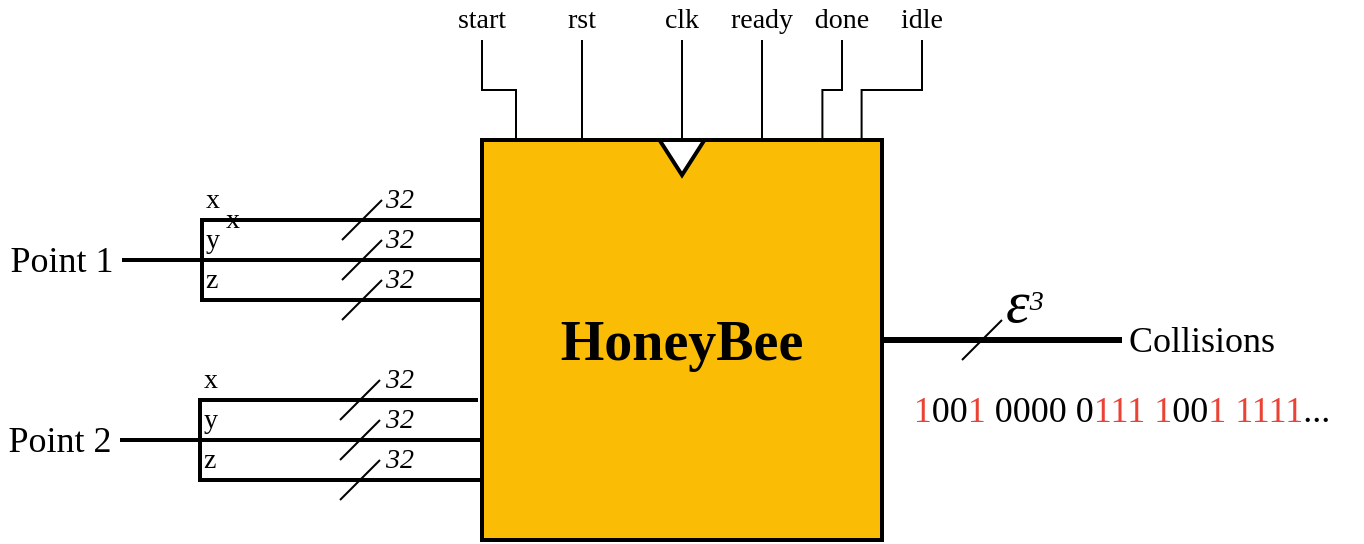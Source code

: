 <mxfile version="12.9.8" type="github" pages="7">
  <diagram id="tLRsJGVEqHHKasmLKiZ0" name="HoneyBee">
    <mxGraphModel dx="1147" dy="714" grid="1" gridSize="10" guides="1" tooltips="1" connect="1" arrows="1" fold="1" page="1" pageScale="1" pageWidth="2400" pageHeight="2400" math="0" shadow="0" extFonts="Computer Modern^https://fonts.googleapis.com/css?family=Computer+Modern">
      <root>
        <mxCell id="yucTcaGxGMNIJf8wDbqY-0" />
        <mxCell id="yucTcaGxGMNIJf8wDbqY-1" parent="yucTcaGxGMNIJf8wDbqY-0" />
        <mxCell id="uqWX5sFfroWvKUeDKfwF-4" style="edgeStyle=orthogonalEdgeStyle;rounded=0;orthogonalLoop=1;jettySize=auto;html=1;exitX=1;exitY=0.5;exitDx=0;exitDy=0;endArrow=none;endFill=0;strokeWidth=3;fontFamily=Computer Modern;entryX=0;entryY=0.5;entryDx=0;entryDy=0;" parent="yucTcaGxGMNIJf8wDbqY-1" source="uqWX5sFfroWvKUeDKfwF-0" target="uqWX5sFfroWvKUeDKfwF-6" edge="1">
          <mxGeometry relative="1" as="geometry">
            <mxPoint x="560" y="260" as="targetPoint" />
          </mxGeometry>
        </mxCell>
        <mxCell id="uqWX5sFfroWvKUeDKfwF-0" value="" style="whiteSpace=wrap;html=1;aspect=fixed;align=left;fillColor=#FBBC05;strokeColor=#000000;strokeWidth=2;fontFamily=Computer Modern;" parent="yucTcaGxGMNIJf8wDbqY-1" vertex="1">
          <mxGeometry x="280" y="160" width="200" height="200" as="geometry" />
        </mxCell>
        <mxCell id="uqWX5sFfroWvKUeDKfwF-1" value="&lt;b&gt;&lt;font style=&quot;font-size: 28px&quot;&gt;HoneyBee&lt;/font&gt;&lt;br&gt;&lt;/b&gt;" style="text;html=1;strokeColor=none;fillColor=none;align=center;verticalAlign=middle;whiteSpace=wrap;rounded=0;shadow=0;glass=0;comic=0;fontSize=22;fontColor=#000000;fontFamily=Computer Modern;" parent="yucTcaGxGMNIJf8wDbqY-1" vertex="1">
          <mxGeometry x="360" y="250" width="40" height="20" as="geometry" />
        </mxCell>
        <mxCell id="uqWX5sFfroWvKUeDKfwF-6" value="&lt;span style=&quot;font-size: 18px&quot;&gt;Collisions&lt;/span&gt;" style="text;html=1;strokeColor=none;fillColor=none;align=center;verticalAlign=middle;whiteSpace=wrap;rounded=0;fontFamily=Computer Modern;" parent="yucTcaGxGMNIJf8wDbqY-1" vertex="1">
          <mxGeometry x="600" y="245" width="80" height="30" as="geometry" />
        </mxCell>
        <mxCell id="uqWX5sFfroWvKUeDKfwF-16" value="" style="endArrow=none;html=1;strokeWidth=1;fontFamily=Computer Modern;fontSize=8;" parent="yucTcaGxGMNIJf8wDbqY-1" edge="1">
          <mxGeometry width="50" height="50" relative="1" as="geometry">
            <mxPoint x="210" y="210" as="sourcePoint" />
            <mxPoint x="230" y="190" as="targetPoint" />
          </mxGeometry>
        </mxCell>
        <mxCell id="uqWX5sFfroWvKUeDKfwF-17" value="" style="endArrow=none;html=1;strokeWidth=1;fontFamily=Computer Modern;fontSize=8;" parent="yucTcaGxGMNIJf8wDbqY-1" edge="1">
          <mxGeometry width="50" height="50" relative="1" as="geometry">
            <mxPoint x="210" y="230" as="sourcePoint" />
            <mxPoint x="230" y="210" as="targetPoint" />
          </mxGeometry>
        </mxCell>
        <mxCell id="uqWX5sFfroWvKUeDKfwF-18" value="" style="endArrow=none;html=1;strokeWidth=1;fontFamily=Computer Modern;fontSize=8;" parent="yucTcaGxGMNIJf8wDbqY-1" edge="1">
          <mxGeometry width="50" height="50" relative="1" as="geometry">
            <mxPoint x="210" y="250" as="sourcePoint" />
            <mxPoint x="230" y="230" as="targetPoint" />
          </mxGeometry>
        </mxCell>
        <mxCell id="uqWX5sFfroWvKUeDKfwF-23" style="edgeStyle=orthogonalEdgeStyle;rounded=0;orthogonalLoop=1;jettySize=auto;html=1;exitX=1;exitY=0.5;exitDx=0;exitDy=0;entryX=-0.005;entryY=0.2;entryDx=0;entryDy=0;entryPerimeter=0;startArrow=none;startFill=0;endArrow=none;endFill=0;strokeWidth=2;fontFamily=Computer Modern;fontSize=8;" parent="yucTcaGxGMNIJf8wDbqY-1" source="uqWX5sFfroWvKUeDKfwF-22" target="uqWX5sFfroWvKUeDKfwF-0" edge="1">
          <mxGeometry relative="1" as="geometry">
            <Array as="points">
              <mxPoint x="140" y="220" />
              <mxPoint x="140" y="200" />
            </Array>
          </mxGeometry>
        </mxCell>
        <mxCell id="uqWX5sFfroWvKUeDKfwF-24" style="edgeStyle=orthogonalEdgeStyle;rounded=0;orthogonalLoop=1;jettySize=auto;html=1;exitX=1;exitY=0.5;exitDx=0;exitDy=0;entryX=0;entryY=0.3;entryDx=0;entryDy=0;entryPerimeter=0;startArrow=none;startFill=0;endArrow=none;endFill=0;strokeWidth=2;fontFamily=Computer Modern;fontSize=8;" parent="yucTcaGxGMNIJf8wDbqY-1" source="uqWX5sFfroWvKUeDKfwF-22" target="uqWX5sFfroWvKUeDKfwF-0" edge="1">
          <mxGeometry relative="1" as="geometry" />
        </mxCell>
        <mxCell id="uqWX5sFfroWvKUeDKfwF-26" style="edgeStyle=orthogonalEdgeStyle;rounded=0;orthogonalLoop=1;jettySize=auto;html=1;exitX=1;exitY=0.5;exitDx=0;exitDy=0;entryX=0.005;entryY=0.4;entryDx=0;entryDy=0;entryPerimeter=0;startArrow=none;startFill=0;endArrow=none;endFill=0;strokeWidth=2;fontFamily=Computer Modern;fontSize=8;" parent="yucTcaGxGMNIJf8wDbqY-1" source="uqWX5sFfroWvKUeDKfwF-22" target="uqWX5sFfroWvKUeDKfwF-0" edge="1">
          <mxGeometry relative="1" as="geometry">
            <Array as="points">
              <mxPoint x="140" y="220" />
              <mxPoint x="140" y="240" />
            </Array>
          </mxGeometry>
        </mxCell>
        <mxCell id="uqWX5sFfroWvKUeDKfwF-22" value="&lt;span style=&quot;font-size: 18px&quot;&gt;Point 1&lt;/span&gt;" style="text;html=1;strokeColor=none;fillColor=none;align=center;verticalAlign=middle;whiteSpace=wrap;rounded=0;fontFamily=Computer Modern;" parent="yucTcaGxGMNIJf8wDbqY-1" vertex="1">
          <mxGeometry x="40" y="200" width="60" height="40" as="geometry" />
        </mxCell>
        <mxCell id="uqWX5sFfroWvKUeDKfwF-27" value="&lt;span style=&quot;font-size: 14px;&quot;&gt;x&lt;/span&gt;" style="text;html=1;strokeColor=none;fillColor=none;align=left;verticalAlign=middle;whiteSpace=wrap;rounded=0;fontFamily=Computer Modern;fontSize=14;" parent="yucTcaGxGMNIJf8wDbqY-1" vertex="1">
          <mxGeometry x="140" y="180" width="30" height="20" as="geometry" />
        </mxCell>
        <mxCell id="uqWX5sFfroWvKUeDKfwF-28" value="&lt;span style=&quot;font-size: 14px;&quot;&gt;y&lt;/span&gt;" style="text;html=1;strokeColor=none;fillColor=none;align=left;verticalAlign=middle;whiteSpace=wrap;rounded=0;fontFamily=Computer Modern;fontSize=14;" parent="yucTcaGxGMNIJf8wDbqY-1" vertex="1">
          <mxGeometry x="140" y="200" width="30" height="20" as="geometry" />
        </mxCell>
        <mxCell id="uqWX5sFfroWvKUeDKfwF-29" value="&lt;span style=&quot;font-size: 14px;&quot;&gt;z&lt;/span&gt;" style="text;html=1;strokeColor=none;fillColor=none;align=left;verticalAlign=middle;whiteSpace=wrap;rounded=0;fontFamily=Computer Modern;fontSize=14;" parent="yucTcaGxGMNIJf8wDbqY-1" vertex="1">
          <mxGeometry x="140" y="220" width="30" height="20" as="geometry" />
        </mxCell>
        <mxCell id="uqWX5sFfroWvKUeDKfwF-30" value="" style="endArrow=none;html=1;strokeWidth=1;fontFamily=Computer Modern;fontSize=8;" parent="yucTcaGxGMNIJf8wDbqY-1" edge="1">
          <mxGeometry width="50" height="50" relative="1" as="geometry">
            <mxPoint x="209.0" y="300" as="sourcePoint" />
            <mxPoint x="229.0" y="280" as="targetPoint" />
          </mxGeometry>
        </mxCell>
        <mxCell id="uqWX5sFfroWvKUeDKfwF-31" value="" style="endArrow=none;html=1;strokeWidth=1;fontFamily=Computer Modern;fontSize=8;" parent="yucTcaGxGMNIJf8wDbqY-1" edge="1">
          <mxGeometry width="50" height="50" relative="1" as="geometry">
            <mxPoint x="209.0" y="320" as="sourcePoint" />
            <mxPoint x="229.0" y="300" as="targetPoint" />
          </mxGeometry>
        </mxCell>
        <mxCell id="uqWX5sFfroWvKUeDKfwF-32" value="" style="endArrow=none;html=1;strokeWidth=1;fontFamily=Computer Modern;fontSize=8;" parent="yucTcaGxGMNIJf8wDbqY-1" edge="1">
          <mxGeometry width="50" height="50" relative="1" as="geometry">
            <mxPoint x="209.0" y="340" as="sourcePoint" />
            <mxPoint x="229.0" y="320" as="targetPoint" />
          </mxGeometry>
        </mxCell>
        <mxCell id="uqWX5sFfroWvKUeDKfwF-33" style="edgeStyle=orthogonalEdgeStyle;rounded=0;orthogonalLoop=1;jettySize=auto;html=1;exitX=1;exitY=0.5;exitDx=0;exitDy=0;entryX=-0.005;entryY=0.2;entryDx=0;entryDy=0;entryPerimeter=0;startArrow=none;startFill=0;endArrow=none;endFill=0;strokeWidth=2;fontFamily=Computer Modern;fontSize=8;" parent="yucTcaGxGMNIJf8wDbqY-1" source="uqWX5sFfroWvKUeDKfwF-36" edge="1">
          <mxGeometry relative="1" as="geometry">
            <mxPoint x="278.0" y="290" as="targetPoint" />
            <Array as="points">
              <mxPoint x="139" y="310" />
              <mxPoint x="139" y="290" />
            </Array>
          </mxGeometry>
        </mxCell>
        <mxCell id="uqWX5sFfroWvKUeDKfwF-34" style="edgeStyle=orthogonalEdgeStyle;rounded=0;orthogonalLoop=1;jettySize=auto;html=1;exitX=1;exitY=0.5;exitDx=0;exitDy=0;entryX=0;entryY=0.3;entryDx=0;entryDy=0;entryPerimeter=0;startArrow=none;startFill=0;endArrow=none;endFill=0;strokeWidth=2;fontFamily=Computer Modern;fontSize=8;" parent="yucTcaGxGMNIJf8wDbqY-1" source="uqWX5sFfroWvKUeDKfwF-36" edge="1">
          <mxGeometry relative="1" as="geometry">
            <mxPoint x="279.0" y="310" as="targetPoint" />
          </mxGeometry>
        </mxCell>
        <mxCell id="uqWX5sFfroWvKUeDKfwF-35" style="edgeStyle=orthogonalEdgeStyle;rounded=0;orthogonalLoop=1;jettySize=auto;html=1;exitX=1;exitY=0.5;exitDx=0;exitDy=0;entryX=0.005;entryY=0.4;entryDx=0;entryDy=0;entryPerimeter=0;startArrow=none;startFill=0;endArrow=none;endFill=0;strokeWidth=2;fontFamily=Computer Modern;fontSize=8;" parent="yucTcaGxGMNIJf8wDbqY-1" source="uqWX5sFfroWvKUeDKfwF-36" edge="1">
          <mxGeometry relative="1" as="geometry">
            <mxPoint x="280" y="330" as="targetPoint" />
            <Array as="points">
              <mxPoint x="139" y="310" />
              <mxPoint x="139" y="330" />
            </Array>
          </mxGeometry>
        </mxCell>
        <mxCell id="uqWX5sFfroWvKUeDKfwF-36" value="&lt;span style=&quot;font-size: 18px&quot;&gt;Point 2&lt;/span&gt;" style="text;html=1;strokeColor=none;fillColor=none;align=center;verticalAlign=middle;whiteSpace=wrap;rounded=0;fontFamily=Computer Modern;" parent="yucTcaGxGMNIJf8wDbqY-1" vertex="1">
          <mxGeometry x="39" y="290" width="60" height="40" as="geometry" />
        </mxCell>
        <mxCell id="uqWX5sFfroWvKUeDKfwF-37" value="&lt;span style=&quot;font-size: 14px;&quot;&gt;x&lt;/span&gt;" style="text;html=1;strokeColor=none;fillColor=none;align=left;verticalAlign=middle;whiteSpace=wrap;rounded=0;fontFamily=Computer Modern;fontSize=14;" parent="yucTcaGxGMNIJf8wDbqY-1" vertex="1">
          <mxGeometry x="139" y="270" width="30" height="20" as="geometry" />
        </mxCell>
        <mxCell id="uqWX5sFfroWvKUeDKfwF-38" value="&lt;span style=&quot;font-size: 14px;&quot;&gt;y&lt;/span&gt;" style="text;html=1;strokeColor=none;fillColor=none;align=left;verticalAlign=middle;whiteSpace=wrap;rounded=0;fontFamily=Computer Modern;fontSize=14;" parent="yucTcaGxGMNIJf8wDbqY-1" vertex="1">
          <mxGeometry x="139" y="290" width="30" height="20" as="geometry" />
        </mxCell>
        <mxCell id="uqWX5sFfroWvKUeDKfwF-39" value="&lt;span style=&quot;font-size: 14px;&quot;&gt;z&lt;/span&gt;" style="text;html=1;strokeColor=none;fillColor=none;align=left;verticalAlign=middle;whiteSpace=wrap;rounded=0;fontFamily=Computer Modern;fontSize=14;" parent="yucTcaGxGMNIJf8wDbqY-1" vertex="1">
          <mxGeometry x="139" y="310" width="30" height="20" as="geometry" />
        </mxCell>
        <mxCell id="uqWX5sFfroWvKUeDKfwF-40" value="&lt;span style=&quot;font-size: 14px&quot;&gt;&lt;i&gt;32&lt;/i&gt;&lt;/span&gt;" style="text;html=1;strokeColor=none;fillColor=none;align=left;verticalAlign=middle;whiteSpace=wrap;rounded=0;fontFamily=Computer Modern;fontSize=14;" parent="yucTcaGxGMNIJf8wDbqY-1" vertex="1">
          <mxGeometry x="230" y="180" width="20" height="20" as="geometry" />
        </mxCell>
        <mxCell id="uqWX5sFfroWvKUeDKfwF-44" value="&lt;span style=&quot;font-size: 14px&quot;&gt;&lt;i&gt;32&lt;/i&gt;&lt;/span&gt;" style="text;html=1;strokeColor=none;fillColor=none;align=left;verticalAlign=middle;whiteSpace=wrap;rounded=0;fontFamily=Computer Modern;fontSize=14;" parent="yucTcaGxGMNIJf8wDbqY-1" vertex="1">
          <mxGeometry x="230" y="200" width="20" height="20" as="geometry" />
        </mxCell>
        <mxCell id="uqWX5sFfroWvKUeDKfwF-45" value="&lt;span style=&quot;font-size: 14px&quot;&gt;&lt;i&gt;32&lt;/i&gt;&lt;/span&gt;" style="text;html=1;strokeColor=none;fillColor=none;align=left;verticalAlign=middle;whiteSpace=wrap;rounded=0;fontFamily=Computer Modern;fontSize=14;" parent="yucTcaGxGMNIJf8wDbqY-1" vertex="1">
          <mxGeometry x="230" y="220" width="20" height="20" as="geometry" />
        </mxCell>
        <mxCell id="uqWX5sFfroWvKUeDKfwF-46" value="&lt;span style=&quot;font-size: 14px&quot;&gt;&lt;i&gt;32&lt;/i&gt;&lt;/span&gt;" style="text;html=1;strokeColor=none;fillColor=none;align=left;verticalAlign=middle;whiteSpace=wrap;rounded=0;fontFamily=Computer Modern;fontSize=14;" parent="yucTcaGxGMNIJf8wDbqY-1" vertex="1">
          <mxGeometry x="230" y="270" width="20" height="20" as="geometry" />
        </mxCell>
        <mxCell id="uqWX5sFfroWvKUeDKfwF-47" value="&lt;span style=&quot;font-size: 14px&quot;&gt;&lt;i&gt;32&lt;/i&gt;&lt;/span&gt;" style="text;html=1;strokeColor=none;fillColor=none;align=left;verticalAlign=middle;whiteSpace=wrap;rounded=0;fontFamily=Computer Modern;fontSize=14;" parent="yucTcaGxGMNIJf8wDbqY-1" vertex="1">
          <mxGeometry x="230" y="290" width="20" height="20" as="geometry" />
        </mxCell>
        <mxCell id="uqWX5sFfroWvKUeDKfwF-48" value="&lt;span style=&quot;font-size: 14px&quot;&gt;&lt;i&gt;32&lt;/i&gt;&lt;/span&gt;" style="text;html=1;strokeColor=none;fillColor=none;align=left;verticalAlign=middle;whiteSpace=wrap;rounded=0;fontFamily=Computer Modern;fontSize=14;" parent="yucTcaGxGMNIJf8wDbqY-1" vertex="1">
          <mxGeometry x="230" y="310" width="20" height="20" as="geometry" />
        </mxCell>
        <mxCell id="uqWX5sFfroWvKUeDKfwF-49" value="" style="endArrow=none;html=1;strokeWidth=1;fontFamily=Computer Modern;fontSize=8;" parent="yucTcaGxGMNIJf8wDbqY-1" edge="1">
          <mxGeometry width="50" height="50" relative="1" as="geometry">
            <mxPoint x="520.0" y="270" as="sourcePoint" />
            <mxPoint x="540.0" y="250" as="targetPoint" />
          </mxGeometry>
        </mxCell>
        <mxCell id="uqWX5sFfroWvKUeDKfwF-50" value="&lt;p class=&quot;p1&quot; style=&quot;margin: 0px ; font-stretch: normal ; line-height: normal ; font-family: &amp;#34;times&amp;#34;&quot;&gt;&lt;i&gt;&lt;font style=&quot;font-size: 30px&quot;&gt;ε&lt;/font&gt;&lt;sup&gt;&lt;font style=&quot;font-size: 14px&quot;&gt;3&lt;/font&gt;&lt;/sup&gt;&lt;/i&gt;&lt;/p&gt;" style="text;html=1;strokeColor=none;fillColor=none;align=left;verticalAlign=middle;whiteSpace=wrap;rounded=0;fontFamily=Computer Modern;fontSize=14;" parent="yucTcaGxGMNIJf8wDbqY-1" vertex="1">
          <mxGeometry x="540" y="230" width="20" height="20" as="geometry" />
        </mxCell>
        <mxCell id="uqWX5sFfroWvKUeDKfwF-51" value="&lt;span style=&quot;font-size: 18px&quot;&gt;&lt;font color=&quot;#ea4335&quot;&gt;1&lt;/font&gt;00&lt;font color=&quot;#ea4335&quot;&gt;1&lt;/font&gt; 0000 0&lt;font color=&quot;#ea4335&quot;&gt;111 1&lt;/font&gt;00&lt;font color=&quot;#ea4335&quot;&gt;1&lt;/font&gt; &lt;font color=&quot;#ea4335&quot;&gt;1111&lt;/font&gt;...&lt;/span&gt;" style="text;html=1;strokeColor=none;fillColor=none;align=center;verticalAlign=middle;whiteSpace=wrap;rounded=0;fontFamily=Computer Modern;" parent="yucTcaGxGMNIJf8wDbqY-1" vertex="1">
          <mxGeometry x="480" y="280" width="240" height="30" as="geometry" />
        </mxCell>
        <mxCell id="uqWX5sFfroWvKUeDKfwF-56" value="" style="edgeStyle=orthogonalEdgeStyle;rounded=0;orthogonalLoop=1;jettySize=auto;html=1;startArrow=none;startFill=0;endArrow=none;endFill=0;strokeWidth=1;fontFamily=Computer Modern;fontSize=14;entryX=0.085;entryY=0.005;entryDx=0;entryDy=0;entryPerimeter=0;exitX=0.5;exitY=1;exitDx=0;exitDy=0;" parent="yucTcaGxGMNIJf8wDbqY-1" source="uqWX5sFfroWvKUeDKfwF-54" target="uqWX5sFfroWvKUeDKfwF-0" edge="1">
          <mxGeometry relative="1" as="geometry" />
        </mxCell>
        <mxCell id="uqWX5sFfroWvKUeDKfwF-54" value="start" style="text;html=1;strokeColor=none;fillColor=none;align=center;verticalAlign=middle;whiteSpace=wrap;rounded=0;fontFamily=Computer Modern;fontSize=14;" parent="yucTcaGxGMNIJf8wDbqY-1" vertex="1">
          <mxGeometry x="260" y="90" width="40" height="20" as="geometry" />
        </mxCell>
        <mxCell id="uqWX5sFfroWvKUeDKfwF-58" style="edgeStyle=orthogonalEdgeStyle;rounded=0;orthogonalLoop=1;jettySize=auto;html=1;exitX=0.5;exitY=1;exitDx=0;exitDy=0;entryX=0.851;entryY=0.001;entryDx=0;entryDy=0;startArrow=none;startFill=0;endArrow=none;endFill=0;strokeWidth=1;fontFamily=Computer Modern;fontSize=14;entryPerimeter=0;" parent="yucTcaGxGMNIJf8wDbqY-1" source="uqWX5sFfroWvKUeDKfwF-57" target="uqWX5sFfroWvKUeDKfwF-0" edge="1">
          <mxGeometry relative="1" as="geometry" />
        </mxCell>
        <mxCell id="uqWX5sFfroWvKUeDKfwF-57" value="done" style="text;html=1;strokeColor=none;fillColor=none;align=center;verticalAlign=middle;whiteSpace=wrap;rounded=0;fontFamily=Computer Modern;fontSize=14;" parent="yucTcaGxGMNIJf8wDbqY-1" vertex="1">
          <mxGeometry x="440" y="90" width="40" height="20" as="geometry" />
        </mxCell>
        <mxCell id="uqWX5sFfroWvKUeDKfwF-61" value="" style="edgeStyle=orthogonalEdgeStyle;rounded=0;orthogonalLoop=1;jettySize=auto;html=1;startArrow=none;startFill=0;endArrow=none;endFill=0;strokeWidth=1;fontFamily=Computer Modern;fontSize=14;entryX=0.949;entryY=-0.001;entryDx=0;entryDy=0;entryPerimeter=0;" parent="yucTcaGxGMNIJf8wDbqY-1" source="uqWX5sFfroWvKUeDKfwF-59" target="uqWX5sFfroWvKUeDKfwF-0" edge="1">
          <mxGeometry relative="1" as="geometry">
            <Array as="points">
              <mxPoint x="500" y="135" />
              <mxPoint x="470" y="135" />
            </Array>
          </mxGeometry>
        </mxCell>
        <mxCell id="uqWX5sFfroWvKUeDKfwF-59" value="idle" style="text;html=1;strokeColor=none;fillColor=none;align=center;verticalAlign=middle;whiteSpace=wrap;rounded=0;fontFamily=Computer Modern;fontSize=14;" parent="yucTcaGxGMNIJf8wDbqY-1" vertex="1">
          <mxGeometry x="480" y="90" width="40" height="20" as="geometry" />
        </mxCell>
        <mxCell id="z3RIBlXtGiC_bMQVuNL9-0" value="" style="triangle;whiteSpace=wrap;html=1;strokeColor=#000000;strokeWidth=2;fillColor=#FFFFFF;fontFamily=Computer Modern;fontSize=35;fontColor=#EA4335;align=left;rotation=90;" vertex="1" parent="yucTcaGxGMNIJf8wDbqY-1">
          <mxGeometry x="371.25" y="157.5" width="17.5" height="22.5" as="geometry" />
        </mxCell>
        <mxCell id="z3RIBlXtGiC_bMQVuNL9-2" style="edgeStyle=orthogonalEdgeStyle;rounded=0;orthogonalLoop=1;jettySize=auto;html=1;entryX=0;entryY=0.5;entryDx=0;entryDy=0;startArrow=none;startFill=0;endArrow=none;endFill=0;strokeWidth=1;fontFamily=Computer Modern;fontSize=14;exitX=0.5;exitY=1;exitDx=0;exitDy=0;" edge="1" parent="yucTcaGxGMNIJf8wDbqY-1" source="z3RIBlXtGiC_bMQVuNL9-3" target="z3RIBlXtGiC_bMQVuNL9-0">
          <mxGeometry relative="1" as="geometry">
            <mxPoint x="380" y="120" as="sourcePoint" />
            <mxPoint x="440" y="170" as="targetPoint" />
          </mxGeometry>
        </mxCell>
        <mxCell id="z3RIBlXtGiC_bMQVuNL9-3" value="clk" style="text;html=1;strokeColor=none;fillColor=none;align=center;verticalAlign=middle;whiteSpace=wrap;rounded=0;fontFamily=Computer Modern;fontSize=14;" vertex="1" parent="yucTcaGxGMNIJf8wDbqY-1">
          <mxGeometry x="360" y="90" width="40" height="20" as="geometry" />
        </mxCell>
        <mxCell id="z3RIBlXtGiC_bMQVuNL9-4" value="" style="edgeStyle=orthogonalEdgeStyle;rounded=0;orthogonalLoop=1;jettySize=auto;html=1;startArrow=none;startFill=0;endArrow=none;endFill=0;strokeWidth=1;fontFamily=Computer Modern;fontSize=14;entryX=0.25;entryY=0;entryDx=0;entryDy=0;exitX=0.5;exitY=1;exitDx=0;exitDy=0;" edge="1" parent="yucTcaGxGMNIJf8wDbqY-1" source="z3RIBlXtGiC_bMQVuNL9-5" target="uqWX5sFfroWvKUeDKfwF-0">
          <mxGeometry relative="1" as="geometry">
            <mxPoint x="330" y="120" as="sourcePoint" />
            <mxPoint x="307" y="171" as="targetPoint" />
            <Array as="points" />
          </mxGeometry>
        </mxCell>
        <mxCell id="z3RIBlXtGiC_bMQVuNL9-5" value="rst" style="text;html=1;strokeColor=none;fillColor=none;align=center;verticalAlign=middle;whiteSpace=wrap;rounded=0;fontFamily=Computer Modern;fontSize=14;" vertex="1" parent="yucTcaGxGMNIJf8wDbqY-1">
          <mxGeometry x="310" y="90" width="40" height="20" as="geometry" />
        </mxCell>
        <mxCell id="z3RIBlXtGiC_bMQVuNL9-10" style="edgeStyle=orthogonalEdgeStyle;rounded=0;orthogonalLoop=1;jettySize=auto;html=1;exitX=0.5;exitY=1;exitDx=0;exitDy=0;entryX=0.7;entryY=-0.001;entryDx=0;entryDy=0;labelBackgroundColor=none;endArrow=none;endFill=0;strokeColor=#000000;strokeWidth=1;fillColor=#FBBC05;fontFamily=Computer Modern;fontSize=35;fontColor=#EA4335;entryPerimeter=0;" edge="1" parent="yucTcaGxGMNIJf8wDbqY-1" source="z3RIBlXtGiC_bMQVuNL9-9" target="uqWX5sFfroWvKUeDKfwF-0">
          <mxGeometry relative="1" as="geometry" />
        </mxCell>
        <mxCell id="z3RIBlXtGiC_bMQVuNL9-9" value="ready" style="text;html=1;strokeColor=none;fillColor=none;align=center;verticalAlign=middle;whiteSpace=wrap;rounded=0;fontFamily=Computer Modern;fontSize=14;" vertex="1" parent="yucTcaGxGMNIJf8wDbqY-1">
          <mxGeometry x="400" y="90" width="40" height="20" as="geometry" />
        </mxCell>
        <mxCell id="z3RIBlXtGiC_bMQVuNL9-13" value="&lt;span style=&quot;font-size: 14px;&quot;&gt;x&lt;/span&gt;" style="text;html=1;strokeColor=none;fillColor=none;align=left;verticalAlign=middle;whiteSpace=wrap;rounded=0;fontFamily=Computer Modern;fontSize=14;" vertex="1" parent="yucTcaGxGMNIJf8wDbqY-1">
          <mxGeometry x="150" y="190" width="30" height="20" as="geometry" />
        </mxCell>
      </root>
    </mxGraphModel>
  </diagram>
  <diagram id="uxAaTCyHR5zjSE7AZ_86" name="Timing">
    <mxGraphModel dx="803" dy="500" grid="1" gridSize="10" guides="1" tooltips="1" connect="1" arrows="1" fold="1" page="1" pageScale="1" pageWidth="2400" pageHeight="2400" math="0" shadow="0" extFonts="Computer Modern^https://fonts.googleapis.com/css?family=Computer+Modern">
      <root>
        <mxCell id="MPpw_sk_U3eVS9YFa5iW-0" />
        <mxCell id="MPpw_sk_U3eVS9YFa5iW-1" parent="MPpw_sk_U3eVS9YFa5iW-0" />
        <mxCell id="MPpw_sk_U3eVS9YFa5iW-25" style="edgeStyle=orthogonalEdgeStyle;orthogonalLoop=1;jettySize=auto;html=1;exitX=1;exitY=0.5;exitDx=0;exitDy=0;entryX=0;entryY=0.5;entryDx=0;entryDy=0;fontSize=14;curved=1;fillColor=#dae8fc;strokeColor=#6c8ebf;" parent="MPpw_sk_U3eVS9YFa5iW-1" source="MPpw_sk_U3eVS9YFa5iW-2" target="MPpw_sk_U3eVS9YFa5iW-20" edge="1">
          <mxGeometry relative="1" as="geometry">
            <Array as="points">
              <mxPoint x="220" y="100" />
              <mxPoint x="220" y="140" />
            </Array>
          </mxGeometry>
        </mxCell>
        <mxCell id="MPpw_sk_U3eVS9YFa5iW-2" value="" style="rounded=0;whiteSpace=wrap;html=1;fillColor=#999999;strokeColor=#000000;fontColor=#333333;" parent="MPpw_sk_U3eVS9YFa5iW-1" vertex="1">
          <mxGeometry x="200" y="90" width="10" height="20" as="geometry" />
        </mxCell>
        <mxCell id="MPpw_sk_U3eVS9YFa5iW-10" value="" style="endArrow=none;html=1;" parent="MPpw_sk_U3eVS9YFa5iW-1" edge="1">
          <mxGeometry width="50" height="50" relative="1" as="geometry">
            <mxPoint x="440" y="280" as="sourcePoint" />
            <mxPoint x="440" y="80" as="targetPoint" />
          </mxGeometry>
        </mxCell>
        <mxCell id="MPpw_sk_U3eVS9YFa5iW-17" value="Check_Plane(X)" style="text;html=1;strokeColor=none;fillColor=none;align=right;verticalAlign=middle;whiteSpace=wrap;rounded=0;fontSize=14;fontFamily=Computer Modern;" parent="MPpw_sk_U3eVS9YFa5iW-1" vertex="1">
          <mxGeometry x="85" y="120" width="115" height="40" as="geometry" />
        </mxCell>
        <mxCell id="MPpw_sk_U3eVS9YFa5iW-78" style="edgeStyle=orthogonalEdgeStyle;curved=1;orthogonalLoop=1;jettySize=auto;html=1;exitX=1;exitY=0.5;exitDx=0;exitDy=0;entryX=0;entryY=0.5;entryDx=0;entryDy=0;fontFamily=Computer Modern;fontSize=14;fillColor=#dae8fc;strokeColor=#6c8ebf;" parent="MPpw_sk_U3eVS9YFa5iW-1" source="MPpw_sk_U3eVS9YFa5iW-21" target="MPpw_sk_U3eVS9YFa5iW-75" edge="1">
          <mxGeometry relative="1" as="geometry">
            <Array as="points">
              <mxPoint x="820" y="180" />
              <mxPoint x="820" y="260" />
            </Array>
          </mxGeometry>
        </mxCell>
        <mxCell id="MPpw_sk_U3eVS9YFa5iW-22" value="Check_Plane(Y)" style="text;html=1;strokeColor=none;fillColor=none;align=right;verticalAlign=middle;whiteSpace=wrap;rounded=0;fontSize=14;fontFamily=Computer Modern;" parent="MPpw_sk_U3eVS9YFa5iW-1" vertex="1">
          <mxGeometry x="84" y="160" width="116" height="40" as="geometry" />
        </mxCell>
        <mxCell id="MPpw_sk_U3eVS9YFa5iW-24" value="Check_Plane(Z)" style="text;html=1;strokeColor=none;fillColor=none;align=right;verticalAlign=middle;whiteSpace=wrap;rounded=0;fontSize=14;fontFamily=Computer Modern;" parent="MPpw_sk_U3eVS9YFa5iW-1" vertex="1">
          <mxGeometry x="88" y="200" width="112" height="40" as="geometry" />
        </mxCell>
        <mxCell id="MPpw_sk_U3eVS9YFa5iW-41" value="Total Collisions (OR operation)" style="text;html=1;strokeColor=none;fillColor=none;align=right;verticalAlign=middle;whiteSpace=wrap;rounded=0;fontSize=14;fontFamily=Computer Modern;" parent="MPpw_sk_U3eVS9YFa5iW-1" vertex="1">
          <mxGeometry x="88" y="240" width="112" height="40" as="geometry" />
        </mxCell>
        <mxCell id="MPpw_sk_U3eVS9YFa5iW-50" style="edgeStyle=orthogonalEdgeStyle;orthogonalLoop=1;jettySize=auto;html=1;exitX=1;exitY=0.5;exitDx=0;exitDy=0;entryX=0;entryY=0.5;entryDx=0;entryDy=0;fontSize=14;curved=1;fillColor=#dae8fc;strokeColor=#6c8ebf;" parent="MPpw_sk_U3eVS9YFa5iW-1" source="MPpw_sk_U3eVS9YFa5iW-53" target="MPpw_sk_U3eVS9YFa5iW-57" edge="1">
          <mxGeometry relative="1" as="geometry">
            <Array as="points">
              <mxPoint x="221" y="340" />
              <mxPoint x="221" y="380" />
            </Array>
          </mxGeometry>
        </mxCell>
        <mxCell id="MPpw_sk_U3eVS9YFa5iW-53" value="" style="rounded=0;whiteSpace=wrap;html=1;fillColor=#999999;strokeColor=#000000;fontColor=#333333;" parent="MPpw_sk_U3eVS9YFa5iW-1" vertex="1">
          <mxGeometry x="201" y="330" width="10" height="20" as="geometry" />
        </mxCell>
        <mxCell id="MPpw_sk_U3eVS9YFa5iW-54" value="Read Inputs" style="text;html=1;strokeColor=none;fillColor=none;align=right;verticalAlign=middle;whiteSpace=wrap;rounded=0;fontSize=14;fontFamily=Computer Modern;" parent="MPpw_sk_U3eVS9YFa5iW-1" vertex="1">
          <mxGeometry x="131" y="320" width="70" height="40" as="geometry" />
        </mxCell>
        <mxCell id="MPpw_sk_U3eVS9YFa5iW-55" value="Check_Plane_X" style="text;html=1;strokeColor=none;fillColor=none;align=right;verticalAlign=middle;whiteSpace=wrap;rounded=0;fontSize=14;fontFamily=Computer Modern;fontColor=#34A853;" parent="MPpw_sk_U3eVS9YFa5iW-1" vertex="1">
          <mxGeometry x="86" y="360" width="115" height="40" as="geometry" />
        </mxCell>
        <mxCell id="MPpw_sk_U3eVS9YFa5iW-56" style="edgeStyle=orthogonalEdgeStyle;curved=1;orthogonalLoop=1;jettySize=auto;html=1;exitX=1;exitY=0.5;exitDx=0;exitDy=0;entryX=0;entryY=0.5;entryDx=0;entryDy=0;fontFamily=Computer Modern;fontSize=14;fillColor=#dae8fc;strokeColor=#6c8ebf;" parent="MPpw_sk_U3eVS9YFa5iW-1" source="MPpw_sk_U3eVS9YFa5iW-57" target="MPpw_sk_U3eVS9YFa5iW-65" edge="1">
          <mxGeometry relative="1" as="geometry">
            <Array as="points">
              <mxPoint x="390" y="380" />
              <mxPoint x="390" y="500" />
            </Array>
          </mxGeometry>
        </mxCell>
        <mxCell id="MPpw_sk_U3eVS9YFa5iW-58" style="edgeStyle=orthogonalEdgeStyle;curved=1;orthogonalLoop=1;jettySize=auto;html=1;exitX=1;exitY=0.5;exitDx=0;exitDy=0;entryX=0;entryY=0.5;entryDx=0;entryDy=0;fontFamily=Computer Modern;fontSize=14;fillColor=#dae8fc;strokeColor=#6c8ebf;" parent="MPpw_sk_U3eVS9YFa5iW-1" source="MPpw_sk_U3eVS9YFa5iW-59" target="MPpw_sk_U3eVS9YFa5iW-65" edge="1">
          <mxGeometry relative="1" as="geometry">
            <Array as="points">
              <mxPoint x="390" y="420" />
              <mxPoint x="390" y="500" />
            </Array>
          </mxGeometry>
        </mxCell>
        <mxCell id="MPpw_sk_U3eVS9YFa5iW-60" value="Check_Plane_Y" style="text;html=1;strokeColor=none;fillColor=none;align=right;verticalAlign=middle;whiteSpace=wrap;rounded=0;fontSize=14;fontFamily=Computer Modern;fontColor=#EA4335;" parent="MPpw_sk_U3eVS9YFa5iW-1" vertex="1">
          <mxGeometry x="85" y="400" width="116" height="40" as="geometry" />
        </mxCell>
        <mxCell id="MPpw_sk_U3eVS9YFa5iW-61" style="edgeStyle=orthogonalEdgeStyle;curved=1;orthogonalLoop=1;jettySize=auto;html=1;exitX=1;exitY=0.5;exitDx=0;exitDy=0;entryX=0;entryY=0.5;entryDx=0;entryDy=0;fontFamily=Computer Modern;fontSize=14;fillColor=#dae8fc;strokeColor=#6c8ebf;" parent="MPpw_sk_U3eVS9YFa5iW-1" source="MPpw_sk_U3eVS9YFa5iW-62" target="MPpw_sk_U3eVS9YFa5iW-65" edge="1">
          <mxGeometry relative="1" as="geometry">
            <Array as="points">
              <mxPoint x="390" y="460" />
              <mxPoint x="390" y="500" />
            </Array>
          </mxGeometry>
        </mxCell>
        <mxCell id="MPpw_sk_U3eVS9YFa5iW-63" value="Check_Plane_Z" style="text;html=1;strokeColor=none;fillColor=none;align=right;verticalAlign=middle;whiteSpace=wrap;rounded=0;fontSize=14;fontFamily=Computer Modern;fontColor=#4285F4;" parent="MPpw_sk_U3eVS9YFa5iW-1" vertex="1">
          <mxGeometry x="89" y="440" width="112" height="40" as="geometry" />
        </mxCell>
        <mxCell id="MPpw_sk_U3eVS9YFa5iW-64" value="Total Collisions (OR operation)" style="text;html=1;strokeColor=none;fillColor=none;align=right;verticalAlign=middle;whiteSpace=wrap;rounded=0;fontSize=14;fontFamily=Computer Modern;" parent="MPpw_sk_U3eVS9YFa5iW-1" vertex="1">
          <mxGeometry x="89" y="480" width="112" height="40" as="geometry" />
        </mxCell>
        <mxCell id="MPpw_sk_U3eVS9YFa5iW-65" value="" style="rounded=0;whiteSpace=wrap;html=1;fillColor=#999999;strokeColor=#000000;fontColor=#333333;" parent="MPpw_sk_U3eVS9YFa5iW-1" vertex="1">
          <mxGeometry x="400" y="490" width="10" height="20" as="geometry" />
        </mxCell>
        <mxCell id="MPpw_sk_U3eVS9YFa5iW-77" style="edgeStyle=orthogonalEdgeStyle;curved=1;orthogonalLoop=1;jettySize=auto;html=1;exitX=1;exitY=0.5;exitDx=0;exitDy=0;entryX=0;entryY=0.5;entryDx=0;entryDy=0;fontFamily=Computer Modern;fontSize=14;fillColor=#dae8fc;strokeColor=#6c8ebf;" parent="MPpw_sk_U3eVS9YFa5iW-1" source="MPpw_sk_U3eVS9YFa5iW-23" target="MPpw_sk_U3eVS9YFa5iW-75" edge="1">
          <mxGeometry relative="1" as="geometry">
            <Array as="points">
              <mxPoint x="820" y="220" />
              <mxPoint x="820" y="260" />
            </Array>
          </mxGeometry>
        </mxCell>
        <mxCell id="MPpw_sk_U3eVS9YFa5iW-80" value="&lt;font style=&quot;font-size: 21px&quot;&gt;&lt;u&gt;Initial Implementation&lt;/u&gt;&lt;/font&gt;" style="text;html=1;strokeColor=none;fillColor=none;align=center;verticalAlign=middle;whiteSpace=wrap;rounded=0;fontFamily=Computer Modern;fontSize=14;" parent="MPpw_sk_U3eVS9YFa5iW-1" vertex="1">
          <mxGeometry x="421" y="40" width="210" height="40" as="geometry" />
        </mxCell>
        <mxCell id="MPpw_sk_U3eVS9YFa5iW-81" value="" style="endArrow=none;html=1;" parent="MPpw_sk_U3eVS9YFa5iW-1" edge="1">
          <mxGeometry width="50" height="50" relative="1" as="geometry">
            <mxPoint x="439.82" y="560" as="sourcePoint" />
            <mxPoint x="440" y="320" as="targetPoint" />
          </mxGeometry>
        </mxCell>
        <mxCell id="MPpw_sk_U3eVS9YFa5iW-82" value="" style="endArrow=none;html=1;" parent="MPpw_sk_U3eVS9YFa5iW-1" edge="1">
          <mxGeometry width="50" height="50" relative="1" as="geometry">
            <mxPoint x="480.18" y="280" as="sourcePoint" />
            <mxPoint x="480.18" y="80" as="targetPoint" />
          </mxGeometry>
        </mxCell>
        <mxCell id="MPpw_sk_U3eVS9YFa5iW-83" value="" style="endArrow=none;html=1;" parent="MPpw_sk_U3eVS9YFa5iW-1" edge="1">
          <mxGeometry width="50" height="50" relative="1" as="geometry">
            <mxPoint x="480.0" y="560" as="sourcePoint" />
            <mxPoint x="480.18" y="320" as="targetPoint" />
          </mxGeometry>
        </mxCell>
        <mxCell id="MPpw_sk_U3eVS9YFa5iW-84" value="" style="endArrow=none;html=1;" parent="MPpw_sk_U3eVS9YFa5iW-1" edge="1">
          <mxGeometry width="50" height="50" relative="1" as="geometry">
            <mxPoint x="520.18" y="280" as="sourcePoint" />
            <mxPoint x="520.18" y="80" as="targetPoint" />
          </mxGeometry>
        </mxCell>
        <mxCell id="MPpw_sk_U3eVS9YFa5iW-85" value="" style="endArrow=none;html=1;" parent="MPpw_sk_U3eVS9YFa5iW-1" edge="1">
          <mxGeometry width="50" height="50" relative="1" as="geometry">
            <mxPoint x="520" y="560" as="sourcePoint" />
            <mxPoint x="520.18" y="320" as="targetPoint" />
          </mxGeometry>
        </mxCell>
        <mxCell id="MPpw_sk_U3eVS9YFa5iW-86" value="" style="endArrow=none;html=1;" parent="MPpw_sk_U3eVS9YFa5iW-1" edge="1">
          <mxGeometry width="50" height="50" relative="1" as="geometry">
            <mxPoint x="560.36" y="280" as="sourcePoint" />
            <mxPoint x="560.36" y="80" as="targetPoint" />
          </mxGeometry>
        </mxCell>
        <mxCell id="MPpw_sk_U3eVS9YFa5iW-87" value="" style="endArrow=none;html=1;" parent="MPpw_sk_U3eVS9YFa5iW-1" edge="1">
          <mxGeometry width="50" height="50" relative="1" as="geometry">
            <mxPoint x="560.18" y="560" as="sourcePoint" />
            <mxPoint x="560.36" y="320" as="targetPoint" />
          </mxGeometry>
        </mxCell>
        <mxCell id="MPpw_sk_U3eVS9YFa5iW-90" value="" style="endArrow=none;html=1;" parent="MPpw_sk_U3eVS9YFa5iW-1" edge="1">
          <mxGeometry width="50" height="50" relative="1" as="geometry">
            <mxPoint x="600.36" y="280" as="sourcePoint" />
            <mxPoint x="600.36" y="80" as="targetPoint" />
          </mxGeometry>
        </mxCell>
        <mxCell id="MPpw_sk_U3eVS9YFa5iW-91" value="" style="endArrow=none;html=1;" parent="MPpw_sk_U3eVS9YFa5iW-1" edge="1">
          <mxGeometry width="50" height="50" relative="1" as="geometry">
            <mxPoint x="600.18" y="560" as="sourcePoint" />
            <mxPoint x="600.36" y="320" as="targetPoint" />
          </mxGeometry>
        </mxCell>
        <mxCell id="MPpw_sk_U3eVS9YFa5iW-92" value="&lt;span style=&quot;font-size: 21px&quot;&gt;&lt;u&gt;After Parallelism&lt;/u&gt;&lt;/span&gt;" style="text;html=1;strokeColor=none;fillColor=none;align=center;verticalAlign=middle;whiteSpace=wrap;rounded=0;fontFamily=Computer Modern;fontSize=14;" parent="MPpw_sk_U3eVS9YFa5iW-1" vertex="1">
          <mxGeometry x="421" y="280" width="210" height="40" as="geometry" />
        </mxCell>
        <mxCell id="MPpw_sk_U3eVS9YFa5iW-93" value="" style="endArrow=none;html=1;" parent="MPpw_sk_U3eVS9YFa5iW-1" edge="1">
          <mxGeometry width="50" height="50" relative="1" as="geometry">
            <mxPoint x="239.24" y="280" as="sourcePoint" />
            <mxPoint x="239.24" y="80" as="targetPoint" />
          </mxGeometry>
        </mxCell>
        <mxCell id="MPpw_sk_U3eVS9YFa5iW-94" value="" style="endArrow=none;html=1;" parent="MPpw_sk_U3eVS9YFa5iW-1" edge="1">
          <mxGeometry width="50" height="50" relative="1" as="geometry">
            <mxPoint x="239.06" y="560" as="sourcePoint" />
            <mxPoint x="239.24" y="320" as="targetPoint" />
          </mxGeometry>
        </mxCell>
        <mxCell id="MPpw_sk_U3eVS9YFa5iW-95" value="" style="endArrow=none;html=1;" parent="MPpw_sk_U3eVS9YFa5iW-1" edge="1">
          <mxGeometry width="50" height="50" relative="1" as="geometry">
            <mxPoint x="279.42" y="280" as="sourcePoint" />
            <mxPoint x="279.42" y="80" as="targetPoint" />
          </mxGeometry>
        </mxCell>
        <mxCell id="MPpw_sk_U3eVS9YFa5iW-96" value="" style="endArrow=none;html=1;" parent="MPpw_sk_U3eVS9YFa5iW-1" edge="1">
          <mxGeometry width="50" height="50" relative="1" as="geometry">
            <mxPoint x="279.24" y="560" as="sourcePoint" />
            <mxPoint x="279.42" y="320" as="targetPoint" />
          </mxGeometry>
        </mxCell>
        <mxCell id="MPpw_sk_U3eVS9YFa5iW-97" value="" style="endArrow=none;html=1;" parent="MPpw_sk_U3eVS9YFa5iW-1" edge="1">
          <mxGeometry width="50" height="50" relative="1" as="geometry">
            <mxPoint x="319.42" y="280" as="sourcePoint" />
            <mxPoint x="319.42" y="80" as="targetPoint" />
          </mxGeometry>
        </mxCell>
        <mxCell id="MPpw_sk_U3eVS9YFa5iW-98" value="" style="endArrow=none;html=1;" parent="MPpw_sk_U3eVS9YFa5iW-1" edge="1">
          <mxGeometry width="50" height="50" relative="1" as="geometry">
            <mxPoint x="319.24" y="560" as="sourcePoint" />
            <mxPoint x="319.42" y="320" as="targetPoint" />
          </mxGeometry>
        </mxCell>
        <mxCell id="MPpw_sk_U3eVS9YFa5iW-99" value="" style="endArrow=none;html=1;" parent="MPpw_sk_U3eVS9YFa5iW-1" edge="1">
          <mxGeometry width="50" height="50" relative="1" as="geometry">
            <mxPoint x="359.6" y="280" as="sourcePoint" />
            <mxPoint x="359.6" y="80" as="targetPoint" />
          </mxGeometry>
        </mxCell>
        <mxCell id="MPpw_sk_U3eVS9YFa5iW-100" value="" style="endArrow=none;html=1;" parent="MPpw_sk_U3eVS9YFa5iW-1" edge="1">
          <mxGeometry width="50" height="50" relative="1" as="geometry">
            <mxPoint x="359.42" y="560" as="sourcePoint" />
            <mxPoint x="359.6" y="320" as="targetPoint" />
          </mxGeometry>
        </mxCell>
        <mxCell id="MPpw_sk_U3eVS9YFa5iW-101" value="" style="endArrow=none;html=1;" parent="MPpw_sk_U3eVS9YFa5iW-1" edge="1">
          <mxGeometry width="50" height="50" relative="1" as="geometry">
            <mxPoint x="399.6" y="280" as="sourcePoint" />
            <mxPoint x="399.6" y="80" as="targetPoint" />
          </mxGeometry>
        </mxCell>
        <mxCell id="MPpw_sk_U3eVS9YFa5iW-102" value="" style="endArrow=none;html=1;" parent="MPpw_sk_U3eVS9YFa5iW-1" edge="1">
          <mxGeometry width="50" height="50" relative="1" as="geometry">
            <mxPoint x="399.42" y="560" as="sourcePoint" />
            <mxPoint x="399.6" y="320" as="targetPoint" />
          </mxGeometry>
        </mxCell>
        <mxCell id="MPpw_sk_U3eVS9YFa5iW-103" value="" style="endArrow=none;html=1;" parent="MPpw_sk_U3eVS9YFa5iW-1" edge="1">
          <mxGeometry width="50" height="50" relative="1" as="geometry">
            <mxPoint x="199.52" y="280.0" as="sourcePoint" />
            <mxPoint x="199.52" y="80" as="targetPoint" />
          </mxGeometry>
        </mxCell>
        <mxCell id="MPpw_sk_U3eVS9YFa5iW-104" value="" style="endArrow=none;html=1;" parent="MPpw_sk_U3eVS9YFa5iW-1" edge="1">
          <mxGeometry width="50" height="50" relative="1" as="geometry">
            <mxPoint x="199.34" y="560" as="sourcePoint" />
            <mxPoint x="199.52" y="320.0" as="targetPoint" />
          </mxGeometry>
        </mxCell>
        <mxCell id="MPpw_sk_U3eVS9YFa5iW-105" value="" style="endArrow=none;html=1;" parent="MPpw_sk_U3eVS9YFa5iW-1" edge="1">
          <mxGeometry width="50" height="50" relative="1" as="geometry">
            <mxPoint x="680.58" y="280" as="sourcePoint" />
            <mxPoint x="680.58" y="80" as="targetPoint" />
          </mxGeometry>
        </mxCell>
        <mxCell id="MPpw_sk_U3eVS9YFa5iW-106" value="" style="endArrow=none;html=1;" parent="MPpw_sk_U3eVS9YFa5iW-1" edge="1">
          <mxGeometry width="50" height="50" relative="1" as="geometry">
            <mxPoint x="680.4" y="560" as="sourcePoint" />
            <mxPoint x="680.58" y="320" as="targetPoint" />
          </mxGeometry>
        </mxCell>
        <mxCell id="MPpw_sk_U3eVS9YFa5iW-107" value="" style="endArrow=none;html=1;" parent="MPpw_sk_U3eVS9YFa5iW-1" edge="1">
          <mxGeometry width="50" height="50" relative="1" as="geometry">
            <mxPoint x="720.76" y="280" as="sourcePoint" />
            <mxPoint x="720.76" y="80" as="targetPoint" />
          </mxGeometry>
        </mxCell>
        <mxCell id="MPpw_sk_U3eVS9YFa5iW-108" value="" style="endArrow=none;html=1;" parent="MPpw_sk_U3eVS9YFa5iW-1" edge="1">
          <mxGeometry width="50" height="50" relative="1" as="geometry">
            <mxPoint x="720.58" y="560" as="sourcePoint" />
            <mxPoint x="720.76" y="320" as="targetPoint" />
          </mxGeometry>
        </mxCell>
        <mxCell id="MPpw_sk_U3eVS9YFa5iW-109" value="" style="endArrow=none;html=1;" parent="MPpw_sk_U3eVS9YFa5iW-1" edge="1">
          <mxGeometry width="50" height="50" relative="1" as="geometry">
            <mxPoint x="760.76" y="280" as="sourcePoint" />
            <mxPoint x="760.76" y="80" as="targetPoint" />
          </mxGeometry>
        </mxCell>
        <mxCell id="MPpw_sk_U3eVS9YFa5iW-110" value="" style="endArrow=none;html=1;" parent="MPpw_sk_U3eVS9YFa5iW-1" edge="1">
          <mxGeometry width="50" height="50" relative="1" as="geometry">
            <mxPoint x="760.58" y="560" as="sourcePoint" />
            <mxPoint x="760.76" y="320" as="targetPoint" />
          </mxGeometry>
        </mxCell>
        <mxCell id="MPpw_sk_U3eVS9YFa5iW-111" value="" style="endArrow=none;html=1;" parent="MPpw_sk_U3eVS9YFa5iW-1" edge="1">
          <mxGeometry width="50" height="50" relative="1" as="geometry">
            <mxPoint x="800.94" y="280" as="sourcePoint" />
            <mxPoint x="800.94" y="80" as="targetPoint" />
          </mxGeometry>
        </mxCell>
        <mxCell id="MPpw_sk_U3eVS9YFa5iW-112" value="" style="endArrow=none;html=1;" parent="MPpw_sk_U3eVS9YFa5iW-1" edge="1">
          <mxGeometry width="50" height="50" relative="1" as="geometry">
            <mxPoint x="800.76" y="560" as="sourcePoint" />
            <mxPoint x="800.94" y="320" as="targetPoint" />
          </mxGeometry>
        </mxCell>
        <mxCell id="MPpw_sk_U3eVS9YFa5iW-113" value="" style="endArrow=none;html=1;" parent="MPpw_sk_U3eVS9YFa5iW-1" edge="1">
          <mxGeometry width="50" height="50" relative="1" as="geometry">
            <mxPoint x="840.94" y="280" as="sourcePoint" />
            <mxPoint x="840.94" y="80" as="targetPoint" />
          </mxGeometry>
        </mxCell>
        <mxCell id="MPpw_sk_U3eVS9YFa5iW-114" value="" style="endArrow=none;html=1;" parent="MPpw_sk_U3eVS9YFa5iW-1" edge="1">
          <mxGeometry width="50" height="50" relative="1" as="geometry">
            <mxPoint x="840.76" y="560" as="sourcePoint" />
            <mxPoint x="840.94" y="320" as="targetPoint" />
          </mxGeometry>
        </mxCell>
        <mxCell id="MPpw_sk_U3eVS9YFa5iW-115" value="" style="endArrow=none;html=1;" parent="MPpw_sk_U3eVS9YFa5iW-1" edge="1">
          <mxGeometry width="50" height="50" relative="1" as="geometry">
            <mxPoint x="640.18" y="280" as="sourcePoint" />
            <mxPoint x="640.18" y="80" as="targetPoint" />
          </mxGeometry>
        </mxCell>
        <mxCell id="MPpw_sk_U3eVS9YFa5iW-116" value="" style="endArrow=none;html=1;" parent="MPpw_sk_U3eVS9YFa5iW-1" edge="1">
          <mxGeometry width="50" height="50" relative="1" as="geometry">
            <mxPoint x="640.0" y="560" as="sourcePoint" />
            <mxPoint x="640.18" y="320" as="targetPoint" />
          </mxGeometry>
        </mxCell>
        <mxCell id="MPpw_sk_U3eVS9YFa5iW-27" style="edgeStyle=orthogonalEdgeStyle;curved=1;orthogonalLoop=1;jettySize=auto;html=1;exitX=1;exitY=0.5;exitDx=0;exitDy=0;entryX=0;entryY=0.5;entryDx=0;entryDy=0;fontSize=14;fillColor=#dae8fc;strokeColor=#6c8ebf;" parent="MPpw_sk_U3eVS9YFa5iW-1" source="MPpw_sk_U3eVS9YFa5iW-2" target="MPpw_sk_U3eVS9YFa5iW-23" edge="1">
          <mxGeometry relative="1" as="geometry">
            <Array as="points">
              <mxPoint x="220" y="100" />
              <mxPoint x="220" y="220" />
            </Array>
          </mxGeometry>
        </mxCell>
        <mxCell id="MPpw_sk_U3eVS9YFa5iW-74" style="edgeStyle=orthogonalEdgeStyle;curved=1;orthogonalLoop=1;jettySize=auto;html=1;exitX=1;exitY=0.5;exitDx=0;exitDy=0;entryX=0;entryY=0.5;entryDx=0;entryDy=0;fontFamily=Computer Modern;fontSize=14;fillColor=#dae8fc;strokeColor=#6c8ebf;" parent="MPpw_sk_U3eVS9YFa5iW-1" source="MPpw_sk_U3eVS9YFa5iW-2" target="MPpw_sk_U3eVS9YFa5iW-21" edge="1">
          <mxGeometry relative="1" as="geometry">
            <Array as="points">
              <mxPoint x="220" y="100" />
              <mxPoint x="220" y="180" />
            </Array>
          </mxGeometry>
        </mxCell>
        <mxCell id="MPpw_sk_U3eVS9YFa5iW-16" value="Read Inputs" style="text;html=1;strokeColor=none;fillColor=none;align=right;verticalAlign=middle;whiteSpace=wrap;rounded=0;fontSize=14;fontFamily=Computer Modern;" parent="MPpw_sk_U3eVS9YFa5iW-1" vertex="1">
          <mxGeometry x="130" y="80" width="70" height="40" as="geometry" />
        </mxCell>
        <mxCell id="MPpw_sk_U3eVS9YFa5iW-79" style="edgeStyle=orthogonalEdgeStyle;curved=1;orthogonalLoop=1;jettySize=auto;html=1;exitX=1;exitY=0.5;exitDx=0;exitDy=0;fontFamily=Computer Modern;fontSize=14;entryX=0;entryY=0.5;entryDx=0;entryDy=0;fillColor=#dae8fc;strokeColor=#6c8ebf;" parent="MPpw_sk_U3eVS9YFa5iW-1" source="MPpw_sk_U3eVS9YFa5iW-20" target="MPpw_sk_U3eVS9YFa5iW-75" edge="1">
          <mxGeometry relative="1" as="geometry">
            <mxPoint x="630" y="139.857" as="targetPoint" />
            <Array as="points">
              <mxPoint x="820" y="140" />
              <mxPoint x="820" y="260" />
            </Array>
          </mxGeometry>
        </mxCell>
        <mxCell id="MPpw_sk_U3eVS9YFa5iW-20" value="" style="rounded=0;whiteSpace=wrap;html=1;fontSize=14;align=right;fillColor=#999999;strokeColor=#000000;fontColor=#333333;" parent="MPpw_sk_U3eVS9YFa5iW-1" vertex="1">
          <mxGeometry x="240" y="130" width="170" height="20" as="geometry" />
        </mxCell>
        <mxCell id="MPpw_sk_U3eVS9YFa5iW-21" value="" style="rounded=0;whiteSpace=wrap;html=1;fontSize=14;align=right;fillColor=#999999;strokeColor=#000000;fontColor=#333333;" parent="MPpw_sk_U3eVS9YFa5iW-1" vertex="1">
          <mxGeometry x="441" y="170" width="170" height="20" as="geometry" />
        </mxCell>
        <mxCell id="MPpw_sk_U3eVS9YFa5iW-23" value="" style="rounded=0;whiteSpace=wrap;html=1;fontSize=14;align=right;fillColor=#999999;strokeColor=#000000;fontColor=#333333;" parent="MPpw_sk_U3eVS9YFa5iW-1" vertex="1">
          <mxGeometry x="640" y="210" width="170" height="20" as="geometry" />
        </mxCell>
        <mxCell id="MPpw_sk_U3eVS9YFa5iW-75" value="" style="rounded=0;whiteSpace=wrap;html=1;fillColor=#999999;strokeColor=#000000;fontColor=#333333;" parent="MPpw_sk_U3eVS9YFa5iW-1" vertex="1">
          <mxGeometry x="840" y="250" width="10" height="20" as="geometry" />
        </mxCell>
        <mxCell id="MPpw_sk_U3eVS9YFa5iW-51" style="edgeStyle=orthogonalEdgeStyle;curved=1;orthogonalLoop=1;jettySize=auto;html=1;exitX=1;exitY=0.5;exitDx=0;exitDy=0;entryX=0;entryY=0.5;entryDx=0;entryDy=0;fontSize=14;fillColor=#dae8fc;strokeColor=#6c8ebf;" parent="MPpw_sk_U3eVS9YFa5iW-1" source="MPpw_sk_U3eVS9YFa5iW-53" target="MPpw_sk_U3eVS9YFa5iW-59" edge="1">
          <mxGeometry relative="1" as="geometry">
            <Array as="points">
              <mxPoint x="221" y="340" />
              <mxPoint x="221" y="420" />
            </Array>
          </mxGeometry>
        </mxCell>
        <mxCell id="MPpw_sk_U3eVS9YFa5iW-52" style="edgeStyle=orthogonalEdgeStyle;curved=1;orthogonalLoop=1;jettySize=auto;html=1;exitX=1;exitY=0.5;exitDx=0;exitDy=0;entryX=0;entryY=0.5;entryDx=0;entryDy=0;fontSize=14;fillColor=#dae8fc;strokeColor=#6c8ebf;" parent="MPpw_sk_U3eVS9YFa5iW-1" source="MPpw_sk_U3eVS9YFa5iW-53" target="MPpw_sk_U3eVS9YFa5iW-62" edge="1">
          <mxGeometry relative="1" as="geometry">
            <Array as="points">
              <mxPoint x="221" y="340" />
              <mxPoint x="221" y="460" />
            </Array>
          </mxGeometry>
        </mxCell>
        <mxCell id="MPpw_sk_U3eVS9YFa5iW-57" value="" style="rounded=0;whiteSpace=wrap;html=1;fontSize=14;align=right;fillColor=#999999;strokeColor=#000000;fontColor=#333333;" parent="MPpw_sk_U3eVS9YFa5iW-1" vertex="1">
          <mxGeometry x="241" y="370" width="129" height="20" as="geometry" />
        </mxCell>
        <mxCell id="MPpw_sk_U3eVS9YFa5iW-59" value="" style="rounded=0;whiteSpace=wrap;html=1;fontSize=14;align=right;fillColor=#999999;strokeColor=#000000;fontColor=#333333;" parent="MPpw_sk_U3eVS9YFa5iW-1" vertex="1">
          <mxGeometry x="241" y="410" width="129" height="20" as="geometry" />
        </mxCell>
        <mxCell id="MPpw_sk_U3eVS9YFa5iW-62" value="" style="rounded=0;whiteSpace=wrap;html=1;fontSize=14;align=right;fillColor=#999999;strokeColor=#000000;fontColor=#333333;" parent="MPpw_sk_U3eVS9YFa5iW-1" vertex="1">
          <mxGeometry x="241" y="450" width="129" height="20" as="geometry" />
        </mxCell>
      </root>
    </mxGraphModel>
  </diagram>
  <diagram name="Copy of Timing" id="e2flOT0_X1pU6UrpdGr9">
    <mxGraphModel dx="803" dy="500" grid="1" gridSize="10" guides="1" tooltips="1" connect="1" arrows="1" fold="1" page="1" pageScale="1" pageWidth="2400" pageHeight="2400" math="0" shadow="0" extFonts="Computer Modern^https://fonts.googleapis.com/css?family=Computer+Modern">
      <root>
        <mxCell id="2oo7fKAP9iWN7UhUma5u-0" />
        <mxCell id="2oo7fKAP9iWN7UhUma5u-1" parent="2oo7fKAP9iWN7UhUma5u-0" />
        <mxCell id="2oo7fKAP9iWN7UhUma5u-2" style="edgeStyle=orthogonalEdgeStyle;orthogonalLoop=1;jettySize=auto;html=1;exitX=1;exitY=0.5;exitDx=0;exitDy=0;entryX=0;entryY=0.5;entryDx=0;entryDy=0;fontSize=14;curved=1;fillColor=#dae8fc;strokeColor=#6c8ebf;" parent="2oo7fKAP9iWN7UhUma5u-1" source="2oo7fKAP9iWN7UhUma5u-3" target="2oo7fKAP9iWN7UhUma5u-61" edge="1">
          <mxGeometry relative="1" as="geometry">
            <Array as="points">
              <mxPoint x="220" y="100" />
              <mxPoint x="220" y="140" />
            </Array>
          </mxGeometry>
        </mxCell>
        <mxCell id="67dkpMW3GrvRuxxjmRb5-24" style="edgeStyle=orthogonalEdgeStyle;curved=1;orthogonalLoop=1;jettySize=auto;html=1;exitX=1;exitY=0.5;exitDx=0;exitDy=0;entryX=0;entryY=0.5;entryDx=0;entryDy=0;strokeColor=#6c8ebf;strokeWidth=1;fontFamily=Computer Modern;fontSize=14;fontColor=#34A853;fillColor=#dae8fc;" parent="2oo7fKAP9iWN7UhUma5u-1" source="2oo7fKAP9iWN7UhUma5u-3" target="67dkpMW3GrvRuxxjmRb5-20" edge="1">
          <mxGeometry relative="1" as="geometry">
            <Array as="points">
              <mxPoint x="220" y="100" />
              <mxPoint x="220" y="180" />
            </Array>
          </mxGeometry>
        </mxCell>
        <mxCell id="67dkpMW3GrvRuxxjmRb5-25" style="edgeStyle=orthogonalEdgeStyle;curved=1;orthogonalLoop=1;jettySize=auto;html=1;exitX=1;exitY=0.5;exitDx=0;exitDy=0;entryX=0;entryY=0.5;entryDx=0;entryDy=0;strokeColor=#6c8ebf;strokeWidth=1;fontFamily=Computer Modern;fontSize=14;fontColor=#34A853;fillColor=#dae8fc;" parent="2oo7fKAP9iWN7UhUma5u-1" source="2oo7fKAP9iWN7UhUma5u-3" target="67dkpMW3GrvRuxxjmRb5-21" edge="1">
          <mxGeometry relative="1" as="geometry">
            <Array as="points">
              <mxPoint x="220" y="100" />
              <mxPoint x="220" y="220" />
            </Array>
          </mxGeometry>
        </mxCell>
        <mxCell id="67dkpMW3GrvRuxxjmRb5-26" style="edgeStyle=orthogonalEdgeStyle;curved=1;orthogonalLoop=1;jettySize=auto;html=1;exitX=1;exitY=0.5;exitDx=0;exitDy=0;entryX=0;entryY=0.5;entryDx=0;entryDy=0;strokeColor=#6c8ebf;strokeWidth=1;fontFamily=Computer Modern;fontSize=14;fontColor=#34A853;fillColor=#dae8fc;" parent="2oo7fKAP9iWN7UhUma5u-1" source="2oo7fKAP9iWN7UhUma5u-3" target="67dkpMW3GrvRuxxjmRb5-23" edge="1">
          <mxGeometry relative="1" as="geometry">
            <Array as="points">
              <mxPoint x="220" y="100" />
              <mxPoint x="220" y="260" />
            </Array>
          </mxGeometry>
        </mxCell>
        <mxCell id="2oo7fKAP9iWN7UhUma5u-3" value="" style="rounded=0;whiteSpace=wrap;html=1;fillColor=#999999;strokeColor=#000000;fontColor=#333333;" parent="2oo7fKAP9iWN7UhUma5u-1" vertex="1">
          <mxGeometry x="200" y="90" width="10" height="20" as="geometry" />
        </mxCell>
        <mxCell id="2oo7fKAP9iWN7UhUma5u-5" value="Check_Plane_X(1)" style="text;html=1;strokeColor=none;fillColor=none;align=right;verticalAlign=middle;whiteSpace=wrap;rounded=0;fontSize=14;fontFamily=Computer Modern;fontColor=#34A853;" parent="2oo7fKAP9iWN7UhUma5u-1" vertex="1">
          <mxGeometry x="85" y="120" width="115" height="40" as="geometry" />
        </mxCell>
        <mxCell id="2oo7fKAP9iWN7UhUma5u-9" value="Total Collisions (OR operation)" style="text;html=1;strokeColor=none;fillColor=none;align=right;verticalAlign=middle;whiteSpace=wrap;rounded=0;fontSize=14;fontFamily=Computer Modern;" parent="2oo7fKAP9iWN7UhUma5u-1" vertex="1">
          <mxGeometry x="88" y="280" width="112" height="40" as="geometry" />
        </mxCell>
        <mxCell id="2oo7fKAP9iWN7UhUma5u-10" style="edgeStyle=orthogonalEdgeStyle;orthogonalLoop=1;jettySize=auto;html=1;exitX=1;exitY=0.5;exitDx=0;exitDy=0;entryX=0;entryY=0.5;entryDx=0;entryDy=0;fontSize=14;curved=1;fillColor=#dae8fc;strokeColor=#6c8ebf;" parent="2oo7fKAP9iWN7UhUma5u-1" source="2oo7fKAP9iWN7UhUma5u-11" target="2oo7fKAP9iWN7UhUma5u-67" edge="1">
          <mxGeometry relative="1" as="geometry">
            <Array as="points">
              <mxPoint x="218.24" y="380" />
              <mxPoint x="218.24" y="420" />
            </Array>
          </mxGeometry>
        </mxCell>
        <mxCell id="67dkpMW3GrvRuxxjmRb5-39" style="edgeStyle=orthogonalEdgeStyle;curved=1;orthogonalLoop=1;jettySize=auto;html=1;exitX=1;exitY=0.5;exitDx=0;exitDy=0;entryX=0;entryY=0.5;entryDx=0;entryDy=0;strokeColor=#6c8ebf;strokeWidth=1;fontFamily=Computer Modern;fontSize=14;fontColor=#34A853;fillColor=#dae8fc;" parent="2oo7fKAP9iWN7UhUma5u-1" source="2oo7fKAP9iWN7UhUma5u-11" target="67dkpMW3GrvRuxxjmRb5-38" edge="1">
          <mxGeometry relative="1" as="geometry">
            <Array as="points">
              <mxPoint x="218" y="380" />
              <mxPoint x="218" y="540" />
            </Array>
          </mxGeometry>
        </mxCell>
        <mxCell id="2oo7fKAP9iWN7UhUma5u-11" value="" style="rounded=0;whiteSpace=wrap;html=1;fillColor=#999999;strokeColor=#000000;fontColor=#333333;" parent="2oo7fKAP9iWN7UhUma5u-1" vertex="1">
          <mxGeometry x="198.24" y="370" width="10" height="20" as="geometry" />
        </mxCell>
        <mxCell id="2oo7fKAP9iWN7UhUma5u-12" value="Read Inputs" style="text;html=1;strokeColor=none;fillColor=none;align=right;verticalAlign=middle;whiteSpace=wrap;rounded=0;fontSize=14;fontFamily=Computer Modern;" parent="2oo7fKAP9iWN7UhUma5u-1" vertex="1">
          <mxGeometry x="128.24" y="360" width="70" height="40" as="geometry" />
        </mxCell>
        <mxCell id="2oo7fKAP9iWN7UhUma5u-19" value="Total Collisions (OR operation)" style="text;html=1;strokeColor=none;fillColor=none;align=right;verticalAlign=middle;whiteSpace=wrap;rounded=0;fontSize=14;fontFamily=Computer Modern;" parent="2oo7fKAP9iWN7UhUma5u-1" vertex="1">
          <mxGeometry x="86.24" y="560" width="112" height="40" as="geometry" />
        </mxCell>
        <mxCell id="2oo7fKAP9iWN7UhUma5u-20" value="" style="rounded=0;whiteSpace=wrap;html=1;fillColor=#999999;strokeColor=#000000;fontColor=#333333;" parent="2oo7fKAP9iWN7UhUma5u-1" vertex="1">
          <mxGeometry x="358.74" y="570" width="10" height="20" as="geometry" />
        </mxCell>
        <mxCell id="2oo7fKAP9iWN7UhUma5u-22" value="&lt;font style=&quot;font-size: 21px&quot;&gt;&lt;u&gt;Checking Each X Plane Sequentially&lt;/u&gt;&lt;/font&gt;" style="text;html=1;strokeColor=none;fillColor=none;align=center;verticalAlign=middle;whiteSpace=wrap;rounded=0;fontFamily=Computer Modern;fontSize=14;" parent="2oo7fKAP9iWN7UhUma5u-1" vertex="1">
          <mxGeometry x="321" y="40" width="410" height="40" as="geometry" />
        </mxCell>
        <mxCell id="2oo7fKAP9iWN7UhUma5u-23" value="" style="endArrow=none;html=1;" parent="2oo7fKAP9iWN7UhUma5u-1" edge="1">
          <mxGeometry width="50" height="50" relative="1" as="geometry">
            <mxPoint x="439.06" y="600" as="sourcePoint" />
            <mxPoint x="439.24" y="360" as="targetPoint" />
          </mxGeometry>
        </mxCell>
        <mxCell id="2oo7fKAP9iWN7UhUma5u-25" value="" style="endArrow=none;html=1;" parent="2oo7fKAP9iWN7UhUma5u-1" edge="1">
          <mxGeometry width="50" height="50" relative="1" as="geometry">
            <mxPoint x="479.24" y="600" as="sourcePoint" />
            <mxPoint x="479.42" y="360" as="targetPoint" />
          </mxGeometry>
        </mxCell>
        <mxCell id="2oo7fKAP9iWN7UhUma5u-27" value="" style="endArrow=none;html=1;" parent="2oo7fKAP9iWN7UhUma5u-1" edge="1">
          <mxGeometry width="50" height="50" relative="1" as="geometry">
            <mxPoint x="519.24" y="600" as="sourcePoint" />
            <mxPoint x="519.42" y="360" as="targetPoint" />
          </mxGeometry>
        </mxCell>
        <mxCell id="2oo7fKAP9iWN7UhUma5u-29" value="" style="endArrow=none;html=1;" parent="2oo7fKAP9iWN7UhUma5u-1" edge="1">
          <mxGeometry width="50" height="50" relative="1" as="geometry">
            <mxPoint x="558.42" y="600" as="sourcePoint" />
            <mxPoint x="558.6" y="360" as="targetPoint" />
          </mxGeometry>
        </mxCell>
        <mxCell id="2oo7fKAP9iWN7UhUma5u-31" value="" style="endArrow=none;html=1;" parent="2oo7fKAP9iWN7UhUma5u-1" edge="1">
          <mxGeometry width="50" height="50" relative="1" as="geometry">
            <mxPoint x="598.42" y="600" as="sourcePoint" />
            <mxPoint x="598.6" y="360" as="targetPoint" />
          </mxGeometry>
        </mxCell>
        <mxCell id="2oo7fKAP9iWN7UhUma5u-32" value="&lt;span style=&quot;font-size: 21px&quot;&gt;&lt;u&gt;Checking Each X Plane in Parallel&lt;/u&gt;&lt;/span&gt;" style="text;html=1;strokeColor=none;fillColor=none;align=center;verticalAlign=middle;whiteSpace=wrap;rounded=0;fontFamily=Computer Modern;fontSize=14;" parent="2oo7fKAP9iWN7UhUma5u-1" vertex="1">
          <mxGeometry x="358.74" y="320" width="329" height="40" as="geometry" />
        </mxCell>
        <mxCell id="2oo7fKAP9iWN7UhUma5u-34" value="" style="endArrow=none;html=1;" parent="2oo7fKAP9iWN7UhUma5u-1" edge="1">
          <mxGeometry width="50" height="50" relative="1" as="geometry">
            <mxPoint x="238.3" y="600" as="sourcePoint" />
            <mxPoint x="238.48" y="360" as="targetPoint" />
          </mxGeometry>
        </mxCell>
        <mxCell id="2oo7fKAP9iWN7UhUma5u-36" value="" style="endArrow=none;html=1;" parent="2oo7fKAP9iWN7UhUma5u-1" edge="1">
          <mxGeometry width="50" height="50" relative="1" as="geometry">
            <mxPoint x="278.48" y="600" as="sourcePoint" />
            <mxPoint x="278.66" y="360" as="targetPoint" />
          </mxGeometry>
        </mxCell>
        <mxCell id="2oo7fKAP9iWN7UhUma5u-38" value="" style="endArrow=none;html=1;" parent="2oo7fKAP9iWN7UhUma5u-1" edge="1">
          <mxGeometry width="50" height="50" relative="1" as="geometry">
            <mxPoint x="318.48" y="600" as="sourcePoint" />
            <mxPoint x="318.66" y="360" as="targetPoint" />
          </mxGeometry>
        </mxCell>
        <mxCell id="2oo7fKAP9iWN7UhUma5u-40" value="" style="endArrow=none;html=1;" parent="2oo7fKAP9iWN7UhUma5u-1" edge="1">
          <mxGeometry width="50" height="50" relative="1" as="geometry">
            <mxPoint x="358.66" y="600" as="sourcePoint" />
            <mxPoint x="358.84" y="360" as="targetPoint" />
          </mxGeometry>
        </mxCell>
        <mxCell id="2oo7fKAP9iWN7UhUma5u-42" value="" style="endArrow=none;html=1;" parent="2oo7fKAP9iWN7UhUma5u-1" edge="1">
          <mxGeometry width="50" height="50" relative="1" as="geometry">
            <mxPoint x="398.66" y="600" as="sourcePoint" />
            <mxPoint x="398.84" y="360" as="targetPoint" />
          </mxGeometry>
        </mxCell>
        <mxCell id="2oo7fKAP9iWN7UhUma5u-44" value="" style="endArrow=none;html=1;" parent="2oo7fKAP9iWN7UhUma5u-1" edge="1">
          <mxGeometry width="50" height="50" relative="1" as="geometry">
            <mxPoint x="198.58" y="600" as="sourcePoint" />
            <mxPoint x="198.76" y="360.0" as="targetPoint" />
          </mxGeometry>
        </mxCell>
        <mxCell id="2oo7fKAP9iWN7UhUma5u-46" value="" style="endArrow=none;html=1;" parent="2oo7fKAP9iWN7UhUma5u-1" edge="1">
          <mxGeometry width="50" height="50" relative="1" as="geometry">
            <mxPoint x="678.64" y="600" as="sourcePoint" />
            <mxPoint x="678.82" y="360" as="targetPoint" />
          </mxGeometry>
        </mxCell>
        <mxCell id="2oo7fKAP9iWN7UhUma5u-48" value="" style="endArrow=none;html=1;" parent="2oo7fKAP9iWN7UhUma5u-1" edge="1">
          <mxGeometry width="50" height="50" relative="1" as="geometry">
            <mxPoint x="717.82" y="600" as="sourcePoint" />
            <mxPoint x="718.0" y="360" as="targetPoint" />
          </mxGeometry>
        </mxCell>
        <mxCell id="2oo7fKAP9iWN7UhUma5u-50" value="" style="endArrow=none;html=1;" parent="2oo7fKAP9iWN7UhUma5u-1" edge="1">
          <mxGeometry width="50" height="50" relative="1" as="geometry">
            <mxPoint x="757.82" y="600" as="sourcePoint" />
            <mxPoint x="758.0" y="360" as="targetPoint" />
          </mxGeometry>
        </mxCell>
        <mxCell id="2oo7fKAP9iWN7UhUma5u-51" value="" style="endArrow=none;html=1;" parent="2oo7fKAP9iWN7UhUma5u-1" edge="1">
          <mxGeometry width="50" height="50" relative="1" as="geometry">
            <mxPoint x="800" y="320" as="sourcePoint" />
            <mxPoint x="799.94" y="80" as="targetPoint" />
          </mxGeometry>
        </mxCell>
        <mxCell id="2oo7fKAP9iWN7UhUma5u-52" value="" style="endArrow=none;html=1;" parent="2oo7fKAP9iWN7UhUma5u-1" edge="1">
          <mxGeometry width="50" height="50" relative="1" as="geometry">
            <mxPoint x="798.0" y="600" as="sourcePoint" />
            <mxPoint x="798.18" y="360" as="targetPoint" />
          </mxGeometry>
        </mxCell>
        <mxCell id="2oo7fKAP9iWN7UhUma5u-56" value="" style="endArrow=none;html=1;" parent="2oo7fKAP9iWN7UhUma5u-1" edge="1">
          <mxGeometry width="50" height="50" relative="1" as="geometry">
            <mxPoint x="638.24" y="600" as="sourcePoint" />
            <mxPoint x="638.42" y="360" as="targetPoint" />
          </mxGeometry>
        </mxCell>
        <mxCell id="2oo7fKAP9iWN7UhUma5u-59" value="Read Inputs" style="text;html=1;strokeColor=none;fillColor=none;align=right;verticalAlign=middle;whiteSpace=wrap;rounded=0;fontSize=14;fontFamily=Computer Modern;" parent="2oo7fKAP9iWN7UhUma5u-1" vertex="1">
          <mxGeometry x="130" y="80" width="70" height="40" as="geometry" />
        </mxCell>
        <mxCell id="67dkpMW3GrvRuxxjmRb5-33" style="edgeStyle=orthogonalEdgeStyle;curved=1;orthogonalLoop=1;jettySize=auto;html=1;exitX=1;exitY=0.5;exitDx=0;exitDy=0;strokeColor=#6c8ebf;strokeWidth=1;fontFamily=Computer Modern;fontSize=14;fontColor=#34A853;entryX=0;entryY=0.5;entryDx=0;entryDy=0;fillColor=#dae8fc;" parent="2oo7fKAP9iWN7UhUma5u-1" source="2oo7fKAP9iWN7UhUma5u-61" target="2oo7fKAP9iWN7UhUma5u-64" edge="1">
          <mxGeometry relative="1" as="geometry">
            <mxPoint x="710" y="290" as="targetPoint" />
            <Array as="points">
              <mxPoint x="700" y="140" />
              <mxPoint x="700" y="300" />
            </Array>
          </mxGeometry>
        </mxCell>
        <mxCell id="2oo7fKAP9iWN7UhUma5u-61" value="" style="rounded=0;whiteSpace=wrap;html=1;fontSize=14;align=right;fillColor=#999999;strokeColor=#000000;fontColor=#333333;" parent="2oo7fKAP9iWN7UhUma5u-1" vertex="1">
          <mxGeometry x="240" y="130" width="90" height="20" as="geometry" />
        </mxCell>
        <mxCell id="2oo7fKAP9iWN7UhUma5u-64" value="" style="rounded=0;whiteSpace=wrap;html=1;fillColor=#999999;strokeColor=#000000;fontColor=#333333;" parent="2oo7fKAP9iWN7UhUma5u-1" vertex="1">
          <mxGeometry x="721" y="290" width="10" height="20" as="geometry" />
        </mxCell>
        <mxCell id="2oo7fKAP9iWN7UhUma5u-65" style="edgeStyle=orthogonalEdgeStyle;curved=1;orthogonalLoop=1;jettySize=auto;html=1;exitX=1;exitY=0.5;exitDx=0;exitDy=0;entryX=0;entryY=0.5;entryDx=0;entryDy=0;fontSize=14;fillColor=#dae8fc;strokeColor=#6c8ebf;" parent="2oo7fKAP9iWN7UhUma5u-1" source="2oo7fKAP9iWN7UhUma5u-11" target="2oo7fKAP9iWN7UhUma5u-68" edge="1">
          <mxGeometry relative="1" as="geometry">
            <Array as="points">
              <mxPoint x="218.24" y="380" />
              <mxPoint x="218.24" y="460" />
            </Array>
          </mxGeometry>
        </mxCell>
        <mxCell id="2oo7fKAP9iWN7UhUma5u-66" style="edgeStyle=orthogonalEdgeStyle;curved=1;orthogonalLoop=1;jettySize=auto;html=1;exitX=1;exitY=0.5;exitDx=0;exitDy=0;entryX=0;entryY=0.5;entryDx=0;entryDy=0;fontSize=14;fillColor=#dae8fc;strokeColor=#6c8ebf;" parent="2oo7fKAP9iWN7UhUma5u-1" source="2oo7fKAP9iWN7UhUma5u-11" target="2oo7fKAP9iWN7UhUma5u-69" edge="1">
          <mxGeometry relative="1" as="geometry">
            <Array as="points">
              <mxPoint x="218.24" y="380" />
              <mxPoint x="218.24" y="500" />
            </Array>
          </mxGeometry>
        </mxCell>
        <mxCell id="67dkpMW3GrvRuxxjmRb5-41" style="edgeStyle=orthogonalEdgeStyle;curved=1;orthogonalLoop=1;jettySize=auto;html=1;exitX=1;exitY=0.5;exitDx=0;exitDy=0;entryX=0;entryY=0.5;entryDx=0;entryDy=0;strokeColor=#6c8ebf;strokeWidth=1;fontFamily=Computer Modern;fontSize=14;fontColor=#34A853;fillColor=#dae8fc;" parent="2oo7fKAP9iWN7UhUma5u-1" source="2oo7fKAP9iWN7UhUma5u-67" target="2oo7fKAP9iWN7UhUma5u-20" edge="1">
          <mxGeometry relative="1" as="geometry">
            <Array as="points">
              <mxPoint x="339" y="420" />
              <mxPoint x="339" y="580" />
            </Array>
          </mxGeometry>
        </mxCell>
        <mxCell id="2oo7fKAP9iWN7UhUma5u-67" value="" style="rounded=0;whiteSpace=wrap;html=1;fontSize=14;align=right;fillColor=#999999;strokeColor=#000000;fontColor=#333333;" parent="2oo7fKAP9iWN7UhUma5u-1" vertex="1">
          <mxGeometry x="238.24" y="410" width="91.76" height="20" as="geometry" />
        </mxCell>
        <mxCell id="67dkpMW3GrvRuxxjmRb5-42" style="edgeStyle=orthogonalEdgeStyle;curved=1;orthogonalLoop=1;jettySize=auto;html=1;exitX=1;exitY=0.5;exitDx=0;exitDy=0;strokeColor=#6c8ebf;strokeWidth=1;fontFamily=Computer Modern;fontSize=14;fontColor=#34A853;entryX=0;entryY=0.5;entryDx=0;entryDy=0;fillColor=#dae8fc;" parent="2oo7fKAP9iWN7UhUma5u-1" source="2oo7fKAP9iWN7UhUma5u-68" target="2oo7fKAP9iWN7UhUma5u-20" edge="1">
          <mxGeometry relative="1" as="geometry">
            <mxPoint x="360" y="580" as="targetPoint" />
            <Array as="points">
              <mxPoint x="339" y="460" />
              <mxPoint x="339" y="580" />
            </Array>
          </mxGeometry>
        </mxCell>
        <mxCell id="2oo7fKAP9iWN7UhUma5u-68" value="" style="rounded=0;whiteSpace=wrap;html=1;fontSize=14;align=right;fillColor=#999999;strokeColor=#000000;fontColor=#333333;" parent="2oo7fKAP9iWN7UhUma5u-1" vertex="1">
          <mxGeometry x="238.24" y="450" width="91.76" height="20" as="geometry" />
        </mxCell>
        <mxCell id="67dkpMW3GrvRuxxjmRb5-43" style="edgeStyle=orthogonalEdgeStyle;curved=1;orthogonalLoop=1;jettySize=auto;html=1;exitX=1;exitY=0.5;exitDx=0;exitDy=0;strokeColor=#6c8ebf;strokeWidth=1;fontFamily=Computer Modern;fontSize=14;fontColor=#34A853;entryX=0;entryY=0.5;entryDx=0;entryDy=0;fillColor=#dae8fc;" parent="2oo7fKAP9iWN7UhUma5u-1" source="2oo7fKAP9iWN7UhUma5u-69" target="2oo7fKAP9iWN7UhUma5u-20" edge="1">
          <mxGeometry relative="1" as="geometry">
            <mxPoint x="360" y="580" as="targetPoint" />
            <Array as="points">
              <mxPoint x="339" y="500" />
              <mxPoint x="339" y="580" />
            </Array>
          </mxGeometry>
        </mxCell>
        <mxCell id="2oo7fKAP9iWN7UhUma5u-69" value="" style="rounded=0;whiteSpace=wrap;html=1;fontSize=14;align=right;fillColor=#999999;strokeColor=#000000;fontColor=#333333;" parent="2oo7fKAP9iWN7UhUma5u-1" vertex="1">
          <mxGeometry x="238.24" y="490" width="91.76" height="20" as="geometry" />
        </mxCell>
        <mxCell id="67dkpMW3GrvRuxxjmRb5-0" value="Check_Plane_X(2)" style="text;html=1;strokeColor=none;fillColor=none;align=right;verticalAlign=middle;whiteSpace=wrap;rounded=0;fontSize=14;fontFamily=Computer Modern;fontColor=#34A853;" parent="2oo7fKAP9iWN7UhUma5u-1" vertex="1">
          <mxGeometry x="85" y="160" width="115" height="40" as="geometry" />
        </mxCell>
        <mxCell id="67dkpMW3GrvRuxxjmRb5-1" value="Check_Plane_X(3)" style="text;html=1;strokeColor=none;fillColor=none;align=right;verticalAlign=middle;whiteSpace=wrap;rounded=0;fontSize=14;fontFamily=Computer Modern;fontColor=#34A853;" parent="2oo7fKAP9iWN7UhUma5u-1" vertex="1">
          <mxGeometry x="85" y="200" width="115" height="40" as="geometry" />
        </mxCell>
        <mxCell id="67dkpMW3GrvRuxxjmRb5-4" value="" style="endArrow=none;html=1;" parent="2oo7fKAP9iWN7UhUma5u-1" edge="1">
          <mxGeometry width="50" height="50" relative="1" as="geometry">
            <mxPoint x="720.06" y="320" as="sourcePoint" />
            <mxPoint x="720" y="80" as="targetPoint" />
          </mxGeometry>
        </mxCell>
        <mxCell id="67dkpMW3GrvRuxxjmRb5-5" value="" style="endArrow=none;html=1;" parent="2oo7fKAP9iWN7UhUma5u-1" edge="1">
          <mxGeometry width="50" height="50" relative="1" as="geometry">
            <mxPoint x="759.12" y="320" as="sourcePoint" />
            <mxPoint x="759.06" y="80" as="targetPoint" />
          </mxGeometry>
        </mxCell>
        <mxCell id="67dkpMW3GrvRuxxjmRb5-6" value="" style="endArrow=none;html=1;" parent="2oo7fKAP9iWN7UhUma5u-1" edge="1">
          <mxGeometry width="50" height="50" relative="1" as="geometry">
            <mxPoint x="640" y="320" as="sourcePoint" />
            <mxPoint x="639.94" y="80" as="targetPoint" />
          </mxGeometry>
        </mxCell>
        <mxCell id="67dkpMW3GrvRuxxjmRb5-7" value="" style="endArrow=none;html=1;" parent="2oo7fKAP9iWN7UhUma5u-1" edge="1">
          <mxGeometry width="50" height="50" relative="1" as="geometry">
            <mxPoint x="680.06" y="320" as="sourcePoint" />
            <mxPoint x="680" y="80" as="targetPoint" />
          </mxGeometry>
        </mxCell>
        <mxCell id="67dkpMW3GrvRuxxjmRb5-8" value="" style="endArrow=none;html=1;" parent="2oo7fKAP9iWN7UhUma5u-1" edge="1">
          <mxGeometry width="50" height="50" relative="1" as="geometry">
            <mxPoint x="560.06" y="320" as="sourcePoint" />
            <mxPoint x="560" y="80" as="targetPoint" />
          </mxGeometry>
        </mxCell>
        <mxCell id="67dkpMW3GrvRuxxjmRb5-9" value="" style="endArrow=none;html=1;" parent="2oo7fKAP9iWN7UhUma5u-1" edge="1">
          <mxGeometry width="50" height="50" relative="1" as="geometry">
            <mxPoint x="599.12" y="320" as="sourcePoint" />
            <mxPoint x="599.06" y="80" as="targetPoint" />
          </mxGeometry>
        </mxCell>
        <mxCell id="67dkpMW3GrvRuxxjmRb5-10" value="" style="endArrow=none;html=1;" parent="2oo7fKAP9iWN7UhUma5u-1" edge="1">
          <mxGeometry width="50" height="50" relative="1" as="geometry">
            <mxPoint x="481.24" y="320" as="sourcePoint" />
            <mxPoint x="481.18" y="80" as="targetPoint" />
          </mxGeometry>
        </mxCell>
        <mxCell id="67dkpMW3GrvRuxxjmRb5-11" value="" style="endArrow=none;html=1;" parent="2oo7fKAP9iWN7UhUma5u-1" edge="1">
          <mxGeometry width="50" height="50" relative="1" as="geometry">
            <mxPoint x="520.3" y="320" as="sourcePoint" />
            <mxPoint x="520.24" y="80" as="targetPoint" />
          </mxGeometry>
        </mxCell>
        <mxCell id="67dkpMW3GrvRuxxjmRb5-12" value="" style="endArrow=none;html=1;" parent="2oo7fKAP9iWN7UhUma5u-1" edge="1">
          <mxGeometry width="50" height="50" relative="1" as="geometry">
            <mxPoint x="400.3" y="320" as="sourcePoint" />
            <mxPoint x="400.24" y="80" as="targetPoint" />
          </mxGeometry>
        </mxCell>
        <mxCell id="67dkpMW3GrvRuxxjmRb5-13" value="" style="endArrow=none;html=1;" parent="2oo7fKAP9iWN7UhUma5u-1" edge="1">
          <mxGeometry width="50" height="50" relative="1" as="geometry">
            <mxPoint x="439.36" y="320" as="sourcePoint" />
            <mxPoint x="439.3" y="80" as="targetPoint" />
          </mxGeometry>
        </mxCell>
        <mxCell id="67dkpMW3GrvRuxxjmRb5-14" value="" style="endArrow=none;html=1;" parent="2oo7fKAP9iWN7UhUma5u-1" edge="1">
          <mxGeometry width="50" height="50" relative="1" as="geometry">
            <mxPoint x="320.74" y="320" as="sourcePoint" />
            <mxPoint x="320.68" y="80" as="targetPoint" />
          </mxGeometry>
        </mxCell>
        <mxCell id="67dkpMW3GrvRuxxjmRb5-15" value="" style="endArrow=none;html=1;" parent="2oo7fKAP9iWN7UhUma5u-1" edge="1">
          <mxGeometry width="50" height="50" relative="1" as="geometry">
            <mxPoint x="359.8" y="320" as="sourcePoint" />
            <mxPoint x="359.74" y="80" as="targetPoint" />
          </mxGeometry>
        </mxCell>
        <mxCell id="67dkpMW3GrvRuxxjmRb5-16" value="" style="endArrow=none;html=1;" parent="2oo7fKAP9iWN7UhUma5u-1" edge="1">
          <mxGeometry width="50" height="50" relative="1" as="geometry">
            <mxPoint x="239.8" y="320" as="sourcePoint" />
            <mxPoint x="239.74" y="80" as="targetPoint" />
          </mxGeometry>
        </mxCell>
        <mxCell id="67dkpMW3GrvRuxxjmRb5-17" value="" style="endArrow=none;html=1;" parent="2oo7fKAP9iWN7UhUma5u-1" edge="1">
          <mxGeometry width="50" height="50" relative="1" as="geometry">
            <mxPoint x="278.86" y="320" as="sourcePoint" />
            <mxPoint x="278.8" y="80" as="targetPoint" />
          </mxGeometry>
        </mxCell>
        <mxCell id="67dkpMW3GrvRuxxjmRb5-18" value="" style="endArrow=none;html=1;" parent="2oo7fKAP9iWN7UhUma5u-1" edge="1">
          <mxGeometry width="50" height="50" relative="1" as="geometry">
            <mxPoint x="199.3" y="320" as="sourcePoint" />
            <mxPoint x="199.24" y="80" as="targetPoint" />
          </mxGeometry>
        </mxCell>
        <mxCell id="67dkpMW3GrvRuxxjmRb5-19" value="Check_Plane_X(4)" style="text;html=1;strokeColor=none;fillColor=none;align=right;verticalAlign=middle;whiteSpace=wrap;rounded=0;fontSize=14;fontFamily=Computer Modern;fontColor=#34A853;" parent="2oo7fKAP9iWN7UhUma5u-1" vertex="1">
          <mxGeometry x="85" y="240" width="115" height="40" as="geometry" />
        </mxCell>
        <mxCell id="67dkpMW3GrvRuxxjmRb5-32" style="edgeStyle=orthogonalEdgeStyle;curved=1;orthogonalLoop=1;jettySize=auto;html=1;exitX=1;exitY=0.5;exitDx=0;exitDy=0;strokeColor=#6c8ebf;strokeWidth=1;fontFamily=Computer Modern;fontSize=14;fontColor=#34A853;entryX=0;entryY=0.5;entryDx=0;entryDy=0;fillColor=#dae8fc;" parent="2oo7fKAP9iWN7UhUma5u-1" source="67dkpMW3GrvRuxxjmRb5-20" target="2oo7fKAP9iWN7UhUma5u-64" edge="1">
          <mxGeometry relative="1" as="geometry">
            <mxPoint x="710" y="280" as="targetPoint" />
            <Array as="points">
              <mxPoint x="700" y="180" />
              <mxPoint x="700" y="300" />
            </Array>
          </mxGeometry>
        </mxCell>
        <mxCell id="67dkpMW3GrvRuxxjmRb5-20" value="" style="rounded=0;whiteSpace=wrap;html=1;fontSize=14;align=right;fillColor=#999999;strokeColor=#000000;fontColor=#333333;" parent="2oo7fKAP9iWN7UhUma5u-1" vertex="1">
          <mxGeometry x="358.74" y="170" width="90" height="20" as="geometry" />
        </mxCell>
        <mxCell id="67dkpMW3GrvRuxxjmRb5-31" style="edgeStyle=orthogonalEdgeStyle;curved=1;orthogonalLoop=1;jettySize=auto;html=1;exitX=1;exitY=0.5;exitDx=0;exitDy=0;strokeColor=#6c8ebf;strokeWidth=1;fontFamily=Computer Modern;fontSize=14;fontColor=#34A853;entryX=0;entryY=0.5;entryDx=0;entryDy=0;fillColor=#dae8fc;" parent="2oo7fKAP9iWN7UhUma5u-1" source="67dkpMW3GrvRuxxjmRb5-21" target="2oo7fKAP9iWN7UhUma5u-64" edge="1">
          <mxGeometry relative="1" as="geometry">
            <mxPoint x="720" y="300" as="targetPoint" />
            <Array as="points">
              <mxPoint x="700" y="220" />
              <mxPoint x="700" y="300" />
            </Array>
          </mxGeometry>
        </mxCell>
        <mxCell id="67dkpMW3GrvRuxxjmRb5-21" value="" style="rounded=0;whiteSpace=wrap;html=1;fontSize=14;align=right;fillColor=#999999;strokeColor=#000000;fontColor=#333333;" parent="2oo7fKAP9iWN7UhUma5u-1" vertex="1">
          <mxGeometry x="481" y="210" width="90" height="20" as="geometry" />
        </mxCell>
        <mxCell id="67dkpMW3GrvRuxxjmRb5-30" style="edgeStyle=orthogonalEdgeStyle;curved=1;orthogonalLoop=1;jettySize=auto;html=1;exitX=1;exitY=0.5;exitDx=0;exitDy=0;entryX=0;entryY=0.5;entryDx=0;entryDy=0;strokeColor=#6c8ebf;strokeWidth=1;fontFamily=Computer Modern;fontSize=14;fontColor=#34A853;fillColor=#dae8fc;" parent="2oo7fKAP9iWN7UhUma5u-1" source="67dkpMW3GrvRuxxjmRb5-23" target="2oo7fKAP9iWN7UhUma5u-64" edge="1">
          <mxGeometry relative="1" as="geometry">
            <Array as="points">
              <mxPoint x="701" y="260" />
              <mxPoint x="701" y="300" />
            </Array>
          </mxGeometry>
        </mxCell>
        <mxCell id="67dkpMW3GrvRuxxjmRb5-23" value="" style="rounded=0;whiteSpace=wrap;html=1;fontSize=14;align=right;fillColor=#999999;strokeColor=#000000;fontColor=#333333;" parent="2oo7fKAP9iWN7UhUma5u-1" vertex="1">
          <mxGeometry x="600" y="250" width="90" height="20" as="geometry" />
        </mxCell>
        <mxCell id="67dkpMW3GrvRuxxjmRb5-34" value="Check_Plane_X(1)" style="text;html=1;strokeColor=none;fillColor=none;align=right;verticalAlign=middle;whiteSpace=wrap;rounded=0;fontSize=14;fontFamily=Computer Modern;fontColor=#34A853;" parent="2oo7fKAP9iWN7UhUma5u-1" vertex="1">
          <mxGeometry x="83.24" y="400" width="115" height="40" as="geometry" />
        </mxCell>
        <mxCell id="67dkpMW3GrvRuxxjmRb5-35" value="Check_Plane_X(2)" style="text;html=1;strokeColor=none;fillColor=none;align=right;verticalAlign=middle;whiteSpace=wrap;rounded=0;fontSize=14;fontFamily=Computer Modern;fontColor=#34A853;" parent="2oo7fKAP9iWN7UhUma5u-1" vertex="1">
          <mxGeometry x="83.24" y="440" width="115" height="40" as="geometry" />
        </mxCell>
        <mxCell id="67dkpMW3GrvRuxxjmRb5-36" value="Check_Plane_X(3)" style="text;html=1;strokeColor=none;fillColor=none;align=right;verticalAlign=middle;whiteSpace=wrap;rounded=0;fontSize=14;fontFamily=Computer Modern;fontColor=#34A853;" parent="2oo7fKAP9iWN7UhUma5u-1" vertex="1">
          <mxGeometry x="83.24" y="480" width="115" height="40" as="geometry" />
        </mxCell>
        <mxCell id="67dkpMW3GrvRuxxjmRb5-37" value="Check_Plane_X(4)" style="text;html=1;strokeColor=none;fillColor=none;align=right;verticalAlign=middle;whiteSpace=wrap;rounded=0;fontSize=14;fontFamily=Computer Modern;fontColor=#34A853;" parent="2oo7fKAP9iWN7UhUma5u-1" vertex="1">
          <mxGeometry x="83.24" y="520" width="115" height="40" as="geometry" />
        </mxCell>
        <mxCell id="67dkpMW3GrvRuxxjmRb5-44" style="edgeStyle=orthogonalEdgeStyle;curved=1;orthogonalLoop=1;jettySize=auto;html=1;exitX=1;exitY=0.5;exitDx=0;exitDy=0;entryX=0;entryY=0.5;entryDx=0;entryDy=0;strokeColor=#6c8ebf;strokeWidth=1;fontFamily=Computer Modern;fontSize=14;fontColor=#34A853;fillColor=#dae8fc;" parent="2oo7fKAP9iWN7UhUma5u-1" source="67dkpMW3GrvRuxxjmRb5-38" target="2oo7fKAP9iWN7UhUma5u-20" edge="1">
          <mxGeometry relative="1" as="geometry">
            <Array as="points">
              <mxPoint x="339" y="540" />
              <mxPoint x="339" y="580" />
            </Array>
          </mxGeometry>
        </mxCell>
        <mxCell id="67dkpMW3GrvRuxxjmRb5-38" value="" style="rounded=0;whiteSpace=wrap;html=1;fontSize=14;align=right;fillColor=#999999;strokeColor=#000000;fontColor=#333333;" parent="2oo7fKAP9iWN7UhUma5u-1" vertex="1">
          <mxGeometry x="238.24" y="530" width="90" height="20" as="geometry" />
        </mxCell>
      </root>
    </mxGraphModel>
  </diagram>
  <diagram id="FR5DDIXs6lLKufctyFYQ" name="Edge Collision">
    <mxGraphModel dx="2008" dy="1250" grid="0" gridSize="10" guides="1" tooltips="1" connect="1" arrows="1" fold="1" page="1" pageScale="1" pageWidth="2400" pageHeight="2400" math="0" shadow="0">
      <root>
        <mxCell id="wEtGg_RZ93yMnzrgPgLD-0" />
        <mxCell id="wEtGg_RZ93yMnzrgPgLD-1" parent="wEtGg_RZ93yMnzrgPgLD-0" />
        <mxCell id="yj8fQrJnfB6Jm6q0njUs-28" value="" style="whiteSpace=wrap;html=1;aspect=fixed;strokeColor=#000000;strokeWidth=2;fillColor=#dae8fc;fontFamily=Computer Modern;fontSize=14;align=right;" vertex="1" parent="wEtGg_RZ93yMnzrgPgLD-1">
          <mxGeometry x="759" y="680" width="160" height="160" as="geometry" />
        </mxCell>
        <mxCell id="yj8fQrJnfB6Jm6q0njUs-41" value="" style="endArrow=none;html=1;fontFamily=Computer Modern;fontSize=14;fontColor=#4285F4;strokeWidth=2;" edge="1" parent="wEtGg_RZ93yMnzrgPgLD-1">
          <mxGeometry width="50" height="50" relative="1" as="geometry">
            <mxPoint x="879" y="760" as="sourcePoint" />
            <mxPoint x="919" y="760.0" as="targetPoint" />
          </mxGeometry>
        </mxCell>
        <mxCell id="yj8fQrJnfB6Jm6q0njUs-54" value="" style="endArrow=none;html=1;strokeWidth=3;fontFamily=Computer Modern;fontSize=14;fontColor=#4285F4;fillColor=#f8cecc;strokeColor=#FBBC05;exitX=0.981;exitY=0.369;exitDx=0;exitDy=0;exitPerimeter=0;" edge="1" parent="wEtGg_RZ93yMnzrgPgLD-1" source="yj8fQrJnfB6Jm6q0njUs-30">
          <mxGeometry width="50" height="50" relative="1" as="geometry">
            <mxPoint x="889" y="773" as="sourcePoint" />
            <mxPoint x="964" y="735" as="targetPoint" />
          </mxGeometry>
        </mxCell>
        <mxCell id="DWawK90ymuiwGeReD8Av-10" value="" style="endArrow=none;html=1;strokeWidth=3;fontFamily=Computer Modern;fontSize=14;fontColor=#4285F4;fillColor=#f8cecc;strokeColor=#FBBC05;exitX=1;exitY=0;exitDx=0;exitDy=0;" parent="wEtGg_RZ93yMnzrgPgLD-1" source="DWawK90ymuiwGeReD8Av-14" edge="1">
          <mxGeometry width="50" height="50" relative="1" as="geometry">
            <mxPoint x="830" y="180" as="sourcePoint" />
            <mxPoint x="880" y="130" as="targetPoint" />
          </mxGeometry>
        </mxCell>
        <mxCell id="wEtGg_RZ93yMnzrgPgLD-50" value="" style="whiteSpace=wrap;html=1;aspect=fixed;strokeColor=#000000;strokeWidth=2;fillColor=#dae8fc;fontFamily=Computer Modern;fontSize=14;align=right;" parent="wEtGg_RZ93yMnzrgPgLD-1" vertex="1">
          <mxGeometry x="720" y="160" width="160" height="160" as="geometry" />
        </mxCell>
        <mxCell id="DWawK90ymuiwGeReD8Av-9" value="" style="endArrow=none;html=1;strokeWidth=3;fontFamily=Computer Modern;fontSize=14;fontColor=#4285F4;fillColor=#f8cecc;strokeColor=#FBBC05;" parent="wEtGg_RZ93yMnzrgPgLD-1" edge="1">
          <mxGeometry width="50" height="50" relative="1" as="geometry">
            <mxPoint x="810" y="200" as="sourcePoint" />
            <mxPoint x="840" y="170" as="targetPoint" />
          </mxGeometry>
        </mxCell>
        <mxCell id="wEtGg_RZ93yMnzrgPgLD-49" value="" style="whiteSpace=wrap;html=1;aspect=fixed;strokeColor=#000000;strokeWidth=2;fillColor=#99CCFF;fontFamily=Computer Modern;fontSize=14;align=right;" parent="wEtGg_RZ93yMnzrgPgLD-1" vertex="1">
          <mxGeometry x="680" y="200" width="160" height="160" as="geometry" />
        </mxCell>
        <mxCell id="DWawK90ymuiwGeReD8Av-6" value="" style="endArrow=none;html=1;strokeWidth=3;fontFamily=Computer Modern;fontSize=14;fontColor=#4285F4;fillColor=#f8cecc;strokeColor=#FBBC05;" parent="wEtGg_RZ93yMnzrgPgLD-1" edge="1">
          <mxGeometry width="50" height="50" relative="1" as="geometry">
            <mxPoint x="770" y="240" as="sourcePoint" />
            <mxPoint x="790" y="220" as="targetPoint" />
          </mxGeometry>
        </mxCell>
        <mxCell id="wEtGg_RZ93yMnzrgPgLD-48" value="" style="whiteSpace=wrap;html=1;aspect=fixed;strokeColor=#000000;strokeWidth=2;fillColor=#66B2FF;fontFamily=Computer Modern;fontSize=14;align=right;" parent="wEtGg_RZ93yMnzrgPgLD-1" vertex="1">
          <mxGeometry x="640" y="240" width="160" height="160" as="geometry" />
        </mxCell>
        <mxCell id="wEtGg_RZ93yMnzrgPgLD-52" value="" style="whiteSpace=wrap;html=1;aspect=fixed;strokeWidth=2;fontFamily=Computer Modern;fontSize=14;align=right;" parent="wEtGg_RZ93yMnzrgPgLD-1" vertex="1">
          <mxGeometry x="320" y="240" width="160" height="160" as="geometry" />
        </mxCell>
        <mxCell id="wEtGg_RZ93yMnzrgPgLD-10" value="" style="endArrow=none;html=1;fontFamily=Computer Modern;fontSize=14;fontColor=#4285F4;strokeWidth=2;" parent="wEtGg_RZ93yMnzrgPgLD-1" edge="1">
          <mxGeometry width="50" height="50" relative="1" as="geometry">
            <mxPoint x="480" y="240" as="sourcePoint" />
            <mxPoint x="560" y="160" as="targetPoint" />
          </mxGeometry>
        </mxCell>
        <mxCell id="wEtGg_RZ93yMnzrgPgLD-11" value="" style="endArrow=none;html=1;fontFamily=Computer Modern;fontSize=14;fontColor=#4285F4;strokeWidth=2;" parent="wEtGg_RZ93yMnzrgPgLD-1" edge="1">
          <mxGeometry width="50" height="50" relative="1" as="geometry">
            <mxPoint x="480" y="400" as="sourcePoint" />
            <mxPoint x="560" y="320" as="targetPoint" />
          </mxGeometry>
        </mxCell>
        <mxCell id="wEtGg_RZ93yMnzrgPgLD-12" value="" style="endArrow=none;html=1;fontFamily=Computer Modern;fontSize=14;fontColor=#4285F4;strokeWidth=2;" parent="wEtGg_RZ93yMnzrgPgLD-1" edge="1">
          <mxGeometry width="50" height="50" relative="1" as="geometry">
            <mxPoint x="320" y="240" as="sourcePoint" />
            <mxPoint x="400" y="160" as="targetPoint" />
          </mxGeometry>
        </mxCell>
        <mxCell id="wEtGg_RZ93yMnzrgPgLD-13" value="" style="endArrow=none;html=1;fontFamily=Computer Modern;fontSize=14;fontColor=#4285F4;strokeWidth=2;" parent="wEtGg_RZ93yMnzrgPgLD-1" edge="1">
          <mxGeometry width="50" height="50" relative="1" as="geometry">
            <mxPoint x="560" y="320" as="sourcePoint" />
            <mxPoint x="560" y="160" as="targetPoint" />
          </mxGeometry>
        </mxCell>
        <mxCell id="wEtGg_RZ93yMnzrgPgLD-14" value="" style="endArrow=none;html=1;fontFamily=Computer Modern;fontSize=14;fontColor=#4285F4;strokeWidth=2;" parent="wEtGg_RZ93yMnzrgPgLD-1" edge="1">
          <mxGeometry width="50" height="50" relative="1" as="geometry">
            <mxPoint x="520" y="360" as="sourcePoint" />
            <mxPoint x="520" y="200" as="targetPoint" />
          </mxGeometry>
        </mxCell>
        <mxCell id="wEtGg_RZ93yMnzrgPgLD-15" value="" style="endArrow=none;html=1;fontFamily=Computer Modern;fontSize=14;fontColor=#4285F4;strokeWidth=2;" parent="wEtGg_RZ93yMnzrgPgLD-1" edge="1">
          <mxGeometry width="50" height="50" relative="1" as="geometry">
            <mxPoint x="400" y="240" as="sourcePoint" />
            <mxPoint x="480" y="160" as="targetPoint" />
          </mxGeometry>
        </mxCell>
        <mxCell id="wEtGg_RZ93yMnzrgPgLD-17" value="" style="endArrow=none;html=1;fontFamily=Computer Modern;fontSize=14;fontColor=#4285F4;strokeWidth=2;" parent="wEtGg_RZ93yMnzrgPgLD-1" edge="1">
          <mxGeometry width="50" height="50" relative="1" as="geometry">
            <mxPoint x="480" y="320" as="sourcePoint" />
            <mxPoint x="560" y="240" as="targetPoint" />
          </mxGeometry>
        </mxCell>
        <mxCell id="wEtGg_RZ93yMnzrgPgLD-18" value="" style="endArrow=none;html=1;fontFamily=Computer Modern;fontSize=14;fontColor=#4285F4;strokeWidth=2;" parent="wEtGg_RZ93yMnzrgPgLD-1" edge="1">
          <mxGeometry width="50" height="50" relative="1" as="geometry">
            <mxPoint x="480" y="400" as="sourcePoint" />
            <mxPoint x="480" y="240" as="targetPoint" />
          </mxGeometry>
        </mxCell>
        <mxCell id="wEtGg_RZ93yMnzrgPgLD-19" value="" style="endArrow=none;html=1;fontFamily=Computer Modern;fontSize=14;fontColor=#4285F4;strokeWidth=2;" parent="wEtGg_RZ93yMnzrgPgLD-1" edge="1">
          <mxGeometry width="50" height="50" relative="1" as="geometry">
            <mxPoint x="400" y="400" as="sourcePoint" />
            <mxPoint x="400" y="240" as="targetPoint" />
          </mxGeometry>
        </mxCell>
        <mxCell id="wEtGg_RZ93yMnzrgPgLD-20" value="" style="endArrow=none;html=1;fontFamily=Computer Modern;fontSize=14;fontColor=#4285F4;strokeWidth=2;" parent="wEtGg_RZ93yMnzrgPgLD-1" edge="1">
          <mxGeometry width="50" height="50" relative="1" as="geometry">
            <mxPoint x="320" y="400" as="sourcePoint" />
            <mxPoint x="320" y="240" as="targetPoint" />
          </mxGeometry>
        </mxCell>
        <mxCell id="wEtGg_RZ93yMnzrgPgLD-21" value="" style="endArrow=none;html=1;fontFamily=Computer Modern;fontSize=14;fontColor=#4285F4;strokeWidth=2;" parent="wEtGg_RZ93yMnzrgPgLD-1" edge="1">
          <mxGeometry width="50" height="50" relative="1" as="geometry">
            <mxPoint x="320" y="240" as="sourcePoint" />
            <mxPoint x="480" y="240" as="targetPoint" />
          </mxGeometry>
        </mxCell>
        <mxCell id="wEtGg_RZ93yMnzrgPgLD-22" value="" style="endArrow=none;html=1;fontFamily=Computer Modern;fontSize=14;fontColor=#4285F4;strokeWidth=2;" parent="wEtGg_RZ93yMnzrgPgLD-1" edge="1">
          <mxGeometry width="50" height="50" relative="1" as="geometry">
            <mxPoint x="320" y="400" as="sourcePoint" />
            <mxPoint x="480" y="400" as="targetPoint" />
          </mxGeometry>
        </mxCell>
        <mxCell id="wEtGg_RZ93yMnzrgPgLD-23" value="" style="endArrow=none;html=1;fontFamily=Computer Modern;fontSize=14;fontColor=#4285F4;strokeWidth=2;" parent="wEtGg_RZ93yMnzrgPgLD-1" edge="1">
          <mxGeometry width="50" height="50" relative="1" as="geometry">
            <mxPoint x="320" y="320" as="sourcePoint" />
            <mxPoint x="480" y="320" as="targetPoint" />
          </mxGeometry>
        </mxCell>
        <mxCell id="wEtGg_RZ93yMnzrgPgLD-24" value="" style="endArrow=none;html=1;fontFamily=Computer Modern;fontSize=14;fontColor=#4285F4;strokeWidth=2;" parent="wEtGg_RZ93yMnzrgPgLD-1" edge="1">
          <mxGeometry width="50" height="50" relative="1" as="geometry">
            <mxPoint x="360" y="200" as="sourcePoint" />
            <mxPoint x="520" y="200" as="targetPoint" />
          </mxGeometry>
        </mxCell>
        <mxCell id="wEtGg_RZ93yMnzrgPgLD-53" value="" style="endArrow=none;html=1;strokeWidth=3;fontFamily=Computer Modern;fontSize=14;fontColor=#4285F4;fillColor=#f8cecc;strokeColor=#FBBC05;" parent="wEtGg_RZ93yMnzrgPgLD-1" source="DWawK90ymuiwGeReD8Av-58" edge="1">
          <mxGeometry width="50" height="50" relative="1" as="geometry">
            <mxPoint x="254" y="450" as="sourcePoint" />
            <mxPoint x="440" y="260" as="targetPoint" />
          </mxGeometry>
        </mxCell>
        <mxCell id="wEtGg_RZ93yMnzrgPgLD-51" value="" style="endArrow=none;html=1;strokeWidth=3;fontFamily=Computer Modern;fontSize=14;fontColor=#4285F4;fillColor=#f8cecc;strokeColor=#FBBC05;" parent="wEtGg_RZ93yMnzrgPgLD-1" edge="1">
          <mxGeometry width="50" height="50" relative="1" as="geometry">
            <mxPoint x="544" y="160" as="sourcePoint" />
            <mxPoint x="574" y="130" as="targetPoint" />
          </mxGeometry>
        </mxCell>
        <mxCell id="wEtGg_RZ93yMnzrgPgLD-16" value="" style="endArrow=none;html=1;fontFamily=Computer Modern;fontSize=14;fontColor=#4285F4;strokeWidth=2;" parent="wEtGg_RZ93yMnzrgPgLD-1" edge="1">
          <mxGeometry width="50" height="50" relative="1" as="geometry">
            <mxPoint x="400" y="160" as="sourcePoint" />
            <mxPoint x="560" y="160" as="targetPoint" />
          </mxGeometry>
        </mxCell>
        <mxCell id="DWawK90ymuiwGeReD8Av-11" value="" style="ellipse;whiteSpace=wrap;html=1;aspect=fixed;strokeColor=#FBBC05;strokeWidth=2;fillColor=#FBBC05;fontFamily=Computer Modern;fontSize=14;align=right;" parent="wEtGg_RZ93yMnzrgPgLD-1" vertex="1">
          <mxGeometry x="742" y="264" width="10" height="10" as="geometry" />
        </mxCell>
        <mxCell id="DWawK90ymuiwGeReD8Av-13" value="" style="ellipse;whiteSpace=wrap;html=1;aspect=fixed;strokeColor=#FBBC05;strokeWidth=2;fillColor=#FBBC05;fontFamily=Computer Modern;fontSize=14;align=right;" parent="wEtGg_RZ93yMnzrgPgLD-1" vertex="1">
          <mxGeometry x="786" y="214" width="10" height="10" as="geometry" />
        </mxCell>
        <mxCell id="DWawK90ymuiwGeReD8Av-14" value="" style="ellipse;whiteSpace=wrap;html=1;aspect=fixed;strokeColor=#FBBC05;strokeWidth=2;fillColor=#FBBC05;fontFamily=Computer Modern;fontSize=14;align=right;" parent="wEtGg_RZ93yMnzrgPgLD-1" vertex="1">
          <mxGeometry x="834" y="166" width="10" height="10" as="geometry" />
        </mxCell>
        <mxCell id="DWawK90ymuiwGeReD8Av-34" value="" style="endArrow=none;html=1;fontFamily=Computer Modern;fontSize=14;fontColor=#4285F4;strokeWidth=2;" parent="wEtGg_RZ93yMnzrgPgLD-1" edge="1">
          <mxGeometry width="50" height="50" relative="1" as="geometry">
            <mxPoint x="720" y="400" as="sourcePoint" />
            <mxPoint x="720" y="240.0" as="targetPoint" />
          </mxGeometry>
        </mxCell>
        <mxCell id="DWawK90ymuiwGeReD8Av-35" value="" style="endArrow=none;html=1;fontFamily=Computer Modern;fontSize=14;fontColor=#4285F4;strokeWidth=2;" parent="wEtGg_RZ93yMnzrgPgLD-1" edge="1">
          <mxGeometry width="50" height="50" relative="1" as="geometry">
            <mxPoint x="640" y="320.0" as="sourcePoint" />
            <mxPoint x="800" y="320.0" as="targetPoint" />
          </mxGeometry>
        </mxCell>
        <mxCell id="DWawK90ymuiwGeReD8Av-36" value="" style="endArrow=none;html=1;fontFamily=Computer Modern;fontSize=14;fontColor=#4285F4;strokeWidth=2;" parent="wEtGg_RZ93yMnzrgPgLD-1" edge="1">
          <mxGeometry width="50" height="50" relative="1" as="geometry">
            <mxPoint x="760" y="240" as="sourcePoint" />
            <mxPoint x="760" y="200.0" as="targetPoint" />
          </mxGeometry>
        </mxCell>
        <mxCell id="DWawK90ymuiwGeReD8Av-37" value="" style="endArrow=none;html=1;fontFamily=Computer Modern;fontSize=14;fontColor=#4285F4;strokeWidth=2;" parent="wEtGg_RZ93yMnzrgPgLD-1" edge="1">
          <mxGeometry width="50" height="50" relative="1" as="geometry">
            <mxPoint x="800" y="280" as="sourcePoint" />
            <mxPoint x="840" y="280.0" as="targetPoint" />
          </mxGeometry>
        </mxCell>
        <mxCell id="DWawK90ymuiwGeReD8Av-38" value="" style="endArrow=none;html=1;fontFamily=Computer Modern;fontSize=14;fontColor=#4285F4;strokeWidth=2;" parent="wEtGg_RZ93yMnzrgPgLD-1" edge="1">
          <mxGeometry width="50" height="50" relative="1" as="geometry">
            <mxPoint x="800" y="200" as="sourcePoint" />
            <mxPoint x="800" y="160.0" as="targetPoint" />
          </mxGeometry>
        </mxCell>
        <mxCell id="DWawK90ymuiwGeReD8Av-39" value="" style="endArrow=none;html=1;fontFamily=Computer Modern;fontSize=14;fontColor=#4285F4;strokeWidth=2;" parent="wEtGg_RZ93yMnzrgPgLD-1" edge="1">
          <mxGeometry width="50" height="50" relative="1" as="geometry">
            <mxPoint x="840" y="240" as="sourcePoint" />
            <mxPoint x="880" y="240.0" as="targetPoint" />
          </mxGeometry>
        </mxCell>
        <mxCell id="DWawK90ymuiwGeReD8Av-40" value="" style="endArrow=none;html=1;fontFamily=Computer Modern;fontSize=14;fontColor=#4285F4;strokeWidth=2;" parent="wEtGg_RZ93yMnzrgPgLD-1" edge="1">
          <mxGeometry width="50" height="50" relative="1" as="geometry">
            <mxPoint x="800" y="240.0" as="sourcePoint" />
            <mxPoint x="880" y="160" as="targetPoint" />
          </mxGeometry>
        </mxCell>
        <mxCell id="DWawK90ymuiwGeReD8Av-41" value="" style="endArrow=none;html=1;fontFamily=Computer Modern;fontSize=14;fontColor=#4285F4;strokeWidth=2;" parent="wEtGg_RZ93yMnzrgPgLD-1" edge="1">
          <mxGeometry width="50" height="50" relative="1" as="geometry">
            <mxPoint x="800" y="400.0" as="sourcePoint" />
            <mxPoint x="880" y="320" as="targetPoint" />
          </mxGeometry>
        </mxCell>
        <mxCell id="DWawK90ymuiwGeReD8Av-42" value="" style="endArrow=none;html=1;fontFamily=Computer Modern;fontSize=14;fontColor=#4285F4;strokeWidth=2;" parent="wEtGg_RZ93yMnzrgPgLD-1" edge="1">
          <mxGeometry width="50" height="50" relative="1" as="geometry">
            <mxPoint x="800" y="320.0" as="sourcePoint" />
            <mxPoint x="880" y="240" as="targetPoint" />
          </mxGeometry>
        </mxCell>
        <mxCell id="DWawK90ymuiwGeReD8Av-43" value="" style="endArrow=none;html=1;fontFamily=Computer Modern;fontSize=14;fontColor=#4285F4;strokeWidth=2;" parent="wEtGg_RZ93yMnzrgPgLD-1" edge="1">
          <mxGeometry width="50" height="50" relative="1" as="geometry">
            <mxPoint x="640" y="240.0" as="sourcePoint" />
            <mxPoint x="720" y="160" as="targetPoint" />
          </mxGeometry>
        </mxCell>
        <mxCell id="DWawK90ymuiwGeReD8Av-44" value="" style="endArrow=none;html=1;fontFamily=Computer Modern;fontSize=14;fontColor=#4285F4;strokeWidth=2;" parent="wEtGg_RZ93yMnzrgPgLD-1" edge="1">
          <mxGeometry width="50" height="50" relative="1" as="geometry">
            <mxPoint x="720" y="240.0" as="sourcePoint" />
            <mxPoint x="800" y="160" as="targetPoint" />
          </mxGeometry>
        </mxCell>
        <mxCell id="DWawK90ymuiwGeReD8Av-5" value="" style="endArrow=none;html=1;strokeWidth=3;fontFamily=Computer Modern;fontSize=14;fontColor=#4285F4;fillColor=#f8cecc;strokeColor=#FBBC05;" parent="wEtGg_RZ93yMnzrgPgLD-1" edge="1">
          <mxGeometry width="50" height="50" relative="1" as="geometry">
            <mxPoint x="560" y="460" as="sourcePoint" />
            <mxPoint x="746" y="270" as="targetPoint" />
          </mxGeometry>
        </mxCell>
        <mxCell id="DWawK90ymuiwGeReD8Av-58" value="" style="ellipse;whiteSpace=wrap;html=1;aspect=fixed;strokeColor=#FBBC05;strokeWidth=2;fillColor=#FBBC05;fontFamily=Computer Modern;fontSize=14;align=right;" parent="wEtGg_RZ93yMnzrgPgLD-1" vertex="1">
          <mxGeometry x="435" y="256" width="10" height="10" as="geometry" />
        </mxCell>
        <mxCell id="DWawK90ymuiwGeReD8Av-59" value="" style="endArrow=none;html=1;strokeWidth=3;fontFamily=Computer Modern;fontSize=14;fontColor=#4285F4;fillColor=#f8cecc;strokeColor=#FBBC05;" parent="wEtGg_RZ93yMnzrgPgLD-1" target="DWawK90ymuiwGeReD8Av-58" edge="1">
          <mxGeometry width="50" height="50" relative="1" as="geometry">
            <mxPoint x="254" y="450" as="sourcePoint" />
            <mxPoint x="440" y="260" as="targetPoint" />
          </mxGeometry>
        </mxCell>
        <mxCell id="DWawK90ymuiwGeReD8Av-61" value="" style="group" parent="wEtGg_RZ93yMnzrgPgLD-1" vertex="1" connectable="0">
          <mxGeometry x="910" y="120.0" width="409.48" height="362.43" as="geometry" />
        </mxCell>
        <mxCell id="DWawK90ymuiwGeReD8Av-23" value="" style="shape=parallelogram;perimeter=parallelogramPerimeter;whiteSpace=wrap;html=1;strokeColor=#000000;strokeWidth=2;fillColor=#FF9999;fontFamily=Computer Modern;fontSize=14;align=right;size=0.339;" parent="DWawK90ymuiwGeReD8Av-61" vertex="1">
          <mxGeometry x="128" y="161.71" width="118.48" height="39" as="geometry" />
        </mxCell>
        <mxCell id="DWawK90ymuiwGeReD8Av-24" value="" style="shape=parallelogram;perimeter=parallelogramPerimeter;whiteSpace=wrap;html=1;strokeColor=#000000;strokeWidth=2;fillColor=#FF9999;fontFamily=Computer Modern;fontSize=14;align=right;size=0.339;" parent="DWawK90ymuiwGeReD8Av-61" vertex="1">
          <mxGeometry x="89" y="122.71" width="118.48" height="39" as="geometry" />
        </mxCell>
        <mxCell id="DWawK90ymuiwGeReD8Av-25" value="" style="shape=parallelogram;perimeter=parallelogramPerimeter;whiteSpace=wrap;html=1;strokeColor=#000000;strokeWidth=2;fillColor=#FF9999;fontFamily=Computer Modern;fontSize=14;align=right;size=0.339;" parent="DWawK90ymuiwGeReD8Av-61" vertex="1">
          <mxGeometry x="168" y="122.71" width="118.48" height="39" as="geometry" />
        </mxCell>
        <mxCell id="DWawK90ymuiwGeReD8Av-54" value="" style="endArrow=none;html=1;fontFamily=Computer Modern;fontSize=14;fontColor=#4285F4;strokeWidth=2;" parent="DWawK90ymuiwGeReD8Av-61" edge="1">
          <mxGeometry width="50" height="50" relative="1" as="geometry">
            <mxPoint x="89.57" y="238.71" as="sourcePoint" />
            <mxPoint x="89" y="83.71" as="targetPoint" />
          </mxGeometry>
        </mxCell>
        <mxCell id="DWawK90ymuiwGeReD8Av-27" value="" style="shape=parallelogram;perimeter=parallelogramPerimeter;whiteSpace=wrap;html=1;strokeColor=#000000;strokeWidth=2;fillColor=#B85450;fontFamily=Computer Modern;fontSize=14;align=right;size=0.339;" parent="DWawK90ymuiwGeReD8Av-61" vertex="1">
          <mxGeometry x="49" y="83.71" width="118.48" height="39" as="geometry" />
        </mxCell>
        <mxCell id="DWawK90ymuiwGeReD8Av-29" value="" style="shape=parallelogram;perimeter=parallelogramPerimeter;whiteSpace=wrap;html=1;strokeColor=#000000;strokeWidth=2;fillColor=#B85450;fontFamily=Computer Modern;fontSize=14;align=right;size=0.339;" parent="DWawK90ymuiwGeReD8Av-61" vertex="1">
          <mxGeometry x="89" y="44.71" width="118.48" height="39" as="geometry" />
        </mxCell>
        <mxCell id="DWawK90ymuiwGeReD8Av-30" value="" style="shape=parallelogram;perimeter=parallelogramPerimeter;whiteSpace=wrap;html=1;strokeColor=#000000;strokeWidth=2;fillColor=#B85450;fontFamily=Computer Modern;fontSize=14;align=right;size=0.339;" parent="DWawK90ymuiwGeReD8Av-61" vertex="1">
          <mxGeometry x="168" y="44.71" width="118.48" height="39" as="geometry" />
        </mxCell>
        <mxCell id="DWawK90ymuiwGeReD8Av-16" value="" style="shape=parallelogram;perimeter=parallelogramPerimeter;whiteSpace=wrap;html=1;strokeColor=#000000;strokeWidth=2;fillColor=#f8cecc;fontFamily=Computer Modern;fontSize=14;align=right;size=0.339;" parent="DWawK90ymuiwGeReD8Av-61" vertex="1">
          <mxGeometry x="49" y="239.71" width="118.48" height="39" as="geometry" />
        </mxCell>
        <mxCell id="DWawK90ymuiwGeReD8Av-17" value="" style="shape=parallelogram;perimeter=parallelogramPerimeter;whiteSpace=wrap;html=1;strokeColor=#000000;strokeWidth=2;fillColor=#f8cecc;fontFamily=Computer Modern;fontSize=14;align=right;size=0.339;" parent="DWawK90ymuiwGeReD8Av-61" vertex="1">
          <mxGeometry x="128" y="239.71" width="118.48" height="39" as="geometry" />
        </mxCell>
        <mxCell id="DWawK90ymuiwGeReD8Av-18" value="" style="shape=parallelogram;perimeter=parallelogramPerimeter;whiteSpace=wrap;html=1;strokeColor=#000000;strokeWidth=2;fillColor=#f8cecc;fontFamily=Computer Modern;fontSize=14;align=right;size=0.339;" parent="DWawK90ymuiwGeReD8Av-61" vertex="1">
          <mxGeometry x="89" y="200.71" width="118.48" height="39" as="geometry" />
        </mxCell>
        <mxCell id="DWawK90ymuiwGeReD8Av-19" value="" style="shape=parallelogram;perimeter=parallelogramPerimeter;whiteSpace=wrap;html=1;strokeColor=#000000;strokeWidth=2;fillColor=#f8cecc;fontFamily=Computer Modern;fontSize=14;align=right;size=0.339;" parent="DWawK90ymuiwGeReD8Av-61" vertex="1">
          <mxGeometry x="168" y="200.71" width="118.48" height="39" as="geometry" />
        </mxCell>
        <mxCell id="DWawK90ymuiwGeReD8Av-47" value="" style="endArrow=none;html=1;fontFamily=Computer Modern;fontSize=14;fontColor=#4285F4;strokeWidth=2;" parent="DWawK90ymuiwGeReD8Av-61" edge="1">
          <mxGeometry width="50" height="50" relative="1" as="geometry">
            <mxPoint x="47.57" y="278.71" as="sourcePoint" />
            <mxPoint x="47" y="123.71" as="targetPoint" />
          </mxGeometry>
        </mxCell>
        <mxCell id="DWawK90ymuiwGeReD8Av-22" value="" style="shape=parallelogram;perimeter=parallelogramPerimeter;whiteSpace=wrap;html=1;strokeColor=#000000;strokeWidth=2;fillColor=#FF9999;fontFamily=Computer Modern;fontSize=14;align=right;size=0.339;" parent="DWawK90ymuiwGeReD8Av-61" vertex="1">
          <mxGeometry x="49" y="161.71" width="118.48" height="39" as="geometry" />
        </mxCell>
        <mxCell id="DWawK90ymuiwGeReD8Av-51" value="" style="endArrow=none;html=1;fontFamily=Computer Modern;fontSize=14;fontColor=#4285F4;strokeWidth=2;" parent="DWawK90ymuiwGeReD8Av-61" edge="1">
          <mxGeometry width="50" height="50" relative="1" as="geometry">
            <mxPoint x="128" y="277.71" as="sourcePoint" />
            <mxPoint x="128" y="122.71" as="targetPoint" />
          </mxGeometry>
        </mxCell>
        <mxCell id="DWawK90ymuiwGeReD8Av-56" value="" style="endArrow=none;html=1;fontFamily=Computer Modern;fontSize=14;fontColor=#4285F4;strokeWidth=2;" parent="DWawK90ymuiwGeReD8Av-61" edge="1">
          <mxGeometry width="50" height="50" relative="1" as="geometry">
            <mxPoint x="168" y="161.71" as="sourcePoint" />
            <mxPoint x="168" y="83.71" as="targetPoint" />
          </mxGeometry>
        </mxCell>
        <mxCell id="DWawK90ymuiwGeReD8Av-57" value="" style="endArrow=none;html=1;fontFamily=Computer Modern;fontSize=14;fontColor=#4285F4;strokeWidth=2;" parent="DWawK90ymuiwGeReD8Av-61" edge="1">
          <mxGeometry width="50" height="50" relative="1" as="geometry">
            <mxPoint x="168" y="237.71" as="sourcePoint" />
            <mxPoint x="168" y="200.71" as="targetPoint" />
          </mxGeometry>
        </mxCell>
        <mxCell id="DWawK90ymuiwGeReD8Av-28" value="" style="shape=parallelogram;perimeter=parallelogramPerimeter;whiteSpace=wrap;html=1;strokeColor=#000000;strokeWidth=2;fillColor=#B85450;fontFamily=Computer Modern;fontSize=14;align=right;size=0.339;" parent="DWawK90ymuiwGeReD8Av-61" vertex="1">
          <mxGeometry x="128" y="83.71" width="118.48" height="39" as="geometry" />
        </mxCell>
        <mxCell id="DWawK90ymuiwGeReD8Av-60" value="" style="endArrow=none;html=1;strokeWidth=3;fontFamily=Computer Modern;fontSize=14;fontColor=#4285F4;fillColor=#f8cecc;strokeColor=#FBBC05;" parent="DWawK90ymuiwGeReD8Av-61" edge="1">
          <mxGeometry width="50" height="50" relative="1" as="geometry">
            <mxPoint y="362.43" as="sourcePoint" />
            <mxPoint x="350.02" as="targetPoint" />
          </mxGeometry>
        </mxCell>
        <mxCell id="DWawK90ymuiwGeReD8Av-52" value="" style="endArrow=none;html=1;fontFamily=Computer Modern;fontSize=14;fontColor=#4285F4;strokeWidth=2;" parent="DWawK90ymuiwGeReD8Av-61" edge="1">
          <mxGeometry width="50" height="50" relative="1" as="geometry">
            <mxPoint x="284.62" y="202.71" as="sourcePoint" />
            <mxPoint x="284.05" y="47.71" as="targetPoint" />
          </mxGeometry>
        </mxCell>
        <mxCell id="DWawK90ymuiwGeReD8Av-48" value="" style="endArrow=none;html=1;fontFamily=Computer Modern;fontSize=14;fontColor=#4285F4;strokeWidth=2;" parent="DWawK90ymuiwGeReD8Av-61" edge="1">
          <mxGeometry width="50" height="50" relative="1" as="geometry">
            <mxPoint x="207" y="276.71" as="sourcePoint" />
            <mxPoint x="207.48" y="122.71" as="targetPoint" />
          </mxGeometry>
        </mxCell>
        <mxCell id="DWawK90ymuiwGeReD8Av-53" value="" style="endArrow=none;html=1;fontFamily=Computer Modern;fontSize=14;fontColor=#4285F4;strokeWidth=2;" parent="DWawK90ymuiwGeReD8Av-61" edge="1">
          <mxGeometry width="50" height="50" relative="1" as="geometry">
            <mxPoint x="247.05" y="238.71" as="sourcePoint" />
            <mxPoint x="246.48" y="83.71" as="targetPoint" />
          </mxGeometry>
        </mxCell>
        <mxCell id="yj8fQrJnfB6Jm6q0njUs-0" value="" style="whiteSpace=wrap;html=1;aspect=fixed;strokeWidth=2;fontFamily=Computer Modern;fontSize=14;align=right;" vertex="1" parent="wEtGg_RZ93yMnzrgPgLD-1">
          <mxGeometry x="316" y="760" width="160" height="160" as="geometry" />
        </mxCell>
        <mxCell id="yj8fQrJnfB6Jm6q0njUs-1" value="" style="endArrow=none;html=1;fontFamily=Computer Modern;fontSize=14;fontColor=#4285F4;strokeWidth=2;" edge="1" parent="wEtGg_RZ93yMnzrgPgLD-1">
          <mxGeometry width="50" height="50" relative="1" as="geometry">
            <mxPoint x="476" y="760" as="sourcePoint" />
            <mxPoint x="556" y="680" as="targetPoint" />
          </mxGeometry>
        </mxCell>
        <mxCell id="yj8fQrJnfB6Jm6q0njUs-2" value="" style="endArrow=none;html=1;fontFamily=Computer Modern;fontSize=14;fontColor=#4285F4;strokeWidth=2;" edge="1" parent="wEtGg_RZ93yMnzrgPgLD-1">
          <mxGeometry width="50" height="50" relative="1" as="geometry">
            <mxPoint x="476" y="920" as="sourcePoint" />
            <mxPoint x="556" y="840" as="targetPoint" />
          </mxGeometry>
        </mxCell>
        <mxCell id="yj8fQrJnfB6Jm6q0njUs-3" value="" style="endArrow=none;html=1;fontFamily=Computer Modern;fontSize=14;fontColor=#4285F4;strokeWidth=2;" edge="1" parent="wEtGg_RZ93yMnzrgPgLD-1">
          <mxGeometry width="50" height="50" relative="1" as="geometry">
            <mxPoint x="316" y="760" as="sourcePoint" />
            <mxPoint x="396" y="680" as="targetPoint" />
          </mxGeometry>
        </mxCell>
        <mxCell id="yj8fQrJnfB6Jm6q0njUs-4" value="" style="endArrow=none;html=1;fontFamily=Computer Modern;fontSize=14;fontColor=#4285F4;strokeWidth=2;" edge="1" parent="wEtGg_RZ93yMnzrgPgLD-1">
          <mxGeometry width="50" height="50" relative="1" as="geometry">
            <mxPoint x="556" y="840" as="sourcePoint" />
            <mxPoint x="556" y="680" as="targetPoint" />
          </mxGeometry>
        </mxCell>
        <mxCell id="yj8fQrJnfB6Jm6q0njUs-5" value="" style="endArrow=none;html=1;fontFamily=Computer Modern;fontSize=14;fontColor=#4285F4;strokeWidth=2;" edge="1" parent="wEtGg_RZ93yMnzrgPgLD-1">
          <mxGeometry width="50" height="50" relative="1" as="geometry">
            <mxPoint x="516" y="880" as="sourcePoint" />
            <mxPoint x="516" y="720" as="targetPoint" />
          </mxGeometry>
        </mxCell>
        <mxCell id="yj8fQrJnfB6Jm6q0njUs-6" value="" style="endArrow=none;html=1;fontFamily=Computer Modern;fontSize=14;fontColor=#4285F4;strokeWidth=2;" edge="1" parent="wEtGg_RZ93yMnzrgPgLD-1">
          <mxGeometry width="50" height="50" relative="1" as="geometry">
            <mxPoint x="396" y="760" as="sourcePoint" />
            <mxPoint x="476" y="680" as="targetPoint" />
          </mxGeometry>
        </mxCell>
        <mxCell id="yj8fQrJnfB6Jm6q0njUs-7" value="" style="endArrow=none;html=1;fontFamily=Computer Modern;fontSize=14;fontColor=#4285F4;strokeWidth=2;" edge="1" parent="wEtGg_RZ93yMnzrgPgLD-1">
          <mxGeometry width="50" height="50" relative="1" as="geometry">
            <mxPoint x="476" y="840" as="sourcePoint" />
            <mxPoint x="556" y="760" as="targetPoint" />
          </mxGeometry>
        </mxCell>
        <mxCell id="yj8fQrJnfB6Jm6q0njUs-8" value="" style="endArrow=none;html=1;fontFamily=Computer Modern;fontSize=14;fontColor=#4285F4;strokeWidth=2;" edge="1" parent="wEtGg_RZ93yMnzrgPgLD-1">
          <mxGeometry width="50" height="50" relative="1" as="geometry">
            <mxPoint x="476" y="920" as="sourcePoint" />
            <mxPoint x="476" y="760" as="targetPoint" />
          </mxGeometry>
        </mxCell>
        <mxCell id="yj8fQrJnfB6Jm6q0njUs-9" value="" style="endArrow=none;html=1;fontFamily=Computer Modern;fontSize=14;fontColor=#4285F4;strokeWidth=2;" edge="1" parent="wEtGg_RZ93yMnzrgPgLD-1">
          <mxGeometry width="50" height="50" relative="1" as="geometry">
            <mxPoint x="396" y="920" as="sourcePoint" />
            <mxPoint x="396" y="760" as="targetPoint" />
          </mxGeometry>
        </mxCell>
        <mxCell id="yj8fQrJnfB6Jm6q0njUs-10" value="" style="endArrow=none;html=1;fontFamily=Computer Modern;fontSize=14;fontColor=#4285F4;strokeWidth=2;" edge="1" parent="wEtGg_RZ93yMnzrgPgLD-1">
          <mxGeometry width="50" height="50" relative="1" as="geometry">
            <mxPoint x="316" y="920" as="sourcePoint" />
            <mxPoint x="316" y="760" as="targetPoint" />
          </mxGeometry>
        </mxCell>
        <mxCell id="yj8fQrJnfB6Jm6q0njUs-11" value="" style="endArrow=none;html=1;fontFamily=Computer Modern;fontSize=14;fontColor=#4285F4;strokeWidth=2;" edge="1" parent="wEtGg_RZ93yMnzrgPgLD-1">
          <mxGeometry width="50" height="50" relative="1" as="geometry">
            <mxPoint x="316" y="760" as="sourcePoint" />
            <mxPoint x="476" y="760" as="targetPoint" />
          </mxGeometry>
        </mxCell>
        <mxCell id="yj8fQrJnfB6Jm6q0njUs-12" value="" style="endArrow=none;html=1;fontFamily=Computer Modern;fontSize=14;fontColor=#4285F4;strokeWidth=2;" edge="1" parent="wEtGg_RZ93yMnzrgPgLD-1">
          <mxGeometry width="50" height="50" relative="1" as="geometry">
            <mxPoint x="316" y="920" as="sourcePoint" />
            <mxPoint x="476" y="920" as="targetPoint" />
          </mxGeometry>
        </mxCell>
        <mxCell id="yj8fQrJnfB6Jm6q0njUs-13" value="" style="endArrow=none;html=1;fontFamily=Computer Modern;fontSize=14;fontColor=#4285F4;strokeWidth=2;" edge="1" parent="wEtGg_RZ93yMnzrgPgLD-1">
          <mxGeometry width="50" height="50" relative="1" as="geometry">
            <mxPoint x="316" y="840" as="sourcePoint" />
            <mxPoint x="476" y="840" as="targetPoint" />
          </mxGeometry>
        </mxCell>
        <mxCell id="yj8fQrJnfB6Jm6q0njUs-14" value="" style="endArrow=none;html=1;fontFamily=Computer Modern;fontSize=14;fontColor=#4285F4;strokeWidth=2;" edge="1" parent="wEtGg_RZ93yMnzrgPgLD-1">
          <mxGeometry width="50" height="50" relative="1" as="geometry">
            <mxPoint x="356" y="720" as="sourcePoint" />
            <mxPoint x="516" y="720" as="targetPoint" />
          </mxGeometry>
        </mxCell>
        <mxCell id="yj8fQrJnfB6Jm6q0njUs-17" value="" style="endArrow=none;html=1;fontFamily=Computer Modern;fontSize=14;fontColor=#4285F4;strokeWidth=2;" edge="1" parent="wEtGg_RZ93yMnzrgPgLD-1">
          <mxGeometry width="50" height="50" relative="1" as="geometry">
            <mxPoint x="396" y="680" as="sourcePoint" />
            <mxPoint x="556" y="680" as="targetPoint" />
          </mxGeometry>
        </mxCell>
        <mxCell id="yj8fQrJnfB6Jm6q0njUs-30" value="" style="whiteSpace=wrap;html=1;aspect=fixed;strokeColor=#000000;strokeWidth=2;fillColor=#99CCFF;fontFamily=Computer Modern;fontSize=14;align=right;" vertex="1" parent="wEtGg_RZ93yMnzrgPgLD-1">
          <mxGeometry x="719" y="720" width="160" height="160" as="geometry" />
        </mxCell>
        <mxCell id="yj8fQrJnfB6Jm6q0njUs-38" value="" style="endArrow=none;html=1;fontFamily=Computer Modern;fontSize=14;fontColor=#4285F4;strokeWidth=2;" edge="1" parent="wEtGg_RZ93yMnzrgPgLD-1">
          <mxGeometry width="50" height="50" relative="1" as="geometry">
            <mxPoint x="799" y="760" as="sourcePoint" />
            <mxPoint x="799" y="720.0" as="targetPoint" />
          </mxGeometry>
        </mxCell>
        <mxCell id="yj8fQrJnfB6Jm6q0njUs-39" value="" style="endArrow=none;html=1;fontFamily=Computer Modern;fontSize=14;fontColor=#4285F4;strokeWidth=2;" edge="1" parent="wEtGg_RZ93yMnzrgPgLD-1">
          <mxGeometry width="50" height="50" relative="1" as="geometry">
            <mxPoint x="839" y="800" as="sourcePoint" />
            <mxPoint x="879" y="800.0" as="targetPoint" />
          </mxGeometry>
        </mxCell>
        <mxCell id="yj8fQrJnfB6Jm6q0njUs-40" value="" style="endArrow=none;html=1;fontFamily=Computer Modern;fontSize=14;fontColor=#4285F4;strokeWidth=2;" edge="1" parent="wEtGg_RZ93yMnzrgPgLD-1">
          <mxGeometry width="50" height="50" relative="1" as="geometry">
            <mxPoint x="839" y="720" as="sourcePoint" />
            <mxPoint x="839" y="680.0" as="targetPoint" />
          </mxGeometry>
        </mxCell>
        <mxCell id="yj8fQrJnfB6Jm6q0njUs-42" value="" style="endArrow=none;html=1;fontFamily=Computer Modern;fontSize=14;fontColor=#4285F4;strokeWidth=2;" edge="1" parent="wEtGg_RZ93yMnzrgPgLD-1">
          <mxGeometry width="50" height="50" relative="1" as="geometry">
            <mxPoint x="839" y="760.0" as="sourcePoint" />
            <mxPoint x="919" y="680" as="targetPoint" />
          </mxGeometry>
        </mxCell>
        <mxCell id="yj8fQrJnfB6Jm6q0njUs-43" value="" style="endArrow=none;html=1;fontFamily=Computer Modern;fontSize=14;fontColor=#4285F4;strokeWidth=2;" edge="1" parent="wEtGg_RZ93yMnzrgPgLD-1">
          <mxGeometry width="50" height="50" relative="1" as="geometry">
            <mxPoint x="839" y="920.0" as="sourcePoint" />
            <mxPoint x="919" y="840" as="targetPoint" />
          </mxGeometry>
        </mxCell>
        <mxCell id="yj8fQrJnfB6Jm6q0njUs-44" value="" style="endArrow=none;html=1;fontFamily=Computer Modern;fontSize=14;fontColor=#4285F4;strokeWidth=2;" edge="1" parent="wEtGg_RZ93yMnzrgPgLD-1">
          <mxGeometry width="50" height="50" relative="1" as="geometry">
            <mxPoint x="839" y="840.0" as="sourcePoint" />
            <mxPoint x="919" y="760" as="targetPoint" />
          </mxGeometry>
        </mxCell>
        <mxCell id="yj8fQrJnfB6Jm6q0njUs-45" value="" style="endArrow=none;html=1;fontFamily=Computer Modern;fontSize=14;fontColor=#4285F4;strokeWidth=2;" edge="1" parent="wEtGg_RZ93yMnzrgPgLD-1">
          <mxGeometry width="50" height="50" relative="1" as="geometry">
            <mxPoint x="679" y="760.0" as="sourcePoint" />
            <mxPoint x="759" y="680" as="targetPoint" />
          </mxGeometry>
        </mxCell>
        <mxCell id="yj8fQrJnfB6Jm6q0njUs-46" value="" style="endArrow=none;html=1;fontFamily=Computer Modern;fontSize=14;fontColor=#4285F4;strokeWidth=2;" edge="1" parent="wEtGg_RZ93yMnzrgPgLD-1">
          <mxGeometry width="50" height="50" relative="1" as="geometry">
            <mxPoint x="759" y="760.0" as="sourcePoint" />
            <mxPoint x="839" y="680" as="targetPoint" />
          </mxGeometry>
        </mxCell>
        <mxCell id="yj8fQrJnfB6Jm6q0njUs-52" value="" style="ellipse;whiteSpace=wrap;html=1;aspect=fixed;strokeColor=#FBBC05;strokeWidth=2;fillColor=#FBBC05;fontFamily=Computer Modern;fontSize=14;align=right;" vertex="1" parent="wEtGg_RZ93yMnzrgPgLD-1">
          <mxGeometry x="685" y="870" width="10" height="10" as="geometry" />
        </mxCell>
        <mxCell id="yj8fQrJnfB6Jm6q0njUs-61" value="" style="whiteSpace=wrap;html=1;aspect=fixed;strokeColor=#000000;fillColor=#EA4335;fontFamily=Computer Modern;fontSize=35;fontColor=#EA4335;align=left;opacity=70;" vertex="1" parent="wEtGg_RZ93yMnzrgPgLD-1">
          <mxGeometry x="799" y="720" width="80" height="80" as="geometry" />
        </mxCell>
        <mxCell id="yj8fQrJnfB6Jm6q0njUs-56" value="" style="endArrow=none;html=1;strokeWidth=3;fontFamily=Computer Modern;fontSize=14;fontColor=#4285F4;fillColor=#f8cecc;strokeColor=#FBBC05;exitX=0.981;exitY=0.244;exitDx=0;exitDy=0;exitPerimeter=0;" edge="1" parent="wEtGg_RZ93yMnzrgPgLD-1" source="yj8fQrJnfB6Jm6q0njUs-32">
          <mxGeometry width="50" height="50" relative="1" as="geometry">
            <mxPoint x="840" y="797" as="sourcePoint" />
            <mxPoint x="861" y="786" as="targetPoint" />
          </mxGeometry>
        </mxCell>
        <mxCell id="yj8fQrJnfB6Jm6q0njUs-57" value="" style="ellipse;whiteSpace=wrap;html=1;aspect=fixed;strokeColor=#FBBC05;strokeWidth=2;fillColor=#FBBC05;fontFamily=Computer Modern;fontSize=14;align=right;" vertex="1" parent="wEtGg_RZ93yMnzrgPgLD-1">
          <mxGeometry x="857" y="781" width="10" height="10" as="geometry" />
        </mxCell>
        <mxCell id="yj8fQrJnfB6Jm6q0njUs-32" value="" style="whiteSpace=wrap;html=1;aspect=fixed;strokeColor=#000000;strokeWidth=2;fillColor=#66B2FF;fontFamily=Computer Modern;fontSize=14;align=right;" vertex="1" parent="wEtGg_RZ93yMnzrgPgLD-1">
          <mxGeometry x="679" y="760" width="160" height="160" as="geometry" />
        </mxCell>
        <mxCell id="yj8fQrJnfB6Jm6q0njUs-36" value="" style="endArrow=none;html=1;fontFamily=Computer Modern;fontSize=14;fontColor=#4285F4;strokeWidth=2;" edge="1" parent="wEtGg_RZ93yMnzrgPgLD-1">
          <mxGeometry width="50" height="50" relative="1" as="geometry">
            <mxPoint x="759" y="920" as="sourcePoint" />
            <mxPoint x="759" y="760.0" as="targetPoint" />
          </mxGeometry>
        </mxCell>
        <mxCell id="yj8fQrJnfB6Jm6q0njUs-37" value="" style="endArrow=none;html=1;fontFamily=Computer Modern;fontSize=14;fontColor=#4285F4;strokeWidth=2;" edge="1" parent="wEtGg_RZ93yMnzrgPgLD-1">
          <mxGeometry width="50" height="50" relative="1" as="geometry">
            <mxPoint x="679" y="840.0" as="sourcePoint" />
            <mxPoint x="839" y="840.0" as="targetPoint" />
          </mxGeometry>
        </mxCell>
        <mxCell id="yj8fQrJnfB6Jm6q0njUs-60" value="" style="whiteSpace=wrap;html=1;aspect=fixed;strokeColor=#000000;fillColor=#EA4335;fontFamily=Computer Modern;fontSize=35;fontColor=#EA4335;align=left;opacity=70;" vertex="1" parent="wEtGg_RZ93yMnzrgPgLD-1">
          <mxGeometry x="679" y="840" width="80" height="80" as="geometry" />
        </mxCell>
        <mxCell id="yj8fQrJnfB6Jm6q0njUs-53" value="" style="endArrow=none;html=1;strokeWidth=3;fontFamily=Computer Modern;fontSize=14;fontColor=#4285F4;fillColor=#f8cecc;strokeColor=#FBBC05;" edge="1" parent="wEtGg_RZ93yMnzrgPgLD-1">
          <mxGeometry width="50" height="50" relative="1" as="geometry">
            <mxPoint x="640" y="900" as="sourcePoint" />
            <mxPoint x="692" y="874" as="targetPoint" />
          </mxGeometry>
        </mxCell>
        <mxCell id="yj8fQrJnfB6Jm6q0njUs-58" value="" style="ellipse;whiteSpace=wrap;html=1;aspect=fixed;strokeColor=#FBBC05;strokeWidth=2;fillColor=#FBBC05;fontFamily=Computer Modern;fontSize=14;align=right;" vertex="1" parent="wEtGg_RZ93yMnzrgPgLD-1">
          <mxGeometry x="687" y="870" width="10" height="10" as="geometry" />
        </mxCell>
        <mxCell id="yj8fQrJnfB6Jm6q0njUs-146" value="" style="whiteSpace=wrap;html=1;aspect=fixed;strokeColor=#000000;fillColor=#EA4335;fontFamily=Computer Modern;fontSize=35;fontColor=#EA4335;align=left;opacity=70;" vertex="1" parent="wEtGg_RZ93yMnzrgPgLD-1">
          <mxGeometry x="316" y="840" width="80" height="80" as="geometry" />
        </mxCell>
        <mxCell id="yj8fQrJnfB6Jm6q0njUs-18" value="" style="ellipse;whiteSpace=wrap;html=1;aspect=fixed;strokeColor=#FBBC05;strokeWidth=2;fillColor=#FBBC05;fontFamily=Computer Modern;fontSize=14;align=right;" vertex="1" parent="wEtGg_RZ93yMnzrgPgLD-1">
          <mxGeometry x="326" y="870" width="10" height="10" as="geometry" />
        </mxCell>
        <mxCell id="yj8fQrJnfB6Jm6q0njUs-21" value="" style="endArrow=none;html=1;strokeWidth=3;fontFamily=Computer Modern;fontSize=14;fontColor=#4285F4;fillColor=#f8cecc;strokeColor=#FBBC05;" edge="1" parent="wEtGg_RZ93yMnzrgPgLD-1">
          <mxGeometry width="50" height="50" relative="1" as="geometry">
            <mxPoint x="280" y="903" as="sourcePoint" />
            <mxPoint x="333" y="874" as="targetPoint" />
          </mxGeometry>
        </mxCell>
        <mxCell id="yj8fQrJnfB6Jm6q0njUs-147" value="" style="whiteSpace=wrap;html=1;aspect=fixed;strokeColor=#000000;fillColor=#EA4335;fontFamily=Computer Modern;fontSize=35;fontColor=#EA4335;align=left;opacity=70;" vertex="1" parent="wEtGg_RZ93yMnzrgPgLD-1">
          <mxGeometry x="396" y="840" width="80" height="80" as="geometry" />
        </mxCell>
        <mxCell id="yj8fQrJnfB6Jm6q0njUs-148" value="" style="whiteSpace=wrap;html=1;aspect=fixed;strokeColor=#000000;fillColor=#EA4335;fontFamily=Computer Modern;fontSize=35;fontColor=#EA4335;align=left;opacity=70;" vertex="1" parent="wEtGg_RZ93yMnzrgPgLD-1">
          <mxGeometry x="396" y="760" width="80" height="80" as="geometry" />
        </mxCell>
        <mxCell id="yj8fQrJnfB6Jm6q0njUs-149" value="" style="whiteSpace=wrap;html=1;aspect=fixed;strokeColor=#000000;fillColor=#EA4335;fontFamily=Computer Modern;fontSize=35;fontColor=#EA4335;align=left;opacity=70;" vertex="1" parent="wEtGg_RZ93yMnzrgPgLD-1">
          <mxGeometry x="316" y="760" width="80" height="80" as="geometry" />
        </mxCell>
        <mxCell id="yj8fQrJnfB6Jm6q0njUs-150" value="" style="shape=parallelogram;perimeter=parallelogramPerimeter;whiteSpace=wrap;html=1;strokeColor=#000000;strokeWidth=2;fillColor=#EA4335;fontFamily=Computer Modern;fontSize=14;align=right;size=0.339;opacity=70;" vertex="1" parent="wEtGg_RZ93yMnzrgPgLD-1">
          <mxGeometry x="397" y="720" width="118.48" height="39" as="geometry" />
        </mxCell>
        <mxCell id="yj8fQrJnfB6Jm6q0njUs-153" value="" style="shape=parallelogram;perimeter=parallelogramPerimeter;whiteSpace=wrap;html=1;strokeColor=#000000;fillColor=#EA4335;fontFamily=Computer Modern;fontSize=35;fontColor=#EA4335;align=left;size=0.502;rotation=-225;strokeWidth=2;opacity=70;" vertex="1" parent="wEtGg_RZ93yMnzrgPgLD-1">
          <mxGeometry x="441" y="753" width="110" height="55.06" as="geometry" />
        </mxCell>
        <mxCell id="yj8fQrJnfB6Jm6q0njUs-154" value="" style="shape=parallelogram;perimeter=parallelogramPerimeter;whiteSpace=wrap;html=1;strokeColor=#000000;fillColor=#EA4335;fontFamily=Computer Modern;fontSize=35;fontColor=#EA4335;align=left;size=0.502;rotation=-225;strokeWidth=2;opacity=70;" vertex="1" parent="wEtGg_RZ93yMnzrgPgLD-1">
          <mxGeometry x="442" y="832" width="110" height="55.06" as="geometry" />
        </mxCell>
        <mxCell id="yj8fQrJnfB6Jm6q0njUs-155" value="" style="shape=parallelogram;perimeter=parallelogramPerimeter;whiteSpace=wrap;html=1;strokeColor=#000000;fillColor=#EA4335;fontFamily=Computer Modern;fontSize=35;fontColor=#EA4335;align=left;size=0.502;rotation=-225;strokeWidth=2;opacity=70;" vertex="1" parent="wEtGg_RZ93yMnzrgPgLD-1">
          <mxGeometry x="480" y="712.94" width="110" height="55.06" as="geometry" />
        </mxCell>
        <mxCell id="yj8fQrJnfB6Jm6q0njUs-24" value="" style="endArrow=none;html=1;strokeWidth=3;fontFamily=Computer Modern;fontSize=14;fontColor=#4285F4;fillColor=#f8cecc;strokeColor=#FBBC05;" edge="1" parent="wEtGg_RZ93yMnzrgPgLD-1">
          <mxGeometry width="50" height="50" relative="1" as="geometry">
            <mxPoint x="530" y="773" as="sourcePoint" />
            <mxPoint x="600" y="736" as="targetPoint" />
          </mxGeometry>
        </mxCell>
        <mxCell id="yj8fQrJnfB6Jm6q0njUs-158" value="" style="shape=parallelogram;perimeter=parallelogramPerimeter;whiteSpace=wrap;html=1;strokeColor=#000000;strokeWidth=2;fillColor=#EA4335;fontFamily=Computer Modern;fontSize=14;align=right;size=0.339;opacity=70;" vertex="1" parent="wEtGg_RZ93yMnzrgPgLD-1">
          <mxGeometry x="437" y="680" width="118.48" height="39" as="geometry" />
        </mxCell>
        <mxCell id="yj8fQrJnfB6Jm6q0njUs-159" value="" style="shape=parallelogram;perimeter=parallelogramPerimeter;whiteSpace=wrap;html=1;strokeColor=#000000;strokeWidth=2;fillColor=#EA4335;fontFamily=Computer Modern;fontSize=14;align=right;size=0.339;opacity=70;" vertex="1" parent="wEtGg_RZ93yMnzrgPgLD-1">
          <mxGeometry x="317" y="721" width="118.48" height="39" as="geometry" />
        </mxCell>
        <mxCell id="yj8fQrJnfB6Jm6q0njUs-26" value="" style="ellipse;whiteSpace=wrap;html=1;aspect=fixed;strokeColor=#FBBC05;strokeWidth=2;fillColor=#FBBC05;fontFamily=Computer Modern;fontSize=14;align=right;" vertex="1" parent="wEtGg_RZ93yMnzrgPgLD-1">
          <mxGeometry x="526" y="767" width="10" height="10" as="geometry" />
        </mxCell>
        <mxCell id="yj8fQrJnfB6Jm6q0njUs-62" value="" style="shape=parallelogram;perimeter=parallelogramPerimeter;whiteSpace=wrap;html=1;strokeColor=#000000;strokeWidth=2;fillColor=#99CCFF;fontFamily=Computer Modern;fontSize=14;align=right;size=0.339;" vertex="1" parent="wEtGg_RZ93yMnzrgPgLD-1">
          <mxGeometry x="399" y="1118" width="118.48" height="39" as="geometry" />
        </mxCell>
        <mxCell id="yj8fQrJnfB6Jm6q0njUs-63" value="" style="shape=parallelogram;perimeter=parallelogramPerimeter;whiteSpace=wrap;html=1;strokeColor=#000000;strokeWidth=2;fillColor=#99CCFF;fontFamily=Computer Modern;fontSize=14;align=right;size=0.339;" vertex="1" parent="wEtGg_RZ93yMnzrgPgLD-1">
          <mxGeometry x="360" y="1079" width="118.48" height="39" as="geometry" />
        </mxCell>
        <mxCell id="yj8fQrJnfB6Jm6q0njUs-65" value="" style="endArrow=none;html=1;fontFamily=Computer Modern;fontSize=14;fontColor=#4285F4;strokeWidth=2;" edge="1" parent="wEtGg_RZ93yMnzrgPgLD-1">
          <mxGeometry width="50" height="50" relative="1" as="geometry">
            <mxPoint x="360.57" y="1195" as="sourcePoint" />
            <mxPoint x="360" y="1040" as="targetPoint" />
          </mxGeometry>
        </mxCell>
        <mxCell id="yj8fQrJnfB6Jm6q0njUs-66" value="" style="shape=parallelogram;perimeter=parallelogramPerimeter;whiteSpace=wrap;html=1;strokeColor=#000000;strokeWidth=2;fillColor=#66B2FF;fontFamily=Computer Modern;fontSize=14;align=right;size=0.339;" vertex="1" parent="wEtGg_RZ93yMnzrgPgLD-1">
          <mxGeometry x="320" y="1040" width="118.48" height="39" as="geometry" />
        </mxCell>
        <mxCell id="yj8fQrJnfB6Jm6q0njUs-67" value="" style="shape=parallelogram;perimeter=parallelogramPerimeter;whiteSpace=wrap;html=1;strokeColor=#000000;strokeWidth=2;fillColor=#66B2FF;fontFamily=Computer Modern;fontSize=14;align=right;size=0.339;" vertex="1" parent="wEtGg_RZ93yMnzrgPgLD-1">
          <mxGeometry x="360" y="1001" width="118.48" height="39" as="geometry" />
        </mxCell>
        <mxCell id="yj8fQrJnfB6Jm6q0njUs-69" value="" style="shape=parallelogram;perimeter=parallelogramPerimeter;whiteSpace=wrap;html=1;strokeColor=#000000;strokeWidth=2;fillColor=#DAE8FC;fontFamily=Computer Modern;fontSize=14;align=right;size=0.339;" vertex="1" parent="wEtGg_RZ93yMnzrgPgLD-1">
          <mxGeometry x="320" y="1196" width="118.48" height="39" as="geometry" />
        </mxCell>
        <mxCell id="yj8fQrJnfB6Jm6q0njUs-70" value="" style="shape=parallelogram;perimeter=parallelogramPerimeter;whiteSpace=wrap;html=1;strokeColor=#000000;strokeWidth=2;fillColor=#DAE8FC;fontFamily=Computer Modern;fontSize=14;align=right;size=0.339;" vertex="1" parent="wEtGg_RZ93yMnzrgPgLD-1">
          <mxGeometry x="399" y="1196" width="118.48" height="39" as="geometry" />
        </mxCell>
        <mxCell id="yj8fQrJnfB6Jm6q0njUs-71" value="" style="shape=parallelogram;perimeter=parallelogramPerimeter;whiteSpace=wrap;html=1;strokeColor=#000000;strokeWidth=2;fillColor=#DAE8FC;fontFamily=Computer Modern;fontSize=14;align=right;size=0.339;" vertex="1" parent="wEtGg_RZ93yMnzrgPgLD-1">
          <mxGeometry x="360" y="1157" width="118.48" height="39" as="geometry" />
        </mxCell>
        <mxCell id="yj8fQrJnfB6Jm6q0njUs-73" value="" style="endArrow=none;html=1;fontFamily=Computer Modern;fontSize=14;fontColor=#4285F4;strokeWidth=2;" edge="1" parent="wEtGg_RZ93yMnzrgPgLD-1">
          <mxGeometry width="50" height="50" relative="1" as="geometry">
            <mxPoint x="318.57" y="1235" as="sourcePoint" />
            <mxPoint x="318" y="1080" as="targetPoint" />
          </mxGeometry>
        </mxCell>
        <mxCell id="yj8fQrJnfB6Jm6q0njUs-78" value="" style="shape=parallelogram;perimeter=parallelogramPerimeter;whiteSpace=wrap;html=1;strokeColor=#000000;strokeWidth=2;fillColor=#66B2FF;fontFamily=Computer Modern;fontSize=14;align=right;size=0.339;" vertex="1" parent="wEtGg_RZ93yMnzrgPgLD-1">
          <mxGeometry x="399" y="1040" width="118.48" height="39" as="geometry" />
        </mxCell>
        <mxCell id="yj8fQrJnfB6Jm6q0njUs-85" value="" style="endArrow=none;html=1;strokeWidth=3;fontFamily=Computer Modern;fontSize=14;fontColor=#4285F4;fillColor=#f8cecc;strokeColor=#FBBC05;" edge="1" parent="wEtGg_RZ93yMnzrgPgLD-1">
          <mxGeometry width="50" height="50" relative="1" as="geometry">
            <mxPoint x="279" y="1215" as="sourcePoint" />
            <mxPoint x="400" y="1154" as="targetPoint" />
          </mxGeometry>
        </mxCell>
        <mxCell id="yj8fQrJnfB6Jm6q0njUs-74" value="" style="shape=parallelogram;perimeter=parallelogramPerimeter;whiteSpace=wrap;html=1;strokeColor=#000000;strokeWidth=2;fillColor=#99CCFF;fontFamily=Computer Modern;fontSize=14;align=right;size=0.339;" vertex="1" parent="wEtGg_RZ93yMnzrgPgLD-1">
          <mxGeometry x="320" y="1118" width="118.48" height="39" as="geometry" />
        </mxCell>
        <mxCell id="yj8fQrJnfB6Jm6q0njUs-75" value="" style="endArrow=none;html=1;fontFamily=Computer Modern;fontSize=14;fontColor=#4285F4;strokeWidth=2;" edge="1" parent="wEtGg_RZ93yMnzrgPgLD-1">
          <mxGeometry width="50" height="50" relative="1" as="geometry">
            <mxPoint x="399" y="1234" as="sourcePoint" />
            <mxPoint x="399" y="1079" as="targetPoint" />
          </mxGeometry>
        </mxCell>
        <mxCell id="yj8fQrJnfB6Jm6q0njUs-88" value="" style="shape=parallelogram;perimeter=parallelogramPerimeter;whiteSpace=wrap;html=1;strokeColor=#000000;strokeWidth=2;fillColor=#EA4335;fontFamily=Computer Modern;fontSize=14;align=right;size=0.339;opacity=70;" vertex="1" parent="wEtGg_RZ93yMnzrgPgLD-1">
          <mxGeometry x="399" y="1118" width="118.48" height="39" as="geometry" />
        </mxCell>
        <mxCell id="yj8fQrJnfB6Jm6q0njUs-118" value="" style="endArrow=none;html=1;labelBackgroundColor=none;strokeColor=#000000;strokeWidth=2;fillColor=#FBBC05;fontFamily=Computer Modern;fontSize=35;fontColor=#EA4335;rounded=0;" edge="1" parent="wEtGg_RZ93yMnzrgPgLD-1">
          <mxGeometry width="50" height="50" relative="1" as="geometry">
            <mxPoint x="720" y="1195" as="sourcePoint" />
            <mxPoint x="720" y="1035" as="targetPoint" />
          </mxGeometry>
        </mxCell>
        <mxCell id="yj8fQrJnfB6Jm6q0njUs-134" value="" style="shape=parallelogram;perimeter=parallelogramPerimeter;whiteSpace=wrap;html=1;strokeColor=#000000;fillColor=#DAE8FC;fontFamily=Computer Modern;fontSize=35;fontColor=#EA4335;align=left;size=0.502;rotation=-225;strokeWidth=2;" vertex="1" parent="wEtGg_RZ93yMnzrgPgLD-1">
          <mxGeometry x="685.64" y="1107.24" width="110" height="55.06" as="geometry" />
        </mxCell>
        <mxCell id="yj8fQrJnfB6Jm6q0njUs-91" value="" style="endArrow=none;html=1;labelBackgroundColor=none;strokeColor=#000000;strokeWidth=2;fillColor=#FBBC05;fontFamily=Computer Modern;fontSize=35;fontColor=#EA4335;rounded=0;" edge="1" parent="wEtGg_RZ93yMnzrgPgLD-1">
          <mxGeometry width="50" height="50" relative="1" as="geometry">
            <mxPoint x="680" y="1235" as="sourcePoint" />
            <mxPoint x="680" y="1075" as="targetPoint" />
          </mxGeometry>
        </mxCell>
        <mxCell id="yj8fQrJnfB6Jm6q0njUs-133" value="" style="shape=parallelogram;perimeter=parallelogramPerimeter;whiteSpace=wrap;html=1;strokeColor=#000000;fillColor=#DAE8FC;fontFamily=Computer Modern;fontSize=35;fontColor=#EA4335;align=left;size=0.502;rotation=-225;strokeWidth=2;" vertex="1" parent="wEtGg_RZ93yMnzrgPgLD-1">
          <mxGeometry x="645" y="1147.7" width="110" height="55.06" as="geometry" />
        </mxCell>
        <mxCell id="yj8fQrJnfB6Jm6q0njUs-135" value="" style="endArrow=none;html=1;strokeWidth=3;fontFamily=Computer Modern;fontSize=14;fontColor=#4285F4;fillColor=#f8cecc;strokeColor=#FBBC05;entryX=0.606;entryY=0.786;entryDx=0;entryDy=0;entryPerimeter=0;" edge="1" parent="wEtGg_RZ93yMnzrgPgLD-1" target="yj8fQrJnfB6Jm6q0njUs-130">
          <mxGeometry width="50" height="50" relative="1" as="geometry">
            <mxPoint x="640" y="1216" as="sourcePoint" />
            <mxPoint x="759" y="1155" as="targetPoint" />
          </mxGeometry>
        </mxCell>
        <mxCell id="yj8fQrJnfB6Jm6q0njUs-130" value="" style="shape=parallelogram;perimeter=parallelogramPerimeter;whiteSpace=wrap;html=1;strokeColor=#000000;fillColor=#99CCFF;fontFamily=Computer Modern;fontSize=35;fontColor=#EA4335;align=left;size=0.502;rotation=-225;strokeWidth=2;" vertex="1" parent="wEtGg_RZ93yMnzrgPgLD-1">
          <mxGeometry x="765.64" y="1107.24" width="110" height="55.06" as="geometry" />
        </mxCell>
        <mxCell id="yj8fQrJnfB6Jm6q0njUs-112" value="" style="endArrow=none;html=1;labelBackgroundColor=none;strokeColor=#000000;strokeWidth=2;fillColor=#FBBC05;fontFamily=Computer Modern;fontSize=35;fontColor=#EA4335;rounded=0;" edge="1" parent="wEtGg_RZ93yMnzrgPgLD-1">
          <mxGeometry width="50" height="50" relative="1" as="geometry">
            <mxPoint x="720" y="1115" as="sourcePoint" />
            <mxPoint x="880" y="1115" as="targetPoint" />
          </mxGeometry>
        </mxCell>
        <mxCell id="yj8fQrJnfB6Jm6q0njUs-111" value="" style="endArrow=none;html=1;labelBackgroundColor=none;strokeColor=#000000;strokeWidth=2;fillColor=#FBBC05;fontFamily=Computer Modern;fontSize=35;fontColor=#EA4335;rounded=0;" edge="1" parent="wEtGg_RZ93yMnzrgPgLD-1">
          <mxGeometry width="50" height="50" relative="1" as="geometry">
            <mxPoint x="720" y="1194" as="sourcePoint" />
            <mxPoint x="880" y="1194" as="targetPoint" />
          </mxGeometry>
        </mxCell>
        <mxCell id="yj8fQrJnfB6Jm6q0njUs-131" value="" style="shape=parallelogram;perimeter=parallelogramPerimeter;whiteSpace=wrap;html=1;strokeColor=#000000;fillColor=#DAE8FC;fontFamily=Computer Modern;fontSize=35;fontColor=#EA4335;align=left;size=0.502;rotation=-225;strokeWidth=2;" vertex="1" parent="wEtGg_RZ93yMnzrgPgLD-1">
          <mxGeometry x="645" y="1067.46" width="110" height="55.06" as="geometry" />
        </mxCell>
        <mxCell id="yj8fQrJnfB6Jm6q0njUs-132" value="" style="shape=parallelogram;perimeter=parallelogramPerimeter;whiteSpace=wrap;html=1;strokeColor=#000000;fillColor=#DAE8FC;fontFamily=Computer Modern;fontSize=35;fontColor=#EA4335;align=left;size=0.502;rotation=-225;strokeWidth=2;" vertex="1" parent="wEtGg_RZ93yMnzrgPgLD-1">
          <mxGeometry x="685.64" y="1027" width="110" height="55.06" as="geometry" />
        </mxCell>
        <mxCell id="yj8fQrJnfB6Jm6q0njUs-127" value="" style="shape=parallelogram;perimeter=parallelogramPerimeter;whiteSpace=wrap;html=1;strokeColor=#000000;fillColor=#99CCFF;fontFamily=Computer Modern;fontSize=35;fontColor=#EA4335;align=left;size=0.502;rotation=-225;strokeWidth=2;" vertex="1" parent="wEtGg_RZ93yMnzrgPgLD-1">
          <mxGeometry x="725" y="1067.46" width="110" height="55.06" as="geometry" />
        </mxCell>
        <mxCell id="yj8fQrJnfB6Jm6q0njUs-128" value="" style="shape=parallelogram;perimeter=parallelogramPerimeter;whiteSpace=wrap;html=1;strokeColor=#000000;fillColor=#99CCFF;fontFamily=Computer Modern;fontSize=35;fontColor=#EA4335;align=left;size=0.502;rotation=-225;strokeWidth=2;" vertex="1" parent="wEtGg_RZ93yMnzrgPgLD-1">
          <mxGeometry x="765.64" y="1027" width="110" height="55.06" as="geometry" />
        </mxCell>
        <mxCell id="yj8fQrJnfB6Jm6q0njUs-129" value="" style="shape=parallelogram;perimeter=parallelogramPerimeter;whiteSpace=wrap;html=1;strokeColor=#000000;fillColor=#99CCFF;fontFamily=Computer Modern;fontSize=35;fontColor=#EA4335;align=left;size=0.502;rotation=-225;strokeWidth=2;" vertex="1" parent="wEtGg_RZ93yMnzrgPgLD-1">
          <mxGeometry x="725" y="1147.7" width="110" height="55.06" as="geometry" />
        </mxCell>
        <mxCell id="yj8fQrJnfB6Jm6q0njUs-64" value="" style="shape=parallelogram;perimeter=parallelogramPerimeter;whiteSpace=wrap;html=1;strokeColor=#000000;strokeWidth=2;fillColor=#99CCFF;fontFamily=Computer Modern;fontSize=14;align=right;size=0.339;" vertex="1" parent="wEtGg_RZ93yMnzrgPgLD-1">
          <mxGeometry x="439" y="1079" width="118.48" height="39" as="geometry" />
        </mxCell>
        <mxCell id="yj8fQrJnfB6Jm6q0njUs-68" value="" style="shape=parallelogram;perimeter=parallelogramPerimeter;whiteSpace=wrap;html=1;strokeColor=#000000;strokeWidth=2;fillColor=#66B2FF;fontFamily=Computer Modern;fontSize=14;align=right;size=0.339;" vertex="1" parent="wEtGg_RZ93yMnzrgPgLD-1">
          <mxGeometry x="439" y="1001" width="118.48" height="39" as="geometry" />
        </mxCell>
        <mxCell id="yj8fQrJnfB6Jm6q0njUs-72" value="" style="shape=parallelogram;perimeter=parallelogramPerimeter;whiteSpace=wrap;html=1;strokeColor=#000000;strokeWidth=2;fillColor=#DAE8FC;fontFamily=Computer Modern;fontSize=14;align=right;size=0.339;" vertex="1" parent="wEtGg_RZ93yMnzrgPgLD-1">
          <mxGeometry x="439" y="1157" width="118.48" height="39" as="geometry" />
        </mxCell>
        <mxCell id="yj8fQrJnfB6Jm6q0njUs-76" value="" style="endArrow=none;html=1;fontFamily=Computer Modern;fontSize=14;fontColor=#4285F4;strokeWidth=2;" edge="1" parent="wEtGg_RZ93yMnzrgPgLD-1">
          <mxGeometry width="50" height="50" relative="1" as="geometry">
            <mxPoint x="439" y="1118" as="sourcePoint" />
            <mxPoint x="439" y="1040" as="targetPoint" />
          </mxGeometry>
        </mxCell>
        <mxCell id="yj8fQrJnfB6Jm6q0njUs-77" value="" style="endArrow=none;html=1;fontFamily=Computer Modern;fontSize=14;fontColor=#4285F4;strokeWidth=2;" edge="1" parent="wEtGg_RZ93yMnzrgPgLD-1">
          <mxGeometry width="50" height="50" relative="1" as="geometry">
            <mxPoint x="439" y="1196" as="sourcePoint" />
            <mxPoint x="439" y="1157" as="targetPoint" />
          </mxGeometry>
        </mxCell>
        <mxCell id="yj8fQrJnfB6Jm6q0njUs-79" value="" style="endArrow=none;html=1;fontFamily=Computer Modern;fontSize=14;fontColor=#4285F4;strokeWidth=2;" edge="1" parent="wEtGg_RZ93yMnzrgPgLD-1">
          <mxGeometry width="50" height="50" relative="1" as="geometry">
            <mxPoint x="559" y="1157" as="sourcePoint" />
            <mxPoint x="558.0" y="1000" as="targetPoint" />
          </mxGeometry>
        </mxCell>
        <mxCell id="yj8fQrJnfB6Jm6q0njUs-82" value="" style="endArrow=none;html=1;strokeWidth=3;fontFamily=Computer Modern;fontSize=14;fontColor=#4285F4;fillColor=#f8cecc;strokeColor=#FBBC05;exitX=0.304;exitY=0.308;exitDx=0;exitDy=0;exitPerimeter=0;" edge="1" parent="wEtGg_RZ93yMnzrgPgLD-1" source="yj8fQrJnfB6Jm6q0njUs-62">
          <mxGeometry width="50" height="50" relative="1" as="geometry">
            <mxPoint x="516.96" y="1090.04" as="sourcePoint" />
            <mxPoint x="600" y="1046" as="targetPoint" />
          </mxGeometry>
        </mxCell>
        <mxCell id="yj8fQrJnfB6Jm6q0njUs-87" value="" style="ellipse;whiteSpace=wrap;html=1;aspect=fixed;strokeColor=#FBBC05;strokeWidth=2;fillColor=#FBBC05;fontFamily=Computer Modern;fontSize=14;align=right;" vertex="1" parent="wEtGg_RZ93yMnzrgPgLD-1">
          <mxGeometry x="432" y="1124" width="10" height="10" as="geometry" />
        </mxCell>
        <mxCell id="yj8fQrJnfB6Jm6q0njUs-81" value="" style="endArrow=none;html=1;fontFamily=Computer Modern;fontSize=14;fontColor=#4285F4;strokeWidth=2;" edge="1" parent="wEtGg_RZ93yMnzrgPgLD-1">
          <mxGeometry width="50" height="50" relative="1" as="geometry">
            <mxPoint x="518.05" y="1195" as="sourcePoint" />
            <mxPoint x="517.48" y="1040" as="targetPoint" />
          </mxGeometry>
        </mxCell>
        <mxCell id="yj8fQrJnfB6Jm6q0njUs-80" value="" style="endArrow=none;html=1;fontFamily=Computer Modern;fontSize=14;fontColor=#4285F4;strokeWidth=2;" edge="1" parent="wEtGg_RZ93yMnzrgPgLD-1">
          <mxGeometry width="50" height="50" relative="1" as="geometry">
            <mxPoint x="478" y="1233" as="sourcePoint" />
            <mxPoint x="478.48" y="1079" as="targetPoint" />
          </mxGeometry>
        </mxCell>
        <mxCell id="yj8fQrJnfB6Jm6q0njUs-92" value="" style="endArrow=none;html=1;labelBackgroundColor=none;strokeColor=#000000;strokeWidth=2;fillColor=#FBBC05;fontFamily=Computer Modern;fontSize=35;fontColor=#EA4335;rounded=0;" edge="1" parent="wEtGg_RZ93yMnzrgPgLD-1">
          <mxGeometry width="50" height="50" relative="1" as="geometry">
            <mxPoint x="840" y="1235" as="sourcePoint" />
            <mxPoint x="840" y="1075" as="targetPoint" />
          </mxGeometry>
        </mxCell>
        <mxCell id="yj8fQrJnfB6Jm6q0njUs-93" value="" style="endArrow=none;html=1;labelBackgroundColor=none;strokeColor=#000000;strokeWidth=2;fillColor=#FBBC05;fontFamily=Computer Modern;fontSize=35;fontColor=#EA4335;rounded=0;" edge="1" parent="wEtGg_RZ93yMnzrgPgLD-1">
          <mxGeometry width="50" height="50" relative="1" as="geometry">
            <mxPoint x="760.0" y="1155" as="sourcePoint" />
            <mxPoint x="760.0" y="995" as="targetPoint" />
          </mxGeometry>
        </mxCell>
        <mxCell id="yj8fQrJnfB6Jm6q0njUs-94" value="" style="endArrow=none;html=1;labelBackgroundColor=none;strokeColor=#000000;strokeWidth=2;fillColor=#FBBC05;fontFamily=Computer Modern;fontSize=35;fontColor=#EA4335;rounded=0;" edge="1" parent="wEtGg_RZ93yMnzrgPgLD-1">
          <mxGeometry width="50" height="50" relative="1" as="geometry">
            <mxPoint x="920" y="1155" as="sourcePoint" />
            <mxPoint x="920" y="995" as="targetPoint" />
          </mxGeometry>
        </mxCell>
        <mxCell id="yj8fQrJnfB6Jm6q0njUs-95" value="" style="endArrow=none;html=1;labelBackgroundColor=none;strokeColor=#000000;strokeWidth=2;fillColor=#FBBC05;fontFamily=Computer Modern;fontSize=35;fontColor=#EA4335;rounded=0;" edge="1" parent="wEtGg_RZ93yMnzrgPgLD-1">
          <mxGeometry width="50" height="50" relative="1" as="geometry">
            <mxPoint x="680" y="1235" as="sourcePoint" />
            <mxPoint x="840" y="1235" as="targetPoint" />
          </mxGeometry>
        </mxCell>
        <mxCell id="yj8fQrJnfB6Jm6q0njUs-96" value="" style="endArrow=none;html=1;labelBackgroundColor=none;strokeColor=#000000;strokeWidth=2;fillColor=#FBBC05;fontFamily=Computer Modern;fontSize=35;fontColor=#EA4335;rounded=0;" edge="1" parent="wEtGg_RZ93yMnzrgPgLD-1">
          <mxGeometry width="50" height="50" relative="1" as="geometry">
            <mxPoint x="760.0" y="1154.31" as="sourcePoint" />
            <mxPoint x="920" y="1154.31" as="targetPoint" />
          </mxGeometry>
        </mxCell>
        <mxCell id="yj8fQrJnfB6Jm6q0njUs-97" value="" style="endArrow=none;html=1;labelBackgroundColor=none;strokeColor=#000000;strokeWidth=2;fillColor=#FBBC05;fontFamily=Computer Modern;fontSize=35;fontColor=#EA4335;rounded=0;" edge="1" parent="wEtGg_RZ93yMnzrgPgLD-1">
          <mxGeometry width="50" height="50" relative="1" as="geometry">
            <mxPoint x="680.0" y="1154.31" as="sourcePoint" />
            <mxPoint x="840" y="1154.31" as="targetPoint" />
          </mxGeometry>
        </mxCell>
        <mxCell id="yj8fQrJnfB6Jm6q0njUs-98" value="" style="endArrow=none;html=1;labelBackgroundColor=none;strokeColor=#000000;strokeWidth=2;fillColor=#FBBC05;fontFamily=Computer Modern;fontSize=35;fontColor=#EA4335;rounded=0;" edge="1" parent="wEtGg_RZ93yMnzrgPgLD-1" source="yj8fQrJnfB6Jm6q0njUs-123">
          <mxGeometry width="50" height="50" relative="1" as="geometry">
            <mxPoint x="760" y="1073.62" as="sourcePoint" />
            <mxPoint x="920" y="1073.62" as="targetPoint" />
          </mxGeometry>
        </mxCell>
        <mxCell id="yj8fQrJnfB6Jm6q0njUs-99" value="" style="endArrow=none;html=1;labelBackgroundColor=none;strokeColor=#000000;strokeWidth=2;fillColor=#FBBC05;fontFamily=Computer Modern;fontSize=35;fontColor=#EA4335;rounded=0;" edge="1" parent="wEtGg_RZ93yMnzrgPgLD-1">
          <mxGeometry width="50" height="50" relative="1" as="geometry">
            <mxPoint x="680.0" y="1074.31" as="sourcePoint" />
            <mxPoint x="840" y="1074.31" as="targetPoint" />
          </mxGeometry>
        </mxCell>
        <mxCell id="yj8fQrJnfB6Jm6q0njUs-100" value="" style="endArrow=none;html=1;labelBackgroundColor=none;strokeColor=#000000;strokeWidth=2;fillColor=#FBBC05;fontFamily=Computer Modern;fontSize=35;fontColor=#EA4335;rounded=0;" edge="1" parent="wEtGg_RZ93yMnzrgPgLD-1">
          <mxGeometry width="50" height="50" relative="1" as="geometry">
            <mxPoint x="761" y="996" as="sourcePoint" />
            <mxPoint x="921" y="996" as="targetPoint" />
          </mxGeometry>
        </mxCell>
        <mxCell id="yj8fQrJnfB6Jm6q0njUs-101" value="" style="endArrow=none;html=1;labelBackgroundColor=none;strokeColor=#000000;strokeWidth=2;fillColor=#FBBC05;fontFamily=Computer Modern;fontSize=35;fontColor=#EA4335;rounded=0;" edge="1" parent="wEtGg_RZ93yMnzrgPgLD-1">
          <mxGeometry width="50" height="50" relative="1" as="geometry">
            <mxPoint x="840" y="1235" as="sourcePoint" />
            <mxPoint x="920" y="1155" as="targetPoint" />
          </mxGeometry>
        </mxCell>
        <mxCell id="yj8fQrJnfB6Jm6q0njUs-102" value="" style="endArrow=none;html=1;labelBackgroundColor=none;strokeColor=#000000;strokeWidth=2;fillColor=#FBBC05;fontFamily=Computer Modern;fontSize=35;fontColor=#EA4335;rounded=0;" edge="1" parent="wEtGg_RZ93yMnzrgPgLD-1">
          <mxGeometry width="50" height="50" relative="1" as="geometry">
            <mxPoint x="680" y="1235" as="sourcePoint" />
            <mxPoint x="760" y="1155" as="targetPoint" />
          </mxGeometry>
        </mxCell>
        <mxCell id="yj8fQrJnfB6Jm6q0njUs-103" value="" style="endArrow=none;html=1;labelBackgroundColor=none;strokeColor=#000000;strokeWidth=2;fillColor=#FBBC05;fontFamily=Computer Modern;fontSize=35;fontColor=#EA4335;rounded=0;" edge="1" parent="wEtGg_RZ93yMnzrgPgLD-1">
          <mxGeometry width="50" height="50" relative="1" as="geometry">
            <mxPoint x="760" y="1235" as="sourcePoint" />
            <mxPoint x="840" y="1155" as="targetPoint" />
          </mxGeometry>
        </mxCell>
        <mxCell id="yj8fQrJnfB6Jm6q0njUs-105" value="" style="endArrow=none;html=1;labelBackgroundColor=none;strokeColor=#000000;strokeWidth=2;fillColor=#FBBC05;fontFamily=Computer Modern;fontSize=35;fontColor=#EA4335;rounded=0;" edge="1" parent="wEtGg_RZ93yMnzrgPgLD-1">
          <mxGeometry width="50" height="50" relative="1" as="geometry">
            <mxPoint x="840" y="1155" as="sourcePoint" />
            <mxPoint x="920" y="1075" as="targetPoint" />
          </mxGeometry>
        </mxCell>
        <mxCell id="yj8fQrJnfB6Jm6q0njUs-106" value="" style="endArrow=none;html=1;labelBackgroundColor=none;strokeColor=#000000;strokeWidth=2;fillColor=#FBBC05;fontFamily=Computer Modern;fontSize=35;fontColor=#EA4335;rounded=0;" edge="1" parent="wEtGg_RZ93yMnzrgPgLD-1">
          <mxGeometry width="50" height="50" relative="1" as="geometry">
            <mxPoint x="680" y="1155" as="sourcePoint" />
            <mxPoint x="760" y="1075" as="targetPoint" />
          </mxGeometry>
        </mxCell>
        <mxCell id="yj8fQrJnfB6Jm6q0njUs-107" value="" style="endArrow=none;html=1;labelBackgroundColor=none;strokeColor=#000000;strokeWidth=2;fillColor=#FBBC05;fontFamily=Computer Modern;fontSize=35;fontColor=#EA4335;rounded=0;" edge="1" parent="wEtGg_RZ93yMnzrgPgLD-1">
          <mxGeometry width="50" height="50" relative="1" as="geometry">
            <mxPoint x="760" y="1155" as="sourcePoint" />
            <mxPoint x="840" y="1075" as="targetPoint" />
          </mxGeometry>
        </mxCell>
        <mxCell id="yj8fQrJnfB6Jm6q0njUs-108" value="" style="endArrow=none;html=1;labelBackgroundColor=none;strokeColor=#000000;strokeWidth=2;fillColor=#FBBC05;fontFamily=Computer Modern;fontSize=35;fontColor=#EA4335;rounded=0;" edge="1" parent="wEtGg_RZ93yMnzrgPgLD-1">
          <mxGeometry width="50" height="50" relative="1" as="geometry">
            <mxPoint x="840" y="1075" as="sourcePoint" />
            <mxPoint x="920" y="995" as="targetPoint" />
          </mxGeometry>
        </mxCell>
        <mxCell id="yj8fQrJnfB6Jm6q0njUs-109" value="" style="endArrow=none;html=1;labelBackgroundColor=none;strokeColor=#000000;strokeWidth=2;fillColor=#FBBC05;fontFamily=Computer Modern;fontSize=35;fontColor=#EA4335;rounded=0;" edge="1" parent="wEtGg_RZ93yMnzrgPgLD-1">
          <mxGeometry width="50" height="50" relative="1" as="geometry">
            <mxPoint x="680" y="1075" as="sourcePoint" />
            <mxPoint x="760" y="995" as="targetPoint" />
          </mxGeometry>
        </mxCell>
        <mxCell id="yj8fQrJnfB6Jm6q0njUs-110" value="" style="endArrow=none;html=1;labelBackgroundColor=none;strokeColor=#000000;strokeWidth=2;fillColor=#FBBC05;fontFamily=Computer Modern;fontSize=35;fontColor=#EA4335;rounded=0;" edge="1" parent="wEtGg_RZ93yMnzrgPgLD-1">
          <mxGeometry width="50" height="50" relative="1" as="geometry">
            <mxPoint x="760" y="1075" as="sourcePoint" />
            <mxPoint x="840" y="995" as="targetPoint" />
          </mxGeometry>
        </mxCell>
        <mxCell id="yj8fQrJnfB6Jm6q0njUs-113" value="" style="endArrow=none;html=1;labelBackgroundColor=none;strokeColor=#000000;strokeWidth=2;fillColor=#FBBC05;fontFamily=Computer Modern;fontSize=35;fontColor=#EA4335;rounded=0;" edge="1" parent="wEtGg_RZ93yMnzrgPgLD-1">
          <mxGeometry width="50" height="50" relative="1" as="geometry">
            <mxPoint x="720" y="1035" as="sourcePoint" />
            <mxPoint x="880" y="1035" as="targetPoint" />
          </mxGeometry>
        </mxCell>
        <mxCell id="yj8fQrJnfB6Jm6q0njUs-114" value="" style="endArrow=none;html=1;labelBackgroundColor=none;strokeColor=#000000;strokeWidth=2;fillColor=#FBBC05;fontFamily=Computer Modern;fontSize=35;fontColor=#EA4335;rounded=0;" edge="1" parent="wEtGg_RZ93yMnzrgPgLD-1">
          <mxGeometry width="50" height="50" relative="1" as="geometry">
            <mxPoint x="801" y="1193" as="sourcePoint" />
            <mxPoint x="801" y="1033" as="targetPoint" />
          </mxGeometry>
        </mxCell>
        <mxCell id="yj8fQrJnfB6Jm6q0njUs-115" value="" style="endArrow=none;html=1;labelBackgroundColor=none;strokeColor=#000000;strokeWidth=2;fillColor=#FBBC05;fontFamily=Computer Modern;fontSize=35;fontColor=#EA4335;rounded=0;" edge="1" parent="wEtGg_RZ93yMnzrgPgLD-1">
          <mxGeometry width="50" height="50" relative="1" as="geometry">
            <mxPoint x="760" y="1235" as="sourcePoint" />
            <mxPoint x="760" y="1075" as="targetPoint" />
          </mxGeometry>
        </mxCell>
        <mxCell id="yj8fQrJnfB6Jm6q0njUs-116" value="" style="endArrow=none;html=1;labelBackgroundColor=none;strokeColor=#000000;strokeWidth=2;fillColor=#FBBC05;fontFamily=Computer Modern;fontSize=35;fontColor=#EA4335;rounded=0;" edge="1" parent="wEtGg_RZ93yMnzrgPgLD-1">
          <mxGeometry width="50" height="50" relative="1" as="geometry">
            <mxPoint x="840" y="1155" as="sourcePoint" />
            <mxPoint x="840" y="995" as="targetPoint" />
          </mxGeometry>
        </mxCell>
        <mxCell id="yj8fQrJnfB6Jm6q0njUs-117" value="" style="endArrow=none;html=1;labelBackgroundColor=none;strokeColor=#000000;strokeWidth=2;fillColor=#FBBC05;fontFamily=Computer Modern;fontSize=35;fontColor=#EA4335;rounded=0;" edge="1" parent="wEtGg_RZ93yMnzrgPgLD-1">
          <mxGeometry width="50" height="50" relative="1" as="geometry">
            <mxPoint x="880" y="1195" as="sourcePoint" />
            <mxPoint x="880" y="1035" as="targetPoint" />
          </mxGeometry>
        </mxCell>
        <mxCell id="yj8fQrJnfB6Jm6q0njUs-123" value="" style="shape=parallelogram;perimeter=parallelogramPerimeter;whiteSpace=wrap;html=1;strokeColor=#000000;fillColor=#66B2FF;fontFamily=Computer Modern;fontSize=35;fontColor=#EA4335;align=left;size=0.502;rotation=-225;strokeWidth=2;" vertex="1" parent="wEtGg_RZ93yMnzrgPgLD-1">
          <mxGeometry x="846" y="1027" width="110" height="55.06" as="geometry" />
        </mxCell>
        <mxCell id="yj8fQrJnfB6Jm6q0njUs-125" value="" style="shape=parallelogram;perimeter=parallelogramPerimeter;whiteSpace=wrap;html=1;strokeColor=#000000;fillColor=#66B2FF;fontFamily=Computer Modern;fontSize=35;fontColor=#EA4335;align=left;size=0.502;rotation=-225;strokeWidth=2;" vertex="1" parent="wEtGg_RZ93yMnzrgPgLD-1">
          <mxGeometry x="805.36" y="1147.7" width="110" height="55.06" as="geometry" />
        </mxCell>
        <mxCell id="yj8fQrJnfB6Jm6q0njUs-126" value="" style="shape=parallelogram;perimeter=parallelogramPerimeter;whiteSpace=wrap;html=1;strokeColor=#000000;fillColor=#66B2FF;fontFamily=Computer Modern;fontSize=35;fontColor=#EA4335;align=left;size=0.502;rotation=-225;strokeWidth=2;" vertex="1" parent="wEtGg_RZ93yMnzrgPgLD-1">
          <mxGeometry x="846" y="1107.24" width="110" height="55.06" as="geometry" />
        </mxCell>
        <mxCell id="yj8fQrJnfB6Jm6q0njUs-139" value="" style="shape=parallelogram;perimeter=parallelogramPerimeter;whiteSpace=wrap;html=1;strokeColor=#000000;fillColor=#EA4335;fontFamily=Computer Modern;fontSize=35;fontColor=#EA4335;align=left;size=0.502;rotation=-225;strokeWidth=2;opacity=70;" vertex="1" parent="wEtGg_RZ93yMnzrgPgLD-1">
          <mxGeometry x="725" y="1068" width="110" height="55.06" as="geometry" />
        </mxCell>
        <mxCell id="yj8fQrJnfB6Jm6q0njUs-140" value="" style="shape=parallelogram;perimeter=parallelogramPerimeter;whiteSpace=wrap;html=1;strokeColor=#000000;fillColor=#EA4335;fontFamily=Computer Modern;fontSize=35;fontColor=#EA4335;align=left;size=0.502;rotation=-225;strokeWidth=2;opacity=70;" vertex="1" parent="wEtGg_RZ93yMnzrgPgLD-1">
          <mxGeometry x="725" y="1148.24" width="110" height="55.06" as="geometry" />
        </mxCell>
        <mxCell id="yj8fQrJnfB6Jm6q0njUs-137" value="" style="endArrow=none;html=1;strokeWidth=3;fontFamily=Computer Modern;fontSize=14;fontColor=#4285F4;fillColor=#f8cecc;strokeColor=#FBBC05;" edge="1" parent="wEtGg_RZ93yMnzrgPgLD-1">
          <mxGeometry width="50" height="50" relative="1" as="geometry">
            <mxPoint x="769" y="1147" as="sourcePoint" />
            <mxPoint x="860" y="1102" as="targetPoint" />
          </mxGeometry>
        </mxCell>
        <mxCell id="yj8fQrJnfB6Jm6q0njUs-136" value="" style="ellipse;whiteSpace=wrap;html=1;aspect=fixed;strokeColor=#FBBC05;strokeWidth=2;fillColor=#FBBC05;fontFamily=Computer Modern;fontSize=14;align=right;" vertex="1" parent="wEtGg_RZ93yMnzrgPgLD-1">
          <mxGeometry x="764" y="1142" width="10" height="10" as="geometry" />
        </mxCell>
        <mxCell id="yj8fQrJnfB6Jm6q0njUs-141" value="" style="endArrow=none;html=1;strokeWidth=3;fontFamily=Computer Modern;fontSize=14;fontColor=#4285F4;fillColor=#f8cecc;strokeColor=#FBBC05;" edge="1" parent="wEtGg_RZ93yMnzrgPgLD-1">
          <mxGeometry width="50" height="50" relative="1" as="geometry">
            <mxPoint x="897" y="1084" as="sourcePoint" />
            <mxPoint x="963" y="1048" as="targetPoint" />
          </mxGeometry>
        </mxCell>
        <mxCell id="yj8fQrJnfB6Jm6q0njUs-120" value="" style="shape=parallelogram;perimeter=parallelogramPerimeter;whiteSpace=wrap;html=1;strokeColor=#000000;fillColor=#66B2FF;fontFamily=Computer Modern;fontSize=35;fontColor=#EA4335;align=left;size=0.502;rotation=-225;strokeWidth=2;" vertex="1" parent="wEtGg_RZ93yMnzrgPgLD-1">
          <mxGeometry x="805.36" y="1067.46" width="110" height="55.06" as="geometry" />
        </mxCell>
        <mxCell id="yj8fQrJnfB6Jm6q0njUs-142" value="" style="ellipse;whiteSpace=wrap;html=1;aspect=fixed;strokeColor=#FBBC05;strokeWidth=2;fillColor=#FBBC05;fontFamily=Computer Modern;fontSize=14;align=right;" vertex="1" parent="wEtGg_RZ93yMnzrgPgLD-1">
          <mxGeometry x="892" y="1079" width="10" height="10" as="geometry" />
        </mxCell>
        <mxCell id="yj8fQrJnfB6Jm6q0njUs-143" value="&lt;span style=&quot;color: rgba(0 , 0 , 0 , 0) ; font-family: monospace ; font-size: 0px ; background-color: rgb(248 , 249 , 250)&quot;&gt;%3CmxGraphModel%3E%3Croot%3E%3CmxCell%20id%3D%220%22%2F%3E%3CmxCell%20id%3D%221%22%20parent%3D%220%22%2F%3E%3CmxCell%20id%3D%222%22%20value%3D%22%22%20style%3D%22shape%3Dparallelogram%3Bperimeter%3DparallelogramPerimeter%3BwhiteSpace%3Dwrap%3Bhtml%3D1%3BstrokeColor%3D%23000000%3BstrokeWidth%3D2%3BfillColor%3D%23EA4335%3BfontFamily%3DComputer%20Modern%3BfontSize%3D14%3Balign%3Dright%3Bsize%3D0.339%3Bopacity%3D70%3B%22%20vertex%3D%221%22%20parent%3D%221%22%3E%3CmxGeometry%20x%3D%22399%22%20y%3D%221118%22%20width%3D%22118.48%22%20height%3D%2239%22%20as%3D%22geometry%22%2F%3E%3C%2FmxCell%3E%3C%2Froot%3E%3C%2FmxGraphModel%3E&lt;/span&gt;&lt;span style=&quot;color: rgba(0 , 0 , 0 , 0) ; font-family: monospace ; font-size: 0px ; background-color: rgb(248 , 249 , 250)&quot;&gt;%3CmxGraphModel%3E%3Croot%3E%3CmxCell%20id%3D%220%22%2F%3E%3CmxCell%20id%3D%221%22%20parent%3D%220%22%2F%3E%3CmxCell%20id%3D%222%22%20value%3D%22%22%20style%3D%22shape%3Dparallelogram%3Bperimeter%3DparallelogramPerimeter%3BwhiteSpace%3Dwrap%3Bhtml%3D1%3BstrokeColor%3D%23000000%3BstrokeWidth%3D2%3BfillColor%3D%23EA4335%3BfontFamily%3DComputer%20Modern%3BfontSize%3D14%3Balign%3Dright%3Bsize%3D0.339%3Bopacity%3D70%3B%22%20vertex%3D%221%22%20parent%3D%221%22%3E%3CmxGeometry%20x%3D%22399%22%20y%3D%221118%22%20width%3D%22118.48%22%20height%3D%2239%22%20as%3D%22geometry%22%2F%3E%3C%2FmxCell%3E%3C%2Froot%3E%3C%2FmxGraphModel%3E&lt;/span&gt;" style="shape=parallelogram;perimeter=parallelogramPerimeter;whiteSpace=wrap;html=1;strokeColor=#000000;fillColor=#EA4335;fontFamily=Computer Modern;fontSize=35;fontColor=#EA4335;align=left;size=0.502;rotation=-225;strokeWidth=2;opacity=70;" vertex="1" parent="wEtGg_RZ93yMnzrgPgLD-1">
          <mxGeometry x="846" y="1026.94" width="110" height="55.06" as="geometry" />
        </mxCell>
      </root>
    </mxGraphModel>
  </diagram>
  <diagram id="eKTOnuwvZI6Qi9aqHgD1" name="Page-5">
    <mxGraphModel dx="2008" dy="1250" grid="1" gridSize="10" guides="1" tooltips="1" connect="1" arrows="1" fold="1" page="1" pageScale="1" pageWidth="2400" pageHeight="2400" math="0" shadow="0" extFonts="Computer Modern^https://fonts.googleapis.com/css?family=Computer+Modern">
      <root>
        <mxCell id="CO-_M08FjH-IJA-1aRg9-0" />
        <mxCell id="CO-_M08FjH-IJA-1aRg9-1" parent="CO-_M08FjH-IJA-1aRg9-0" />
        <mxCell id="P5Nrl4ShwJPzNBC8MYFL-94" value="" style="group;fontFamily=Computer Modern;" vertex="1" connectable="0" parent="CO-_M08FjH-IJA-1aRg9-1">
          <mxGeometry x="1240" y="1360" width="240" height="240" as="geometry" />
        </mxCell>
        <mxCell id="P5Nrl4ShwJPzNBC8MYFL-56" value="" style="group;fontFamily=Computer Modern;" vertex="1" connectable="0" parent="P5Nrl4ShwJPzNBC8MYFL-94">
          <mxGeometry width="240" height="240" as="geometry" />
        </mxCell>
        <mxCell id="P5Nrl4ShwJPzNBC8MYFL-55" value="" style="group;fontFamily=Computer Modern;" vertex="1" connectable="0" parent="P5Nrl4ShwJPzNBC8MYFL-56">
          <mxGeometry width="240" height="240" as="geometry" />
        </mxCell>
        <mxCell id="P5Nrl4ShwJPzNBC8MYFL-39" value="" style="whiteSpace=wrap;html=1;aspect=fixed;fontFamily=Computer Modern;" vertex="1" parent="P5Nrl4ShwJPzNBC8MYFL-55">
          <mxGeometry width="60" height="60" as="geometry" />
        </mxCell>
        <mxCell id="P5Nrl4ShwJPzNBC8MYFL-40" value="" style="whiteSpace=wrap;html=1;aspect=fixed;fontFamily=Computer Modern;" vertex="1" parent="P5Nrl4ShwJPzNBC8MYFL-55">
          <mxGeometry y="60" width="60" height="60" as="geometry" />
        </mxCell>
        <mxCell id="P5Nrl4ShwJPzNBC8MYFL-41" value="" style="whiteSpace=wrap;html=1;aspect=fixed;fontFamily=Computer Modern;" vertex="1" parent="P5Nrl4ShwJPzNBC8MYFL-55">
          <mxGeometry x="60" width="60" height="60" as="geometry" />
        </mxCell>
        <mxCell id="P5Nrl4ShwJPzNBC8MYFL-42" value="" style="whiteSpace=wrap;html=1;aspect=fixed;fontFamily=Computer Modern;" vertex="1" parent="P5Nrl4ShwJPzNBC8MYFL-55">
          <mxGeometry x="60" y="60" width="60" height="60" as="geometry" />
        </mxCell>
        <mxCell id="P5Nrl4ShwJPzNBC8MYFL-43" value="" style="whiteSpace=wrap;html=1;aspect=fixed;fontFamily=Computer Modern;" vertex="1" parent="P5Nrl4ShwJPzNBC8MYFL-55">
          <mxGeometry x="120" width="60" height="60" as="geometry" />
        </mxCell>
        <mxCell id="P5Nrl4ShwJPzNBC8MYFL-44" value="" style="whiteSpace=wrap;html=1;aspect=fixed;fontFamily=Computer Modern;" vertex="1" parent="P5Nrl4ShwJPzNBC8MYFL-55">
          <mxGeometry x="120" y="60" width="60" height="60" as="geometry" />
        </mxCell>
        <mxCell id="P5Nrl4ShwJPzNBC8MYFL-45" value="" style="whiteSpace=wrap;html=1;aspect=fixed;fontFamily=Computer Modern;" vertex="1" parent="P5Nrl4ShwJPzNBC8MYFL-55">
          <mxGeometry x="180" width="60" height="60" as="geometry" />
        </mxCell>
        <mxCell id="P5Nrl4ShwJPzNBC8MYFL-46" value="" style="whiteSpace=wrap;html=1;aspect=fixed;fillColor=#EA4335;strokeColor=#000000;fontFamily=Computer Modern;" vertex="1" parent="P5Nrl4ShwJPzNBC8MYFL-55">
          <mxGeometry x="180" y="60" width="60" height="60" as="geometry" />
        </mxCell>
        <mxCell id="P5Nrl4ShwJPzNBC8MYFL-47" value="" style="whiteSpace=wrap;html=1;aspect=fixed;fontFamily=Computer Modern;" vertex="1" parent="P5Nrl4ShwJPzNBC8MYFL-55">
          <mxGeometry y="120" width="60" height="60" as="geometry" />
        </mxCell>
        <mxCell id="P5Nrl4ShwJPzNBC8MYFL-48" value="" style="whiteSpace=wrap;html=1;aspect=fixed;fontFamily=Computer Modern;" vertex="1" parent="P5Nrl4ShwJPzNBC8MYFL-55">
          <mxGeometry y="180" width="60" height="60" as="geometry" />
        </mxCell>
        <mxCell id="P5Nrl4ShwJPzNBC8MYFL-49" value="" style="whiteSpace=wrap;html=1;aspect=fixed;fontFamily=Computer Modern;" vertex="1" parent="P5Nrl4ShwJPzNBC8MYFL-55">
          <mxGeometry x="60" y="120" width="60" height="60" as="geometry" />
        </mxCell>
        <mxCell id="P5Nrl4ShwJPzNBC8MYFL-50" value="" style="whiteSpace=wrap;html=1;aspect=fixed;fontFamily=Computer Modern;" vertex="1" parent="P5Nrl4ShwJPzNBC8MYFL-55">
          <mxGeometry x="60" y="180" width="60" height="60" as="geometry" />
        </mxCell>
        <mxCell id="P5Nrl4ShwJPzNBC8MYFL-51" value="" style="whiteSpace=wrap;html=1;aspect=fixed;fontFamily=Computer Modern;" vertex="1" parent="P5Nrl4ShwJPzNBC8MYFL-55">
          <mxGeometry x="120" y="120" width="60" height="60" as="geometry" />
        </mxCell>
        <mxCell id="P5Nrl4ShwJPzNBC8MYFL-52" value="" style="whiteSpace=wrap;html=1;aspect=fixed;fillColor=#EA4335;strokeColor=#000000;fontFamily=Computer Modern;" vertex="1" parent="P5Nrl4ShwJPzNBC8MYFL-55">
          <mxGeometry x="120" y="180" width="60" height="60" as="geometry" />
        </mxCell>
        <mxCell id="P5Nrl4ShwJPzNBC8MYFL-53" value="" style="whiteSpace=wrap;html=1;aspect=fixed;fillColor=#EA4335;strokeColor=#000000;fontFamily=Computer Modern;" vertex="1" parent="P5Nrl4ShwJPzNBC8MYFL-55">
          <mxGeometry x="180" y="120" width="60" height="60" as="geometry" />
        </mxCell>
        <mxCell id="P5Nrl4ShwJPzNBC8MYFL-54" value="" style="whiteSpace=wrap;html=1;aspect=fixed;fillColor=#EA4335;strokeColor=#000000;fontFamily=Computer Modern;" vertex="1" parent="P5Nrl4ShwJPzNBC8MYFL-55">
          <mxGeometry x="180" y="180" width="60" height="60" as="geometry" />
        </mxCell>
        <mxCell id="P5Nrl4ShwJPzNBC8MYFL-98" value="" style="group;fontFamily=Computer Modern;" vertex="1" connectable="0" parent="CO-_M08FjH-IJA-1aRg9-1">
          <mxGeometry x="400" y="1440" width="400" height="400" as="geometry" />
        </mxCell>
        <mxCell id="P5Nrl4ShwJPzNBC8MYFL-78" value="" style="whiteSpace=wrap;html=1;aspect=fixed;fontFamily=Computer Modern;" vertex="1" parent="P5Nrl4ShwJPzNBC8MYFL-98">
          <mxGeometry width="97.561" height="97.561" as="geometry" />
        </mxCell>
        <mxCell id="P5Nrl4ShwJPzNBC8MYFL-79" value="" style="whiteSpace=wrap;html=1;aspect=fixed;fontFamily=Computer Modern;" vertex="1" parent="P5Nrl4ShwJPzNBC8MYFL-98">
          <mxGeometry y="100" width="97.561" height="97.561" as="geometry" />
        </mxCell>
        <mxCell id="P5Nrl4ShwJPzNBC8MYFL-80" value="" style="whiteSpace=wrap;html=1;aspect=fixed;fontFamily=Computer Modern;" vertex="1" parent="P5Nrl4ShwJPzNBC8MYFL-98">
          <mxGeometry x="100" width="97.561" height="97.561" as="geometry" />
        </mxCell>
        <mxCell id="P5Nrl4ShwJPzNBC8MYFL-81" value="" style="whiteSpace=wrap;html=1;aspect=fixed;fillColor=#FBBC05;strokeColor=#000000;fontFamily=Computer Modern;" vertex="1" parent="P5Nrl4ShwJPzNBC8MYFL-98">
          <mxGeometry x="100" y="100" width="97.561" height="97.561" as="geometry" />
        </mxCell>
        <mxCell id="P5Nrl4ShwJPzNBC8MYFL-82" value="" style="whiteSpace=wrap;html=1;aspect=fixed;fillColor=#FBBC05;strokeColor=#000000;fontFamily=Computer Modern;" vertex="1" parent="P5Nrl4ShwJPzNBC8MYFL-98">
          <mxGeometry x="200" width="97.561" height="97.561" as="geometry" />
        </mxCell>
        <mxCell id="P5Nrl4ShwJPzNBC8MYFL-83" value="" style="whiteSpace=wrap;html=1;aspect=fixed;fillColor=#FBBC05;strokeColor=#000000;fontFamily=Computer Modern;" vertex="1" parent="P5Nrl4ShwJPzNBC8MYFL-98">
          <mxGeometry x="200" y="100" width="97.561" height="97.561" as="geometry" />
        </mxCell>
        <mxCell id="P5Nrl4ShwJPzNBC8MYFL-84" value="" style="whiteSpace=wrap;html=1;aspect=fixed;fontFamily=Computer Modern;" vertex="1" parent="P5Nrl4ShwJPzNBC8MYFL-98">
          <mxGeometry x="300" width="97.561" height="97.561" as="geometry" />
        </mxCell>
        <mxCell id="P5Nrl4ShwJPzNBC8MYFL-85" value="" style="whiteSpace=wrap;html=1;aspect=fixed;fontFamily=Computer Modern;" vertex="1" parent="P5Nrl4ShwJPzNBC8MYFL-98">
          <mxGeometry x="300" y="100" width="97.561" height="97.561" as="geometry" />
        </mxCell>
        <mxCell id="P5Nrl4ShwJPzNBC8MYFL-86" value="" style="whiteSpace=wrap;html=1;aspect=fixed;fillColor=#FBBC05;strokeColor=#000000;fontFamily=Computer Modern;" vertex="1" parent="P5Nrl4ShwJPzNBC8MYFL-98">
          <mxGeometry y="200" width="97.561" height="97.561" as="geometry" />
        </mxCell>
        <mxCell id="P5Nrl4ShwJPzNBC8MYFL-87" value="" style="whiteSpace=wrap;html=1;aspect=fixed;fillColor=#FBBC05;strokeColor=#000000;fontFamily=Computer Modern;" vertex="1" parent="P5Nrl4ShwJPzNBC8MYFL-98">
          <mxGeometry y="300" width="97.561" height="97.561" as="geometry" />
        </mxCell>
        <mxCell id="P5Nrl4ShwJPzNBC8MYFL-88" value="" style="whiteSpace=wrap;html=1;aspect=fixed;fillColor=#FBBC05;strokeColor=#000000;fontFamily=Computer Modern;" vertex="1" parent="P5Nrl4ShwJPzNBC8MYFL-98">
          <mxGeometry x="100" y="200" width="97.561" height="97.561" as="geometry" />
        </mxCell>
        <mxCell id="P5Nrl4ShwJPzNBC8MYFL-89" value="" style="whiteSpace=wrap;html=1;aspect=fixed;fontFamily=Computer Modern;" vertex="1" parent="P5Nrl4ShwJPzNBC8MYFL-98">
          <mxGeometry x="100" y="300" width="97.561" height="97.561" as="geometry" />
        </mxCell>
        <mxCell id="P5Nrl4ShwJPzNBC8MYFL-90" value="" style="whiteSpace=wrap;html=1;aspect=fixed;fontFamily=Computer Modern;" vertex="1" parent="P5Nrl4ShwJPzNBC8MYFL-98">
          <mxGeometry x="200" y="200" width="97.561" height="97.561" as="geometry" />
        </mxCell>
        <mxCell id="P5Nrl4ShwJPzNBC8MYFL-91" value="" style="whiteSpace=wrap;html=1;aspect=fixed;fontFamily=Computer Modern;" vertex="1" parent="P5Nrl4ShwJPzNBC8MYFL-98">
          <mxGeometry x="200" y="300" width="97.561" height="97.561" as="geometry" />
        </mxCell>
        <mxCell id="P5Nrl4ShwJPzNBC8MYFL-92" value="" style="whiteSpace=wrap;html=1;aspect=fixed;fontFamily=Computer Modern;" vertex="1" parent="P5Nrl4ShwJPzNBC8MYFL-98">
          <mxGeometry x="300" y="200" width="97.561" height="97.561" as="geometry" />
        </mxCell>
        <mxCell id="P5Nrl4ShwJPzNBC8MYFL-93" value="" style="whiteSpace=wrap;html=1;aspect=fixed;fontFamily=Computer Modern;" vertex="1" parent="P5Nrl4ShwJPzNBC8MYFL-98">
          <mxGeometry x="300" y="300" width="97.561" height="97.561" as="geometry" />
        </mxCell>
        <mxCell id="P5Nrl4ShwJPzNBC8MYFL-97" value="" style="endArrow=none;html=1;strokeColor=#34A853;strokeWidth=9;entryX=0.625;entryY=0.625;entryDx=0;entryDy=0;entryPerimeter=0;fontFamily=Computer Modern;" edge="1" parent="P5Nrl4ShwJPzNBC8MYFL-98">
          <mxGeometry width="50" height="50" relative="1" as="geometry">
            <mxPoint x="37.5" y="350" as="sourcePoint" />
            <mxPoint x="262.5" y="62.5" as="targetPoint" />
          </mxGeometry>
        </mxCell>
        <mxCell id="P5Nrl4ShwJPzNBC8MYFL-99" value="" style="group;fontFamily=Computer Modern;" vertex="1" connectable="0" parent="CO-_M08FjH-IJA-1aRg9-1">
          <mxGeometry x="1240" y="1680" width="240" height="240" as="geometry" />
        </mxCell>
        <mxCell id="P5Nrl4ShwJPzNBC8MYFL-100" value="" style="group;fontFamily=Computer Modern;" vertex="1" connectable="0" parent="P5Nrl4ShwJPzNBC8MYFL-99">
          <mxGeometry width="240" height="240" as="geometry" />
        </mxCell>
        <mxCell id="P5Nrl4ShwJPzNBC8MYFL-101" value="" style="group;fontFamily=Computer Modern;" vertex="1" connectable="0" parent="P5Nrl4ShwJPzNBC8MYFL-100">
          <mxGeometry width="240" height="240" as="geometry" />
        </mxCell>
        <mxCell id="P5Nrl4ShwJPzNBC8MYFL-102" value="" style="whiteSpace=wrap;html=1;aspect=fixed;fontFamily=Computer Modern;" vertex="1" parent="P5Nrl4ShwJPzNBC8MYFL-101">
          <mxGeometry width="60" height="60" as="geometry" />
        </mxCell>
        <mxCell id="P5Nrl4ShwJPzNBC8MYFL-103" value="" style="whiteSpace=wrap;html=1;aspect=fixed;fontFamily=Computer Modern;" vertex="1" parent="P5Nrl4ShwJPzNBC8MYFL-101">
          <mxGeometry y="60" width="60" height="60" as="geometry" />
        </mxCell>
        <mxCell id="P5Nrl4ShwJPzNBC8MYFL-104" value="" style="whiteSpace=wrap;html=1;aspect=fixed;fontFamily=Computer Modern;" vertex="1" parent="P5Nrl4ShwJPzNBC8MYFL-101">
          <mxGeometry x="60" width="60" height="60" as="geometry" />
        </mxCell>
        <mxCell id="P5Nrl4ShwJPzNBC8MYFL-105" value="" style="whiteSpace=wrap;html=1;aspect=fixed;fillColor=#EA4335;fontFamily=Computer Modern;" vertex="1" parent="P5Nrl4ShwJPzNBC8MYFL-101">
          <mxGeometry x="60" y="60" width="60" height="60" as="geometry" />
        </mxCell>
        <mxCell id="P5Nrl4ShwJPzNBC8MYFL-106" value="" style="whiteSpace=wrap;html=1;aspect=fixed;fontFamily=Computer Modern;" vertex="1" parent="P5Nrl4ShwJPzNBC8MYFL-101">
          <mxGeometry x="120" width="60" height="60" as="geometry" />
        </mxCell>
        <mxCell id="P5Nrl4ShwJPzNBC8MYFL-107" value="" style="whiteSpace=wrap;html=1;aspect=fixed;fillColor=#EA4335;fontFamily=Computer Modern;" vertex="1" parent="P5Nrl4ShwJPzNBC8MYFL-101">
          <mxGeometry x="120" y="60" width="60" height="60" as="geometry" />
        </mxCell>
        <mxCell id="P5Nrl4ShwJPzNBC8MYFL-108" value="" style="whiteSpace=wrap;html=1;aspect=fixed;fontFamily=Computer Modern;" vertex="1" parent="P5Nrl4ShwJPzNBC8MYFL-101">
          <mxGeometry x="180" width="60" height="60" as="geometry" />
        </mxCell>
        <mxCell id="P5Nrl4ShwJPzNBC8MYFL-109" value="" style="whiteSpace=wrap;html=1;aspect=fixed;fillColor=#FFFFFF;strokeColor=#000000;fontFamily=Computer Modern;" vertex="1" parent="P5Nrl4ShwJPzNBC8MYFL-101">
          <mxGeometry x="180" y="60" width="60" height="60" as="geometry" />
        </mxCell>
        <mxCell id="P5Nrl4ShwJPzNBC8MYFL-110" value="" style="whiteSpace=wrap;html=1;aspect=fixed;fontFamily=Computer Modern;" vertex="1" parent="P5Nrl4ShwJPzNBC8MYFL-101">
          <mxGeometry y="120" width="60" height="60" as="geometry" />
        </mxCell>
        <mxCell id="P5Nrl4ShwJPzNBC8MYFL-111" value="" style="whiteSpace=wrap;html=1;aspect=fixed;fontFamily=Computer Modern;" vertex="1" parent="P5Nrl4ShwJPzNBC8MYFL-101">
          <mxGeometry y="180" width="60" height="60" as="geometry" />
        </mxCell>
        <mxCell id="P5Nrl4ShwJPzNBC8MYFL-112" value="" style="whiteSpace=wrap;html=1;aspect=fixed;fillColor=#EA4335;fontFamily=Computer Modern;" vertex="1" parent="P5Nrl4ShwJPzNBC8MYFL-101">
          <mxGeometry x="60" y="120" width="60" height="60" as="geometry" />
        </mxCell>
        <mxCell id="P5Nrl4ShwJPzNBC8MYFL-113" value="" style="whiteSpace=wrap;html=1;aspect=fixed;fontFamily=Computer Modern;" vertex="1" parent="P5Nrl4ShwJPzNBC8MYFL-101">
          <mxGeometry x="60" y="180" width="60" height="60" as="geometry" />
        </mxCell>
        <mxCell id="P5Nrl4ShwJPzNBC8MYFL-114" value="" style="whiteSpace=wrap;html=1;aspect=fixed;fillColor=#EA4335;fontFamily=Computer Modern;" vertex="1" parent="P5Nrl4ShwJPzNBC8MYFL-101">
          <mxGeometry x="120" y="120" width="60" height="60" as="geometry" />
        </mxCell>
        <mxCell id="P5Nrl4ShwJPzNBC8MYFL-115" value="" style="whiteSpace=wrap;html=1;aspect=fixed;fillColor=#FFFFFF;strokeColor=#000000;fontFamily=Computer Modern;" vertex="1" parent="P5Nrl4ShwJPzNBC8MYFL-101">
          <mxGeometry x="120" y="180" width="60" height="60" as="geometry" />
        </mxCell>
        <mxCell id="P5Nrl4ShwJPzNBC8MYFL-116" value="" style="whiteSpace=wrap;html=1;aspect=fixed;fillColor=#FFFFFF;strokeColor=#000000;fontFamily=Computer Modern;" vertex="1" parent="P5Nrl4ShwJPzNBC8MYFL-101">
          <mxGeometry x="180" y="120" width="60" height="60" as="geometry" />
        </mxCell>
        <mxCell id="P5Nrl4ShwJPzNBC8MYFL-117" value="" style="whiteSpace=wrap;html=1;aspect=fixed;fillColor=#FFFFFF;strokeColor=#000000;fontFamily=Computer Modern;" vertex="1" parent="P5Nrl4ShwJPzNBC8MYFL-101">
          <mxGeometry x="180" y="180" width="60" height="60" as="geometry" />
        </mxCell>
        <mxCell id="P5Nrl4ShwJPzNBC8MYFL-118" value="Text" style="text;html=1;strokeColor=none;fillColor=none;align=center;verticalAlign=middle;whiteSpace=wrap;rounded=0;fontSize=23;fontColor=#FFFFFF;fontFamily=Computer Modern;" vertex="1" parent="CO-_M08FjH-IJA-1aRg9-1">
          <mxGeometry x="330" y="1950" width="40" height="20" as="geometry" />
        </mxCell>
        <mxCell id="P5Nrl4ShwJPzNBC8MYFL-120" style="edgeStyle=orthogonalEdgeStyle;rounded=0;orthogonalLoop=1;jettySize=auto;html=1;exitX=1;exitY=0;exitDx=0;exitDy=0;entryX=0;entryY=1;entryDx=0;entryDy=0;labelBackgroundColor=none;strokeColor=#4285F4;strokeWidth=5;fillColor=#FBBC05;fontSize=33;fontColor=#4285F4;fontFamily=Computer Modern;" edge="1" parent="CO-_M08FjH-IJA-1aRg9-1" source="P5Nrl4ShwJPzNBC8MYFL-92" target="P5Nrl4ShwJPzNBC8MYFL-40">
          <mxGeometry relative="1" as="geometry">
            <Array as="points">
              <mxPoint x="870" y="1640" />
              <mxPoint x="870" y="1480" />
            </Array>
          </mxGeometry>
        </mxCell>
        <mxCell id="P5Nrl4ShwJPzNBC8MYFL-121" style="edgeStyle=orthogonalEdgeStyle;rounded=0;orthogonalLoop=1;jettySize=auto;html=1;exitX=1;exitY=0;exitDx=0;exitDy=0;entryX=0;entryY=0;entryDx=0;entryDy=0;labelBackgroundColor=none;strokeColor=#4285F4;strokeWidth=5;fillColor=#FBBC05;fontSize=33;fontColor=#FFFFFF;fontFamily=Computer Modern;" edge="1" parent="CO-_M08FjH-IJA-1aRg9-1" source="P5Nrl4ShwJPzNBC8MYFL-92" target="P5Nrl4ShwJPzNBC8MYFL-110">
          <mxGeometry relative="1" as="geometry">
            <Array as="points">
              <mxPoint x="870" y="1640" />
              <mxPoint x="870" y="1800" />
            </Array>
          </mxGeometry>
        </mxCell>
        <mxCell id="P5Nrl4ShwJPzNBC8MYFL-122" value="&lt;span style=&quot;color: rgb(0, 0, 0); font-size: 36px;&quot;&gt;Result of computing the grids&lt;/span&gt;&lt;br style=&quot;color: rgb(0, 0, 0); font-size: 36px;&quot;&gt;&lt;span style=&quot;color: rgb(0, 0, 0); font-size: 36px;&quot;&gt;with which an edge collides&lt;/span&gt;" style="text;html=1;strokeColor=none;fillColor=none;align=center;verticalAlign=middle;whiteSpace=wrap;rounded=0;fontSize=36;fontColor=#4285F4;fontFamily=Computer Modern;" vertex="1" parent="CO-_M08FjH-IJA-1aRg9-1">
          <mxGeometry x="385" y="1820" width="430" height="150" as="geometry" />
        </mxCell>
        <mxCell id="P5Nrl4ShwJPzNBC8MYFL-123" value="&lt;font color=&quot;#000000&quot; style=&quot;font-size: 35px;&quot;&gt;Combining with OGM #1&lt;/font&gt;" style="text;html=1;strokeColor=none;fillColor=none;align=center;verticalAlign=middle;whiteSpace=wrap;rounded=0;fontSize=35;fontColor=#4285F4;fontFamily=Computer Modern;" vertex="1" parent="CO-_M08FjH-IJA-1aRg9-1">
          <mxGeometry x="870" y="1380" width="370" height="150" as="geometry" />
        </mxCell>
        <mxCell id="P5Nrl4ShwJPzNBC8MYFL-124" value="&lt;font color=&quot;#000000&quot; style=&quot;font-size: 35px;&quot;&gt;Combining with OGM #2&lt;/font&gt;" style="text;html=1;strokeColor=none;fillColor=none;align=center;verticalAlign=middle;whiteSpace=wrap;rounded=0;fontSize=35;fontColor=#4285F4;fontFamily=Computer Modern;" vertex="1" parent="CO-_M08FjH-IJA-1aRg9-1">
          <mxGeometry x="870" y="1700" width="370" height="150" as="geometry" />
        </mxCell>
        <mxCell id="P5Nrl4ShwJPzNBC8MYFL-125" style="edgeStyle=orthogonalEdgeStyle;rounded=0;orthogonalLoop=1;jettySize=auto;html=1;exitX=1;exitY=1;exitDx=0;exitDy=0;labelBackgroundColor=none;strokeColor=#4285F4;strokeWidth=5;fillColor=#FBBC05;fontSize=33;fontColor=#4285F4;fontFamily=Computer Modern;" edge="1" parent="CO-_M08FjH-IJA-1aRg9-1" source="P5Nrl4ShwJPzNBC8MYFL-46">
          <mxGeometry relative="1" as="geometry">
            <mxPoint x="1620" y="1480" as="targetPoint" />
            <Array as="points">
              <mxPoint x="1570" y="1480" />
              <mxPoint x="1570" y="1480" />
            </Array>
          </mxGeometry>
        </mxCell>
        <mxCell id="P5Nrl4ShwJPzNBC8MYFL-126" style="edgeStyle=orthogonalEdgeStyle;rounded=0;orthogonalLoop=1;jettySize=auto;html=1;exitX=1;exitY=1;exitDx=0;exitDy=0;labelBackgroundColor=none;strokeColor=#4285F4;strokeWidth=5;fillColor=#FBBC05;fontSize=33;fontColor=#4285F4;fontFamily=Computer Modern;" edge="1" parent="CO-_M08FjH-IJA-1aRg9-1">
          <mxGeometry relative="1" as="geometry">
            <mxPoint x="1620" y="1799.29" as="targetPoint" />
            <mxPoint x="1480" y="1799.29" as="sourcePoint" />
            <Array as="points">
              <mxPoint x="1570" y="1799.29" />
              <mxPoint x="1570" y="1799.29" />
            </Array>
          </mxGeometry>
        </mxCell>
        <mxCell id="P5Nrl4ShwJPzNBC8MYFL-127" value="&lt;font color=&quot;#34a853&quot; style=&quot;font-size: 43px;&quot;&gt;No Collision&lt;/font&gt;" style="text;html=1;strokeColor=none;fillColor=none;align=left;verticalAlign=middle;whiteSpace=wrap;rounded=0;fontSize=43;fontColor=#4285F4;fontStyle=1;fontFamily=Computer Modern;" vertex="1" parent="CO-_M08FjH-IJA-1aRg9-1">
          <mxGeometry x="1613" y="1470" width="240" height="20" as="geometry" />
        </mxCell>
        <mxCell id="P5Nrl4ShwJPzNBC8MYFL-128" value="&lt;font style=&quot;font-size: 43px;&quot;&gt;Collision&lt;/font&gt;" style="text;html=1;strokeColor=none;fillColor=none;align=left;verticalAlign=middle;whiteSpace=wrap;rounded=0;fontSize=43;fontColor=#EA4335;fontStyle=1;fontFamily=Computer Modern;" vertex="1" parent="CO-_M08FjH-IJA-1aRg9-1">
          <mxGeometry x="1613" y="1790" width="190" height="20" as="geometry" />
        </mxCell>
      </root>
    </mxGraphModel>
  </diagram>
  <diagram id="qPwXojELP2eNqKrzadtk" name="Page-6">
    <mxGraphModel dx="803" dy="500" grid="1" gridSize="10" guides="1" tooltips="1" connect="1" arrows="1" fold="1" page="1" pageScale="1" pageWidth="2400" pageHeight="2400" math="0" shadow="0">
      <root>
        <mxCell id="hUjRz7_8x4WOlQ47RSp4-0" />
        <mxCell id="hUjRz7_8x4WOlQ47RSp4-1" parent="hUjRz7_8x4WOlQ47RSp4-0" />
        <mxCell id="dYolmMCuP4LEaTeJUjHY-10" value="" style="endArrow=classic;html=1;labelBackgroundColor=none;strokeColor=#EA4335;strokeWidth=2;fillColor=#FBBC05;fontFamily=Computer Modern;fontSize=30;fontColor=#EA4335;" edge="1" parent="hUjRz7_8x4WOlQ47RSp4-1">
          <mxGeometry width="50" height="50" relative="1" as="geometry">
            <mxPoint x="271" y="449" as="sourcePoint" />
            <mxPoint x="401" y="320" as="targetPoint" />
          </mxGeometry>
        </mxCell>
        <mxCell id="avXvFVza1DQhMW75kF14-0" value="" style="whiteSpace=wrap;html=1;aspect=fixed;strokeWidth=2;fontFamily=Computer Modern;fontSize=14;align=right;" vertex="1" parent="hUjRz7_8x4WOlQ47RSp4-1">
          <mxGeometry x="320" y="240" width="160" height="160" as="geometry" />
        </mxCell>
        <mxCell id="avXvFVza1DQhMW75kF14-1" value="" style="endArrow=none;html=1;fontFamily=Computer Modern;fontSize=14;fontColor=#4285F4;strokeWidth=2;" edge="1" parent="hUjRz7_8x4WOlQ47RSp4-1">
          <mxGeometry width="50" height="50" relative="1" as="geometry">
            <mxPoint x="480" y="240" as="sourcePoint" />
            <mxPoint x="560" y="160" as="targetPoint" />
          </mxGeometry>
        </mxCell>
        <mxCell id="avXvFVza1DQhMW75kF14-2" value="" style="endArrow=none;html=1;fontFamily=Computer Modern;fontSize=14;fontColor=#4285F4;strokeWidth=2;" edge="1" parent="hUjRz7_8x4WOlQ47RSp4-1">
          <mxGeometry width="50" height="50" relative="1" as="geometry">
            <mxPoint x="480" y="400" as="sourcePoint" />
            <mxPoint x="560" y="320" as="targetPoint" />
          </mxGeometry>
        </mxCell>
        <mxCell id="avXvFVza1DQhMW75kF14-3" value="" style="endArrow=none;html=1;fontFamily=Computer Modern;fontSize=14;fontColor=#4285F4;strokeWidth=2;" edge="1" parent="hUjRz7_8x4WOlQ47RSp4-1">
          <mxGeometry width="50" height="50" relative="1" as="geometry">
            <mxPoint x="320" y="240" as="sourcePoint" />
            <mxPoint x="400" y="160" as="targetPoint" />
          </mxGeometry>
        </mxCell>
        <mxCell id="avXvFVza1DQhMW75kF14-4" value="" style="endArrow=none;html=1;fontFamily=Computer Modern;fontSize=14;fontColor=#4285F4;strokeWidth=2;" edge="1" parent="hUjRz7_8x4WOlQ47RSp4-1">
          <mxGeometry width="50" height="50" relative="1" as="geometry">
            <mxPoint x="560" y="320" as="sourcePoint" />
            <mxPoint x="560" y="160" as="targetPoint" />
          </mxGeometry>
        </mxCell>
        <mxCell id="avXvFVza1DQhMW75kF14-5" value="" style="endArrow=none;html=1;fontFamily=Computer Modern;fontSize=14;fontColor=#4285F4;strokeWidth=2;" edge="1" parent="hUjRz7_8x4WOlQ47RSp4-1">
          <mxGeometry width="50" height="50" relative="1" as="geometry">
            <mxPoint x="520" y="360" as="sourcePoint" />
            <mxPoint x="520" y="200" as="targetPoint" />
          </mxGeometry>
        </mxCell>
        <mxCell id="avXvFVza1DQhMW75kF14-6" value="" style="endArrow=none;html=1;fontFamily=Computer Modern;fontSize=14;fontColor=#4285F4;strokeWidth=2;" edge="1" parent="hUjRz7_8x4WOlQ47RSp4-1">
          <mxGeometry width="50" height="50" relative="1" as="geometry">
            <mxPoint x="400" y="240" as="sourcePoint" />
            <mxPoint x="480" y="160" as="targetPoint" />
          </mxGeometry>
        </mxCell>
        <mxCell id="avXvFVza1DQhMW75kF14-7" value="" style="endArrow=none;html=1;fontFamily=Computer Modern;fontSize=14;fontColor=#4285F4;strokeWidth=2;" edge="1" parent="hUjRz7_8x4WOlQ47RSp4-1">
          <mxGeometry width="50" height="50" relative="1" as="geometry">
            <mxPoint x="480" y="320" as="sourcePoint" />
            <mxPoint x="560" y="240" as="targetPoint" />
          </mxGeometry>
        </mxCell>
        <mxCell id="avXvFVza1DQhMW75kF14-8" value="" style="endArrow=none;html=1;fontFamily=Computer Modern;fontSize=14;fontColor=#4285F4;strokeWidth=2;" edge="1" parent="hUjRz7_8x4WOlQ47RSp4-1">
          <mxGeometry width="50" height="50" relative="1" as="geometry">
            <mxPoint x="480" y="400" as="sourcePoint" />
            <mxPoint x="480" y="240" as="targetPoint" />
          </mxGeometry>
        </mxCell>
        <mxCell id="avXvFVza1DQhMW75kF14-9" value="" style="endArrow=none;html=1;fontFamily=Computer Modern;fontSize=14;fontColor=#4285F4;strokeWidth=2;" edge="1" parent="hUjRz7_8x4WOlQ47RSp4-1">
          <mxGeometry width="50" height="50" relative="1" as="geometry">
            <mxPoint x="400" y="400" as="sourcePoint" />
            <mxPoint x="400" y="240" as="targetPoint" />
          </mxGeometry>
        </mxCell>
        <mxCell id="avXvFVza1DQhMW75kF14-10" value="" style="endArrow=none;html=1;fontFamily=Computer Modern;fontSize=14;fontColor=#4285F4;strokeWidth=2;" edge="1" parent="hUjRz7_8x4WOlQ47RSp4-1">
          <mxGeometry width="50" height="50" relative="1" as="geometry">
            <mxPoint x="320" y="400" as="sourcePoint" />
            <mxPoint x="320" y="240" as="targetPoint" />
          </mxGeometry>
        </mxCell>
        <mxCell id="avXvFVza1DQhMW75kF14-11" value="" style="endArrow=none;html=1;fontFamily=Computer Modern;fontSize=14;fontColor=#4285F4;strokeWidth=2;" edge="1" parent="hUjRz7_8x4WOlQ47RSp4-1">
          <mxGeometry width="50" height="50" relative="1" as="geometry">
            <mxPoint x="320" y="240" as="sourcePoint" />
            <mxPoint x="480" y="240" as="targetPoint" />
          </mxGeometry>
        </mxCell>
        <mxCell id="avXvFVza1DQhMW75kF14-12" value="" style="endArrow=none;html=1;fontFamily=Computer Modern;fontSize=14;fontColor=#4285F4;strokeWidth=2;" edge="1" parent="hUjRz7_8x4WOlQ47RSp4-1">
          <mxGeometry width="50" height="50" relative="1" as="geometry">
            <mxPoint x="320" y="400" as="sourcePoint" />
            <mxPoint x="480" y="400" as="targetPoint" />
          </mxGeometry>
        </mxCell>
        <mxCell id="avXvFVza1DQhMW75kF14-13" value="" style="endArrow=none;html=1;fontFamily=Computer Modern;fontSize=14;fontColor=#4285F4;strokeWidth=2;" edge="1" parent="hUjRz7_8x4WOlQ47RSp4-1">
          <mxGeometry width="50" height="50" relative="1" as="geometry">
            <mxPoint x="320" y="320" as="sourcePoint" />
            <mxPoint x="480" y="320" as="targetPoint" />
          </mxGeometry>
        </mxCell>
        <mxCell id="avXvFVza1DQhMW75kF14-14" value="" style="endArrow=none;html=1;fontFamily=Computer Modern;fontSize=14;fontColor=#4285F4;strokeWidth=2;" edge="1" parent="hUjRz7_8x4WOlQ47RSp4-1">
          <mxGeometry width="50" height="50" relative="1" as="geometry">
            <mxPoint x="360" y="200" as="sourcePoint" />
            <mxPoint x="520" y="200" as="targetPoint" />
          </mxGeometry>
        </mxCell>
        <mxCell id="avXvFVza1DQhMW75kF14-17" value="" style="endArrow=none;html=1;fontFamily=Computer Modern;fontSize=14;fontColor=#4285F4;strokeWidth=2;" edge="1" parent="hUjRz7_8x4WOlQ47RSp4-1">
          <mxGeometry width="50" height="50" relative="1" as="geometry">
            <mxPoint x="400" y="160" as="sourcePoint" />
            <mxPoint x="560" y="160" as="targetPoint" />
          </mxGeometry>
        </mxCell>
        <mxCell id="dYolmMCuP4LEaTeJUjHY-1" value="0" style="text;html=1;strokeColor=none;fillColor=none;align=center;verticalAlign=middle;whiteSpace=wrap;rounded=0;fontFamily=Computer Modern;fontSize=30;fontColor=#EA4335;" vertex="1" parent="hUjRz7_8x4WOlQ47RSp4-1">
          <mxGeometry x="300" y="410" width="40" height="20" as="geometry" />
        </mxCell>
        <mxCell id="dYolmMCuP4LEaTeJUjHY-2" value="1" style="text;html=1;strokeColor=none;fillColor=none;align=center;verticalAlign=middle;whiteSpace=wrap;rounded=0;fontFamily=Computer Modern;fontSize=30;fontColor=#EA4335;" vertex="1" parent="hUjRz7_8x4WOlQ47RSp4-1">
          <mxGeometry x="380" y="410" width="40" height="20" as="geometry" />
        </mxCell>
        <mxCell id="dYolmMCuP4LEaTeJUjHY-3" value="2" style="text;html=1;strokeColor=none;fillColor=none;align=center;verticalAlign=middle;whiteSpace=wrap;rounded=0;fontFamily=Computer Modern;fontSize=30;fontColor=#EA4335;" vertex="1" parent="hUjRz7_8x4WOlQ47RSp4-1">
          <mxGeometry x="460" y="410" width="40" height="20" as="geometry" />
        </mxCell>
        <mxCell id="dYolmMCuP4LEaTeJUjHY-4" value="1" style="text;html=1;strokeColor=none;fillColor=none;align=center;verticalAlign=middle;whiteSpace=wrap;rounded=0;fontFamily=Computer Modern;fontSize=30;fontColor=#EA4335;" vertex="1" parent="hUjRz7_8x4WOlQ47RSp4-1">
          <mxGeometry x="520" y="350" width="40" height="20" as="geometry" />
        </mxCell>
        <mxCell id="dYolmMCuP4LEaTeJUjHY-5" value="2" style="text;html=1;strokeColor=none;fillColor=none;align=center;verticalAlign=middle;whiteSpace=wrap;rounded=0;fontFamily=Computer Modern;fontSize=30;fontColor=#EA4335;" vertex="1" parent="hUjRz7_8x4WOlQ47RSp4-1">
          <mxGeometry x="560" y="310" width="40" height="20" as="geometry" />
        </mxCell>
        <mxCell id="dYolmMCuP4LEaTeJUjHY-6" value="1" style="text;html=1;strokeColor=none;fillColor=none;align=center;verticalAlign=middle;whiteSpace=wrap;rounded=0;fontFamily=Computer Modern;fontSize=30;fontColor=#EA4335;" vertex="1" parent="hUjRz7_8x4WOlQ47RSp4-1">
          <mxGeometry x="280" y="310" width="40" height="20" as="geometry" />
        </mxCell>
        <mxCell id="dYolmMCuP4LEaTeJUjHY-7" value="2" style="text;html=1;strokeColor=none;fillColor=none;align=center;verticalAlign=middle;whiteSpace=wrap;rounded=0;fontFamily=Computer Modern;fontSize=30;fontColor=#EA4335;" vertex="1" parent="hUjRz7_8x4WOlQ47RSp4-1">
          <mxGeometry x="280" y="230" width="40" height="20" as="geometry" />
        </mxCell>
        <mxCell id="dYolmMCuP4LEaTeJUjHY-8" value="" style="endArrow=block;html=1;labelBackgroundColor=none;strokeColor=#EA4335;strokeWidth=2;fillColor=#FBBC05;fontFamily=Computer Modern;fontSize=30;fontColor=#EA4335;endFill=1;" edge="1" parent="hUjRz7_8x4WOlQ47RSp4-1">
          <mxGeometry width="50" height="50" relative="1" as="geometry">
            <mxPoint x="270" y="450" as="sourcePoint" />
            <mxPoint x="270" y="220" as="targetPoint" />
          </mxGeometry>
        </mxCell>
        <mxCell id="dYolmMCuP4LEaTeJUjHY-9" value="" style="endArrow=block;html=1;labelBackgroundColor=none;strokeColor=#EA4335;strokeWidth=2;fillColor=#FBBC05;fontFamily=Computer Modern;fontSize=30;fontColor=#EA4335;endFill=1;" edge="1" parent="hUjRz7_8x4WOlQ47RSp4-1">
          <mxGeometry width="50" height="50" relative="1" as="geometry">
            <mxPoint x="270" y="450" as="sourcePoint" />
            <mxPoint x="560" y="450" as="targetPoint" />
          </mxGeometry>
        </mxCell>
        <mxCell id="dYolmMCuP4LEaTeJUjHY-11" value="" style="endArrow=block;dashed=1;html=1;labelBackgroundColor=none;strokeColor=#EA4335;strokeWidth=2;fillColor=#FBBC05;fontFamily=Computer Modern;fontSize=30;fontColor=#EA4335;endFill=1;dashPattern=1 1;" edge="1" parent="hUjRz7_8x4WOlQ47RSp4-1">
          <mxGeometry width="50" height="50" relative="1" as="geometry">
            <mxPoint x="322" y="398" as="sourcePoint" />
            <mxPoint x="380" y="340" as="targetPoint" />
          </mxGeometry>
        </mxCell>
        <mxCell id="dYolmMCuP4LEaTeJUjHY-12" value="" style="endArrow=classic;html=1;labelBackgroundColor=none;strokeColor=#EA4335;strokeWidth=2;fillColor=#FBBC05;fontFamily=Computer Modern;fontSize=30;fontColor=#EA4335;" edge="1" parent="hUjRz7_8x4WOlQ47RSp4-1">
          <mxGeometry width="50" height="50" relative="1" as="geometry">
            <mxPoint x="631" y="449" as="sourcePoint" />
            <mxPoint x="761" y="320" as="targetPoint" />
          </mxGeometry>
        </mxCell>
        <mxCell id="dYolmMCuP4LEaTeJUjHY-13" value="" style="whiteSpace=wrap;html=1;aspect=fixed;strokeWidth=2;fontFamily=Computer Modern;fontSize=14;align=right;" vertex="1" parent="hUjRz7_8x4WOlQ47RSp4-1">
          <mxGeometry x="680" y="240" width="160" height="160" as="geometry" />
        </mxCell>
        <mxCell id="dYolmMCuP4LEaTeJUjHY-14" value="" style="endArrow=none;html=1;fontFamily=Computer Modern;fontSize=14;fontColor=#4285F4;strokeWidth=2;" edge="1" parent="hUjRz7_8x4WOlQ47RSp4-1">
          <mxGeometry width="50" height="50" relative="1" as="geometry">
            <mxPoint x="840" y="240" as="sourcePoint" />
            <mxPoint x="920" y="160" as="targetPoint" />
          </mxGeometry>
        </mxCell>
        <mxCell id="dYolmMCuP4LEaTeJUjHY-15" value="" style="endArrow=none;html=1;fontFamily=Computer Modern;fontSize=14;fontColor=#4285F4;strokeWidth=2;" edge="1" parent="hUjRz7_8x4WOlQ47RSp4-1">
          <mxGeometry width="50" height="50" relative="1" as="geometry">
            <mxPoint x="840" y="400" as="sourcePoint" />
            <mxPoint x="920" y="320" as="targetPoint" />
          </mxGeometry>
        </mxCell>
        <mxCell id="dYolmMCuP4LEaTeJUjHY-16" value="" style="endArrow=none;html=1;fontFamily=Computer Modern;fontSize=14;fontColor=#4285F4;strokeWidth=2;" edge="1" parent="hUjRz7_8x4WOlQ47RSp4-1">
          <mxGeometry width="50" height="50" relative="1" as="geometry">
            <mxPoint x="680" y="240" as="sourcePoint" />
            <mxPoint x="760" y="160" as="targetPoint" />
          </mxGeometry>
        </mxCell>
        <mxCell id="dYolmMCuP4LEaTeJUjHY-17" value="" style="endArrow=none;html=1;fontFamily=Computer Modern;fontSize=14;fontColor=#4285F4;strokeWidth=2;" edge="1" parent="hUjRz7_8x4WOlQ47RSp4-1">
          <mxGeometry width="50" height="50" relative="1" as="geometry">
            <mxPoint x="920" y="320" as="sourcePoint" />
            <mxPoint x="920" y="160" as="targetPoint" />
          </mxGeometry>
        </mxCell>
        <mxCell id="dYolmMCuP4LEaTeJUjHY-18" value="" style="endArrow=none;html=1;fontFamily=Computer Modern;fontSize=14;fontColor=#4285F4;strokeWidth=2;" edge="1" parent="hUjRz7_8x4WOlQ47RSp4-1">
          <mxGeometry width="50" height="50" relative="1" as="geometry">
            <mxPoint x="880" y="360" as="sourcePoint" />
            <mxPoint x="880" y="200" as="targetPoint" />
          </mxGeometry>
        </mxCell>
        <mxCell id="dYolmMCuP4LEaTeJUjHY-19" value="" style="endArrow=none;html=1;fontFamily=Computer Modern;fontSize=14;fontColor=#4285F4;strokeWidth=2;" edge="1" parent="hUjRz7_8x4WOlQ47RSp4-1">
          <mxGeometry width="50" height="50" relative="1" as="geometry">
            <mxPoint x="760" y="240" as="sourcePoint" />
            <mxPoint x="840" y="160" as="targetPoint" />
          </mxGeometry>
        </mxCell>
        <mxCell id="dYolmMCuP4LEaTeJUjHY-20" value="" style="endArrow=none;html=1;fontFamily=Computer Modern;fontSize=14;fontColor=#4285F4;strokeWidth=2;" edge="1" parent="hUjRz7_8x4WOlQ47RSp4-1">
          <mxGeometry width="50" height="50" relative="1" as="geometry">
            <mxPoint x="840" y="320" as="sourcePoint" />
            <mxPoint x="920" y="240" as="targetPoint" />
          </mxGeometry>
        </mxCell>
        <mxCell id="dYolmMCuP4LEaTeJUjHY-21" value="" style="endArrow=none;html=1;fontFamily=Computer Modern;fontSize=14;fontColor=#4285F4;strokeWidth=2;" edge="1" parent="hUjRz7_8x4WOlQ47RSp4-1">
          <mxGeometry width="50" height="50" relative="1" as="geometry">
            <mxPoint x="840" y="400" as="sourcePoint" />
            <mxPoint x="840" y="240" as="targetPoint" />
          </mxGeometry>
        </mxCell>
        <mxCell id="dYolmMCuP4LEaTeJUjHY-22" value="" style="endArrow=none;html=1;fontFamily=Computer Modern;fontSize=14;fontColor=#4285F4;strokeWidth=2;" edge="1" parent="hUjRz7_8x4WOlQ47RSp4-1">
          <mxGeometry width="50" height="50" relative="1" as="geometry">
            <mxPoint x="760" y="400" as="sourcePoint" />
            <mxPoint x="760" y="240" as="targetPoint" />
          </mxGeometry>
        </mxCell>
        <mxCell id="dYolmMCuP4LEaTeJUjHY-23" value="" style="endArrow=none;html=1;fontFamily=Computer Modern;fontSize=14;fontColor=#4285F4;strokeWidth=2;" edge="1" parent="hUjRz7_8x4WOlQ47RSp4-1">
          <mxGeometry width="50" height="50" relative="1" as="geometry">
            <mxPoint x="680" y="400" as="sourcePoint" />
            <mxPoint x="680" y="240" as="targetPoint" />
          </mxGeometry>
        </mxCell>
        <mxCell id="dYolmMCuP4LEaTeJUjHY-24" value="" style="endArrow=none;html=1;fontFamily=Computer Modern;fontSize=14;fontColor=#4285F4;strokeWidth=2;" edge="1" parent="hUjRz7_8x4WOlQ47RSp4-1">
          <mxGeometry width="50" height="50" relative="1" as="geometry">
            <mxPoint x="680" y="240" as="sourcePoint" />
            <mxPoint x="840" y="240" as="targetPoint" />
          </mxGeometry>
        </mxCell>
        <mxCell id="dYolmMCuP4LEaTeJUjHY-25" value="" style="endArrow=none;html=1;fontFamily=Computer Modern;fontSize=14;fontColor=#4285F4;strokeWidth=2;" edge="1" parent="hUjRz7_8x4WOlQ47RSp4-1">
          <mxGeometry width="50" height="50" relative="1" as="geometry">
            <mxPoint x="680" y="400" as="sourcePoint" />
            <mxPoint x="840" y="400" as="targetPoint" />
          </mxGeometry>
        </mxCell>
        <mxCell id="dYolmMCuP4LEaTeJUjHY-26" value="" style="endArrow=none;html=1;fontFamily=Computer Modern;fontSize=14;fontColor=#4285F4;strokeWidth=2;" edge="1" parent="hUjRz7_8x4WOlQ47RSp4-1">
          <mxGeometry width="50" height="50" relative="1" as="geometry">
            <mxPoint x="680" y="320" as="sourcePoint" />
            <mxPoint x="840" y="320" as="targetPoint" />
          </mxGeometry>
        </mxCell>
        <mxCell id="dYolmMCuP4LEaTeJUjHY-27" value="" style="endArrow=none;html=1;fontFamily=Computer Modern;fontSize=14;fontColor=#4285F4;strokeWidth=2;" edge="1" parent="hUjRz7_8x4WOlQ47RSp4-1">
          <mxGeometry width="50" height="50" relative="1" as="geometry">
            <mxPoint x="720" y="200" as="sourcePoint" />
            <mxPoint x="880" y="200" as="targetPoint" />
          </mxGeometry>
        </mxCell>
        <mxCell id="dYolmMCuP4LEaTeJUjHY-28" value="" style="endArrow=none;html=1;fontFamily=Computer Modern;fontSize=14;fontColor=#4285F4;strokeWidth=2;" edge="1" parent="hUjRz7_8x4WOlQ47RSp4-1">
          <mxGeometry width="50" height="50" relative="1" as="geometry">
            <mxPoint x="760" y="160" as="sourcePoint" />
            <mxPoint x="920" y="160" as="targetPoint" />
          </mxGeometry>
        </mxCell>
        <mxCell id="dYolmMCuP4LEaTeJUjHY-35" value="" style="endArrow=block;html=1;labelBackgroundColor=none;strokeColor=#EA4335;strokeWidth=2;fillColor=#FBBC05;fontFamily=Computer Modern;fontSize=30;fontColor=#EA4335;endFill=1;" edge="1" parent="hUjRz7_8x4WOlQ47RSp4-1">
          <mxGeometry width="50" height="50" relative="1" as="geometry">
            <mxPoint x="630" y="450" as="sourcePoint" />
            <mxPoint x="630" y="220" as="targetPoint" />
          </mxGeometry>
        </mxCell>
        <mxCell id="dYolmMCuP4LEaTeJUjHY-36" value="" style="endArrow=block;html=1;labelBackgroundColor=none;strokeColor=#EA4335;strokeWidth=2;fillColor=#FBBC05;fontFamily=Computer Modern;fontSize=30;fontColor=#EA4335;endFill=1;" edge="1" parent="hUjRz7_8x4WOlQ47RSp4-1">
          <mxGeometry width="50" height="50" relative="1" as="geometry">
            <mxPoint x="630" y="450" as="sourcePoint" />
            <mxPoint x="920" y="450" as="targetPoint" />
          </mxGeometry>
        </mxCell>
        <mxCell id="dYolmMCuP4LEaTeJUjHY-39" value="" style="endArrow=none;html=1;fontFamily=Computer Modern;fontSize=14;fontColor=#4285F4;strokeWidth=2;" edge="1" parent="hUjRz7_8x4WOlQ47RSp4-1">
          <mxGeometry width="50" height="50" relative="1" as="geometry">
            <mxPoint x="800" y="400" as="sourcePoint" />
            <mxPoint x="800" y="240" as="targetPoint" />
          </mxGeometry>
        </mxCell>
        <mxCell id="dYolmMCuP4LEaTeJUjHY-41" value="" style="endArrow=none;html=1;fontFamily=Computer Modern;fontSize=14;fontColor=#4285F4;strokeWidth=2;" edge="1" parent="hUjRz7_8x4WOlQ47RSp4-1">
          <mxGeometry width="50" height="50" relative="1" as="geometry">
            <mxPoint x="680" y="280" as="sourcePoint" />
            <mxPoint x="840" y="280" as="targetPoint" />
          </mxGeometry>
        </mxCell>
        <mxCell id="dYolmMCuP4LEaTeJUjHY-43" value="" style="endArrow=none;html=1;fontFamily=Computer Modern;fontSize=14;fontColor=#4285F4;strokeWidth=2;" edge="1" parent="hUjRz7_8x4WOlQ47RSp4-1">
          <mxGeometry width="50" height="50" relative="1" as="geometry">
            <mxPoint x="700" y="220" as="sourcePoint" />
            <mxPoint x="860" y="220" as="targetPoint" />
          </mxGeometry>
        </mxCell>
        <mxCell id="dYolmMCuP4LEaTeJUjHY-44" value="" style="endArrow=none;html=1;fontFamily=Computer Modern;fontSize=14;fontColor=#4285F4;strokeWidth=2;" edge="1" parent="hUjRz7_8x4WOlQ47RSp4-1">
          <mxGeometry width="50" height="50" relative="1" as="geometry">
            <mxPoint x="740" y="180" as="sourcePoint" />
            <mxPoint x="900" y="180" as="targetPoint" />
          </mxGeometry>
        </mxCell>
        <mxCell id="dYolmMCuP4LEaTeJUjHY-45" value="" style="endArrow=none;html=1;fontFamily=Computer Modern;fontSize=14;fontColor=#4285F4;strokeWidth=2;" edge="1" parent="hUjRz7_8x4WOlQ47RSp4-1">
          <mxGeometry width="50" height="50" relative="1" as="geometry">
            <mxPoint x="840" y="360" as="sourcePoint" />
            <mxPoint x="920" y="280" as="targetPoint" />
          </mxGeometry>
        </mxCell>
        <mxCell id="dYolmMCuP4LEaTeJUjHY-46" value="" style="endArrow=none;html=1;fontFamily=Computer Modern;fontSize=14;fontColor=#4285F4;strokeWidth=2;" edge="1" parent="hUjRz7_8x4WOlQ47RSp4-1">
          <mxGeometry width="50" height="50" relative="1" as="geometry">
            <mxPoint x="840" y="280" as="sourcePoint" />
            <mxPoint x="920" y="200" as="targetPoint" />
          </mxGeometry>
        </mxCell>
        <mxCell id="dYolmMCuP4LEaTeJUjHY-47" value="" style="endArrow=none;html=1;fontFamily=Computer Modern;fontSize=14;fontColor=#4285F4;strokeWidth=2;" edge="1" parent="hUjRz7_8x4WOlQ47RSp4-1">
          <mxGeometry width="50" height="50" relative="1" as="geometry">
            <mxPoint x="800" y="240" as="sourcePoint" />
            <mxPoint x="880" y="160" as="targetPoint" />
          </mxGeometry>
        </mxCell>
        <mxCell id="dYolmMCuP4LEaTeJUjHY-48" value="" style="endArrow=none;html=1;fontFamily=Computer Modern;fontSize=14;fontColor=#4285F4;strokeWidth=2;" edge="1" parent="hUjRz7_8x4WOlQ47RSp4-1">
          <mxGeometry width="50" height="50" relative="1" as="geometry">
            <mxPoint x="720" y="240" as="sourcePoint" />
            <mxPoint x="800" y="160" as="targetPoint" />
          </mxGeometry>
        </mxCell>
        <mxCell id="dYolmMCuP4LEaTeJUjHY-49" value="" style="endArrow=none;html=1;fontFamily=Computer Modern;fontSize=14;fontColor=#4285F4;strokeWidth=2;" edge="1" parent="hUjRz7_8x4WOlQ47RSp4-1">
          <mxGeometry width="50" height="50" relative="1" as="geometry">
            <mxPoint x="860" y="380" as="sourcePoint" />
            <mxPoint x="860" y="220" as="targetPoint" />
          </mxGeometry>
        </mxCell>
        <mxCell id="dYolmMCuP4LEaTeJUjHY-50" value="" style="endArrow=none;html=1;fontFamily=Computer Modern;fontSize=14;fontColor=#4285F4;strokeWidth=2;" edge="1" parent="hUjRz7_8x4WOlQ47RSp4-1">
          <mxGeometry width="50" height="50" relative="1" as="geometry">
            <mxPoint x="900" y="340" as="sourcePoint" />
            <mxPoint x="900" y="180" as="targetPoint" />
          </mxGeometry>
        </mxCell>
        <mxCell id="dYolmMCuP4LEaTeJUjHY-37" value="" style="endArrow=block;dashed=1;html=1;labelBackgroundColor=none;strokeColor=#EA4335;strokeWidth=2;fillColor=#FBBC05;fontFamily=Computer Modern;fontSize=30;fontColor=#EA4335;endFill=1;dashPattern=1 1;" edge="1" parent="hUjRz7_8x4WOlQ47RSp4-1">
          <mxGeometry width="50" height="50" relative="1" as="geometry">
            <mxPoint x="682" y="398" as="sourcePoint" />
            <mxPoint x="740" y="340" as="targetPoint" />
          </mxGeometry>
        </mxCell>
        <mxCell id="dYolmMCuP4LEaTeJUjHY-38" value="" style="endArrow=none;html=1;fontFamily=Computer Modern;fontSize=14;fontColor=#4285F4;strokeWidth=2;" edge="1" parent="hUjRz7_8x4WOlQ47RSp4-1">
          <mxGeometry width="50" height="50" relative="1" as="geometry">
            <mxPoint x="720" y="400" as="sourcePoint" />
            <mxPoint x="720" y="240" as="targetPoint" />
          </mxGeometry>
        </mxCell>
        <mxCell id="dYolmMCuP4LEaTeJUjHY-42" value="" style="endArrow=none;html=1;fontFamily=Computer Modern;fontSize=14;fontColor=#4285F4;strokeWidth=2;" edge="1" parent="hUjRz7_8x4WOlQ47RSp4-1">
          <mxGeometry width="50" height="50" relative="1" as="geometry">
            <mxPoint x="680" y="359.5" as="sourcePoint" />
            <mxPoint x="840" y="359.5" as="targetPoint" />
          </mxGeometry>
        </mxCell>
        <mxCell id="dYolmMCuP4LEaTeJUjHY-51" value="0" style="text;html=1;strokeColor=none;fillColor=none;align=center;verticalAlign=middle;whiteSpace=wrap;rounded=0;fontFamily=Computer Modern;fontSize=30;fontColor=#EA4335;" vertex="1" parent="hUjRz7_8x4WOlQ47RSp4-1">
          <mxGeometry x="660" y="410" width="40" height="20" as="geometry" />
        </mxCell>
        <mxCell id="dYolmMCuP4LEaTeJUjHY-52" value="2" style="text;html=1;strokeColor=none;fillColor=none;align=center;verticalAlign=middle;whiteSpace=wrap;rounded=0;fontFamily=Computer Modern;fontSize=30;fontColor=#EA4335;" vertex="1" parent="hUjRz7_8x4WOlQ47RSp4-1">
          <mxGeometry x="740" y="410" width="40" height="20" as="geometry" />
        </mxCell>
        <mxCell id="dYolmMCuP4LEaTeJUjHY-53" value="4" style="text;html=1;strokeColor=none;fillColor=none;align=center;verticalAlign=middle;whiteSpace=wrap;rounded=0;fontFamily=Computer Modern;fontSize=30;fontColor=#EA4335;" vertex="1" parent="hUjRz7_8x4WOlQ47RSp4-1">
          <mxGeometry x="820" y="410" width="40" height="20" as="geometry" />
        </mxCell>
        <mxCell id="dYolmMCuP4LEaTeJUjHY-54" value="2" style="text;html=1;strokeColor=none;fillColor=none;align=center;verticalAlign=middle;whiteSpace=wrap;rounded=0;fontFamily=Computer Modern;fontSize=30;fontColor=#EA4335;" vertex="1" parent="hUjRz7_8x4WOlQ47RSp4-1">
          <mxGeometry x="880" y="350" width="40" height="20" as="geometry" />
        </mxCell>
        <mxCell id="dYolmMCuP4LEaTeJUjHY-55" value="4" style="text;html=1;strokeColor=none;fillColor=none;align=center;verticalAlign=middle;whiteSpace=wrap;rounded=0;fontFamily=Computer Modern;fontSize=30;fontColor=#EA4335;" vertex="1" parent="hUjRz7_8x4WOlQ47RSp4-1">
          <mxGeometry x="920" y="310" width="40" height="20" as="geometry" />
        </mxCell>
        <mxCell id="dYolmMCuP4LEaTeJUjHY-56" value="2" style="text;html=1;strokeColor=none;fillColor=none;align=center;verticalAlign=middle;whiteSpace=wrap;rounded=0;fontFamily=Computer Modern;fontSize=30;fontColor=#EA4335;" vertex="1" parent="hUjRz7_8x4WOlQ47RSp4-1">
          <mxGeometry x="640" y="310" width="40" height="20" as="geometry" />
        </mxCell>
        <mxCell id="dYolmMCuP4LEaTeJUjHY-57" value="4" style="text;html=1;strokeColor=none;fillColor=none;align=center;verticalAlign=middle;whiteSpace=wrap;rounded=0;fontFamily=Computer Modern;fontSize=30;fontColor=#EA4335;" vertex="1" parent="hUjRz7_8x4WOlQ47RSp4-1">
          <mxGeometry x="640" y="230" width="40" height="20" as="geometry" />
        </mxCell>
      </root>
    </mxGraphModel>
  </diagram>
  <diagram id="bAGcw-2sW2K2rLdHtcdg" name="Page-7">
    <mxGraphModel dx="803" dy="500" grid="1" gridSize="10" guides="1" tooltips="1" connect="1" arrows="1" fold="1" page="1" pageScale="1" pageWidth="2400" pageHeight="2400" math="0" shadow="0" extFonts="Computer Modern^https://fonts.googleapis.com/css?family=Computer+Modern">
      <root>
        <mxCell id="zLoZ7eUUtIY4s26fe8aT-0" />
        <mxCell id="zLoZ7eUUtIY4s26fe8aT-1" parent="zLoZ7eUUtIY4s26fe8aT-0" />
        <mxCell id="zLoZ7eUUtIY4s26fe8aT-3" value="" style="shape=internalStorage;whiteSpace=wrap;html=1;backgroundOutline=1;strokeColor=#000000;strokeWidth=2;fillColor=#FFFFFF;fontFamily=Computer Modern;fontSize=30;fontColor=#EA4335;align=left;" vertex="1" parent="zLoZ7eUUtIY4s26fe8aT-1">
          <mxGeometry x="300" y="140" width="340" height="150" as="geometry" />
        </mxCell>
        <mxCell id="zLoZ7eUUtIY4s26fe8aT-4" value="module &lt;font color=&quot;#34a853&quot;&gt;honeybee&lt;/font&gt;&lt;font color=&quot;#000000&quot;&gt;(clk, rst) {&lt;br&gt;&amp;nbsp; &amp;nbsp; &lt;/font&gt;&lt;i style=&quot;color: rgb(66 , 133 , 244)&quot;&gt;input wire &lt;/i&gt;&lt;font color=&quot;#000000&quot;&gt;clk, rst;&lt;br&gt;&lt;/font&gt;&lt;br&gt;&amp;nbsp; &amp;nbsp; &lt;i style=&quot;color: rgb(66 , 133 , 244)&quot;&gt;control &lt;/i&gt;&lt;font color=&quot;#34a853&quot;&gt;MAIN_CONTROLLER&lt;/font&gt;&lt;font color=&quot;#000000&quot;&gt;(&lt;br&gt;&lt;/font&gt;&amp;nbsp; &amp;nbsp; &amp;nbsp; &amp;nbsp; &lt;font color=&quot;#000000&quot;&gt;.&lt;/font&gt;&lt;font color=&quot;#4285f4&quot;&gt;clk&lt;/font&gt;&lt;font color=&quot;#000000&quot;&gt;(clk),&lt;/font&gt; &lt;font color=&quot;#000000&quot;&gt;.&lt;/font&gt;rst&lt;font color=&quot;#000000&quot;&gt;(rst)&lt;/font&gt;&lt;br&gt;&lt;font color=&quot;#000000&quot;&gt;&amp;nbsp; &amp;nbsp; );&lt;/font&gt;" style="text;html=1;strokeColor=none;fillColor=none;align=left;verticalAlign=top;whiteSpace=wrap;rounded=0;fontFamily=Courier New;fontSize=16;fontColor=#EA4335;fontStyle=1" vertex="1" parent="zLoZ7eUUtIY4s26fe8aT-1">
          <mxGeometry x="321" y="160" width="319" height="120" as="geometry" />
        </mxCell>
        <mxCell id="hhRhqFX4Ydp998q7CWJh-0" value="" style="endArrow=classic;html=1;labelBackgroundColor=none;strokeColor=#EA4335;strokeWidth=3;fillColor=#FBBC05;fontFamily=Courier New;fontSize=16;fontColor=#4285F4;entryX=0;entryY=0.5;entryDx=0;entryDy=0;" edge="1" parent="zLoZ7eUUtIY4s26fe8aT-1" target="zLoZ7eUUtIY4s26fe8aT-3">
          <mxGeometry width="50" height="50" relative="1" as="geometry">
            <mxPoint x="230" y="215" as="sourcePoint" />
            <mxPoint x="280" y="190" as="targetPoint" />
          </mxGeometry>
        </mxCell>
        <mxCell id="zLoZ7eUUtIY4s26fe8aT-2" value="" style="shape=image;html=1;verticalAlign=top;verticalLabelPosition=bottom;labelBackgroundColor=#ffffff;imageAspect=0;aspect=fixed;image=https://cdn0.iconfinder.com/data/icons/software-engineering-and-video-gaming/512/77_hacker_user_gammer_programmer-128.png;strokeColor=#000000;strokeWidth=2;fillColor=#FBBC05;fontFamily=Computer Modern;fontSize=30;fontColor=#EA4335;align=left;" vertex="1" parent="zLoZ7eUUtIY4s26fe8aT-1">
          <mxGeometry x="100" y="120" width="180" height="180" as="geometry" />
        </mxCell>
        <mxCell id="hhRhqFX4Ydp998q7CWJh-1" value="" style="shape=image;html=1;verticalAlign=top;verticalLabelPosition=bottom;labelBackgroundColor=#ffffff;imageAspect=0;aspect=fixed;image=https://cdn2.iconfinder.com/data/icons/electronics-17/24/electronics-01-128.png;strokeColor=#000000;strokeWidth=2;fillColor=#FFFFFF;fontFamily=Courier New;fontSize=16;fontColor=#4285F4;align=left;" vertex="1" parent="zLoZ7eUUtIY4s26fe8aT-1">
          <mxGeometry x="710" y="140" width="140" height="140" as="geometry" />
        </mxCell>
        <mxCell id="hhRhqFX4Ydp998q7CWJh-2" value="" style="endArrow=classic;html=1;labelBackgroundColor=none;strokeColor=#EA4335;strokeWidth=3;fillColor=#FBBC05;fontFamily=Courier New;fontSize=16;fontColor=#4285F4;entryX=0;entryY=0.5;entryDx=0;entryDy=0;" edge="1" parent="zLoZ7eUUtIY4s26fe8aT-1">
          <mxGeometry width="50" height="50" relative="1" as="geometry">
            <mxPoint x="640" y="214.5" as="sourcePoint" />
            <mxPoint x="710" y="214.5" as="targetPoint" />
          </mxGeometry>
        </mxCell>
        <mxCell id="hhRhqFX4Ydp998q7CWJh-3" value="Hardware Programmer" style="text;html=1;strokeColor=none;fillColor=none;align=center;verticalAlign=middle;whiteSpace=wrap;rounded=0;fontFamily=Computer Modern;fontSize=16;fontColor=#EA4335;fontStyle=4" vertex="1" parent="zLoZ7eUUtIY4s26fe8aT-1">
          <mxGeometry x="110" y="100" width="160" height="20" as="geometry" />
        </mxCell>
        <mxCell id="hhRhqFX4Ydp998q7CWJh-4" value="Hardware Description Language" style="text;html=1;strokeColor=none;fillColor=none;align=center;verticalAlign=middle;whiteSpace=wrap;rounded=0;fontFamily=Computer Modern;fontSize=16;fontColor=#EA4335;fontStyle=4" vertex="1" parent="zLoZ7eUUtIY4s26fe8aT-1">
          <mxGeometry x="350" y="100" width="240" height="20" as="geometry" />
        </mxCell>
        <mxCell id="hhRhqFX4Ydp998q7CWJh-5" value="FPGA" style="text;html=1;strokeColor=none;fillColor=none;align=center;verticalAlign=middle;whiteSpace=wrap;rounded=0;fontFamily=Computer Modern;fontSize=16;fontColor=#EA4335;fontStyle=4" vertex="1" parent="zLoZ7eUUtIY4s26fe8aT-1">
          <mxGeometry x="730" y="100" width="100" height="20" as="geometry" />
        </mxCell>
      </root>
    </mxGraphModel>
  </diagram>
</mxfile>
